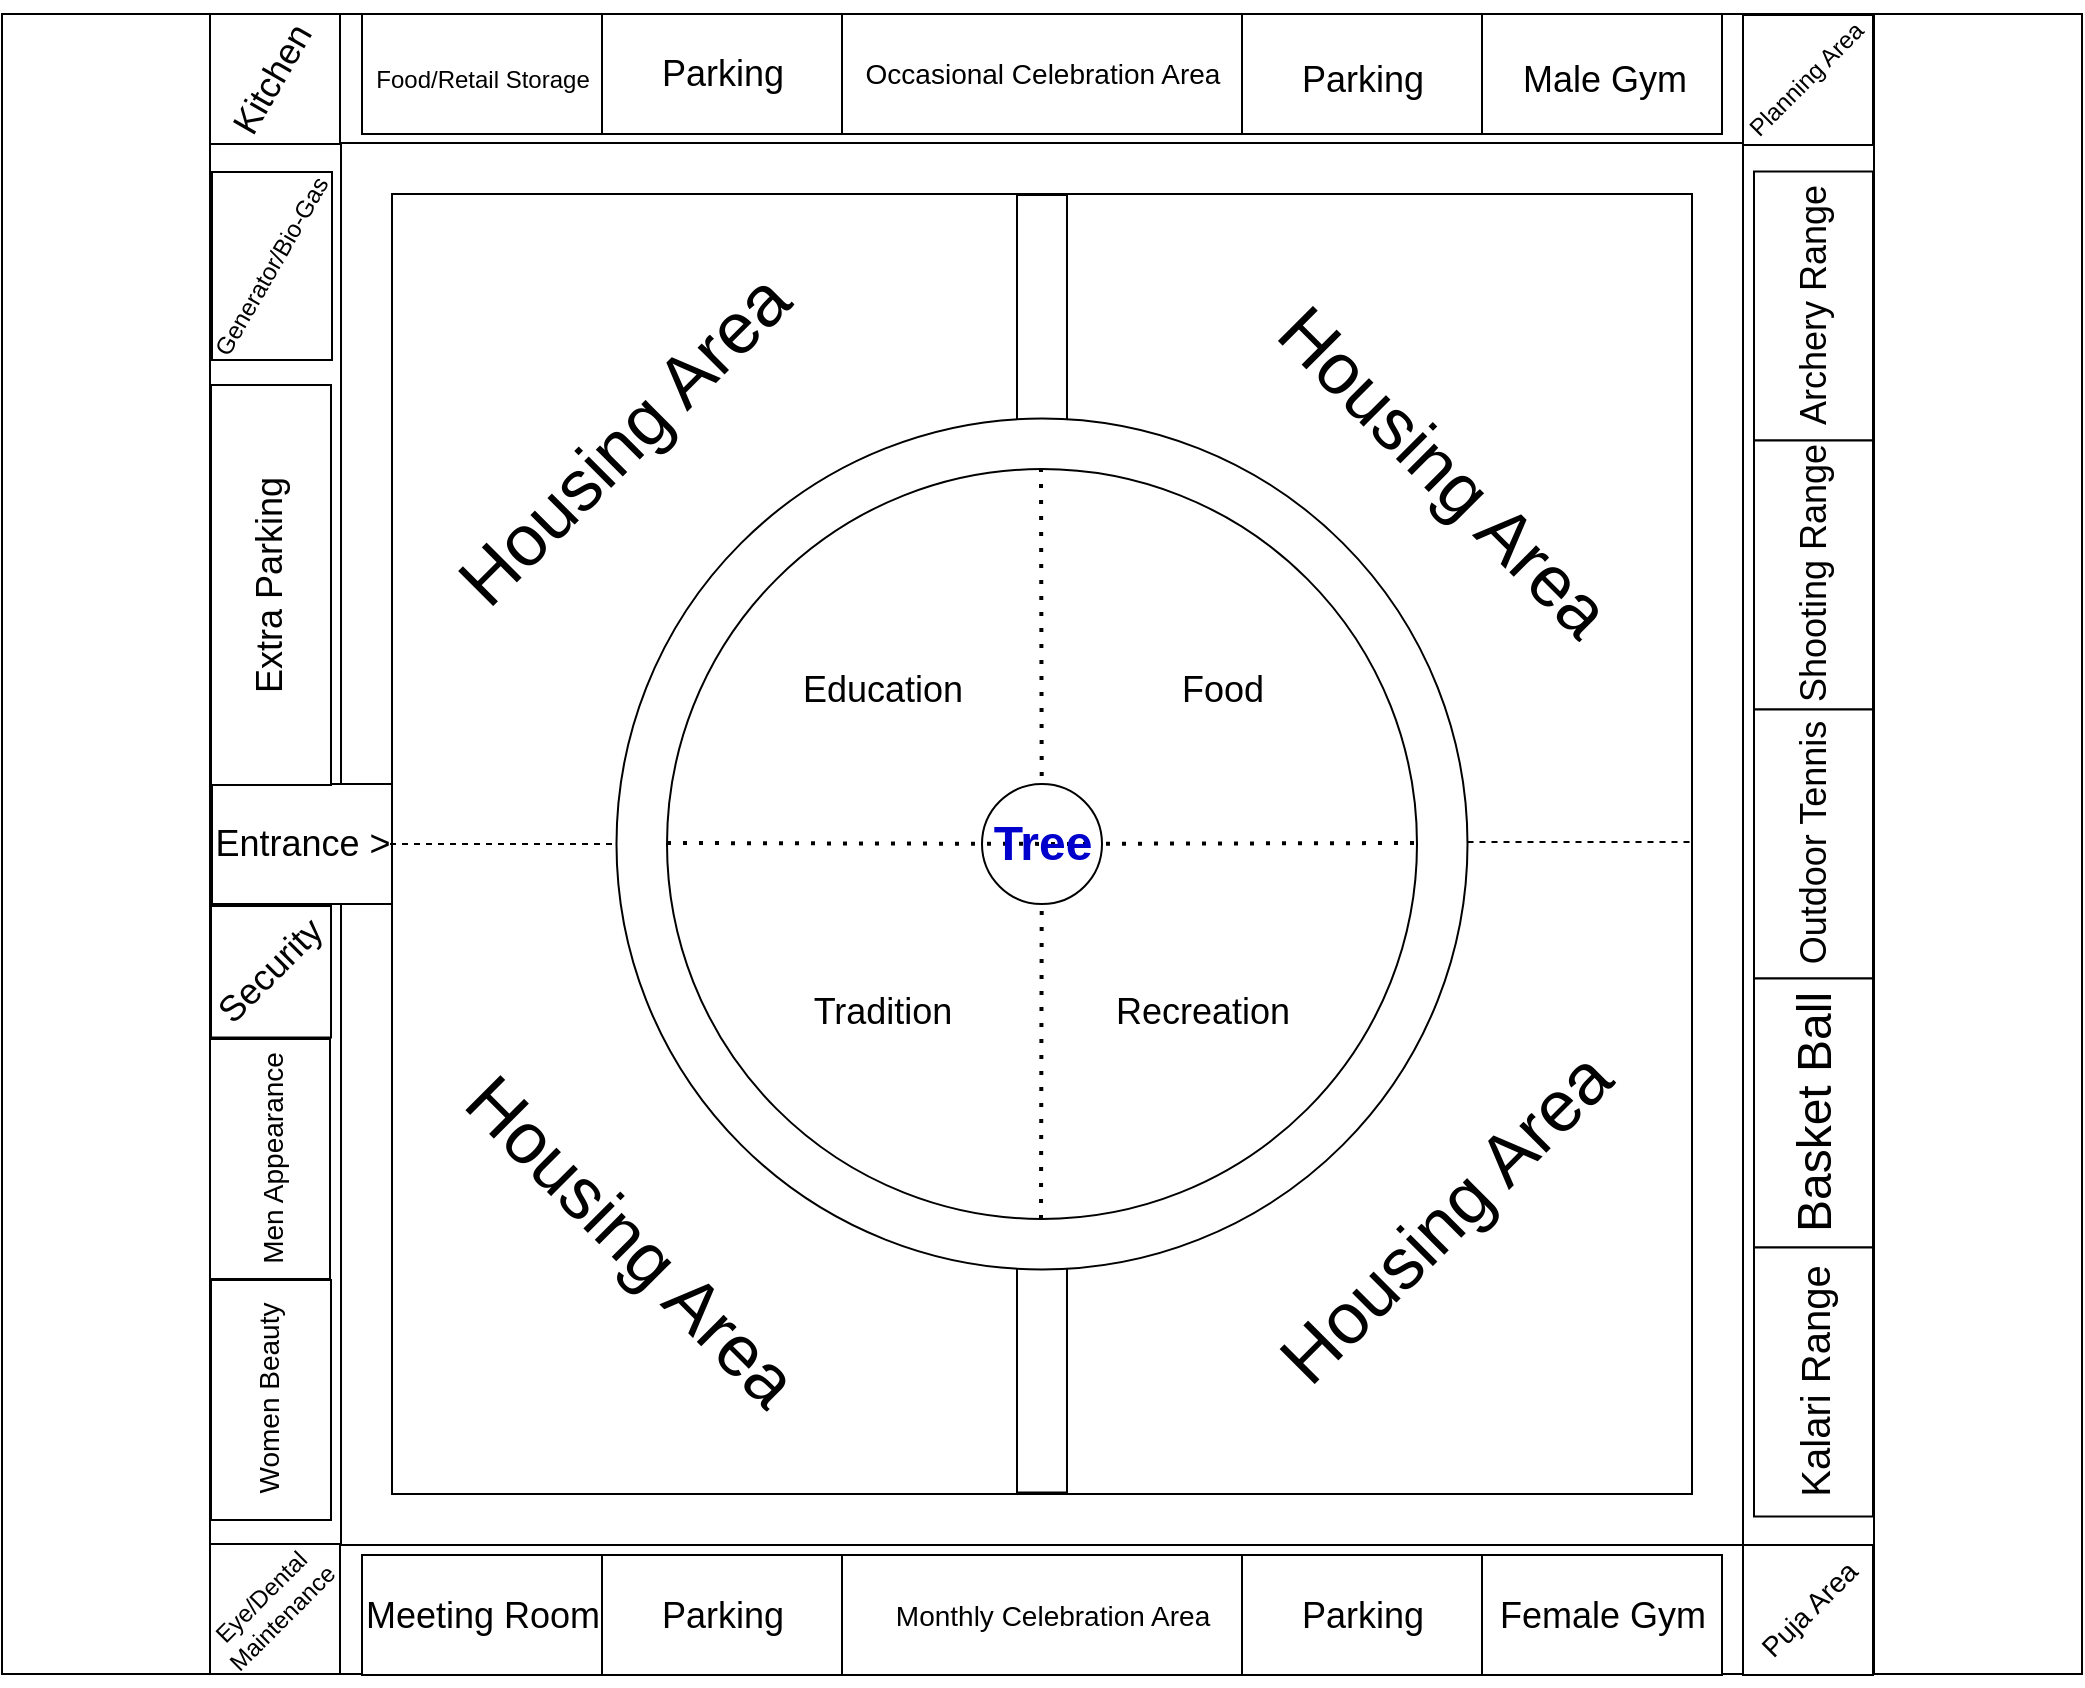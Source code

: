 <mxfile version="21.6.5" type="github" pages="3">
  <diagram id="ANK8yeU2HxZxUtk9vQTT" name="Page-1">
    <mxGraphModel dx="2501" dy="764" grid="1" gridSize="10" guides="1" tooltips="1" connect="1" arrows="1" fold="1" page="1" pageScale="1" pageWidth="827" pageHeight="1169" math="0" shadow="0">
      <root>
        <mxCell id="0" />
        <mxCell id="1" parent="0" />
        <mxCell id="OGihFUOiRt5ncDhIjMLe-1" value="" style="shape=process;whiteSpace=wrap;html=1;backgroundOutline=1;" parent="1" vertex="1">
          <mxGeometry x="-500" y="170" width="1040" height="830" as="geometry" />
        </mxCell>
        <mxCell id="OGihFUOiRt5ncDhIjMLe-3" value="" style="whiteSpace=wrap;html=1;aspect=fixed;" parent="1" vertex="1">
          <mxGeometry x="-396" y="170" width="65" height="65" as="geometry" />
        </mxCell>
        <mxCell id="OGihFUOiRt5ncDhIjMLe-9" value="" style="whiteSpace=wrap;html=1;aspect=fixed;" parent="1" vertex="1">
          <mxGeometry x="-330.5" y="234.5" width="701" height="701" as="geometry" />
        </mxCell>
        <mxCell id="OGihFUOiRt5ncDhIjMLe-2" value="" style="whiteSpace=wrap;html=1;aspect=fixed;" parent="1" vertex="1">
          <mxGeometry x="-305" y="260" width="650" height="650" as="geometry" />
        </mxCell>
        <mxCell id="OGihFUOiRt5ncDhIjMLe-10" value="" style="whiteSpace=wrap;html=1;aspect=fixed;" parent="1" vertex="1">
          <mxGeometry x="370.5" y="170.5" width="65" height="65" as="geometry" />
        </mxCell>
        <mxCell id="OGihFUOiRt5ncDhIjMLe-12" value="" style="whiteSpace=wrap;html=1;aspect=fixed;" parent="1" vertex="1">
          <mxGeometry x="370.5" y="935.5" width="65" height="65" as="geometry" />
        </mxCell>
        <mxCell id="OGihFUOiRt5ncDhIjMLe-13" value="" style="whiteSpace=wrap;html=1;aspect=fixed;" parent="1" vertex="1">
          <mxGeometry x="-396" y="935" width="65" height="65" as="geometry" />
        </mxCell>
        <mxCell id="OGihFUOiRt5ncDhIjMLe-14" value="" style="rounded=0;whiteSpace=wrap;html=1;" parent="1" vertex="1">
          <mxGeometry x="-395" y="555" width="90" height="60" as="geometry" />
        </mxCell>
        <mxCell id="OGihFUOiRt5ncDhIjMLe-19" value="" style="rounded=0;whiteSpace=wrap;html=1;rotation=-90;" parent="1" vertex="1">
          <mxGeometry x="-48.75" y="316.75" width="137.5" height="25" as="geometry" />
        </mxCell>
        <mxCell id="JRItzg8ENbcsubA8IzQK-1" value="" style="rounded=0;whiteSpace=wrap;html=1;rotation=-90;" parent="1" vertex="1">
          <mxGeometry x="-48.75" y="828" width="137.5" height="25" as="geometry" />
        </mxCell>
        <mxCell id="JRItzg8ENbcsubA8IzQK-2" value="" style="rounded=0;whiteSpace=wrap;html=1;" parent="1" vertex="1">
          <mxGeometry x="376" y="248.75" width="59.5" height="134.5" as="geometry" />
        </mxCell>
        <mxCell id="JRItzg8ENbcsubA8IzQK-3" value="" style="rounded=0;whiteSpace=wrap;html=1;" parent="1" vertex="1">
          <mxGeometry x="376" y="383.25" width="59.5" height="134.5" as="geometry" />
        </mxCell>
        <mxCell id="JRItzg8ENbcsubA8IzQK-4" value="" style="rounded=0;whiteSpace=wrap;html=1;" parent="1" vertex="1">
          <mxGeometry x="376" y="517.75" width="59.5" height="134.5" as="geometry" />
        </mxCell>
        <mxCell id="JRItzg8ENbcsubA8IzQK-5" value="" style="rounded=0;whiteSpace=wrap;html=1;" parent="1" vertex="1">
          <mxGeometry x="376" y="652.25" width="59.5" height="134.5" as="geometry" />
        </mxCell>
        <mxCell id="JRItzg8ENbcsubA8IzQK-6" value="" style="rounded=0;whiteSpace=wrap;html=1;" parent="1" vertex="1">
          <mxGeometry x="376" y="786.75" width="59.5" height="134.5" as="geometry" />
        </mxCell>
        <mxCell id="JRItzg8ENbcsubA8IzQK-7" value="&lt;font style=&quot;font-size: 24px&quot;&gt;Basket Ball&lt;/font&gt;" style="text;html=1;resizable=0;autosize=1;align=center;verticalAlign=middle;points=[];fillColor=none;strokeColor=none;rounded=0;rotation=-90;" parent="1" vertex="1">
          <mxGeometry x="336" y="709.5" width="140" height="20" as="geometry" />
        </mxCell>
        <mxCell id="JRItzg8ENbcsubA8IzQK-8" value="&lt;font style=&quot;font-size: 18px&quot;&gt;Outdoor Tennis&lt;/font&gt;" style="text;html=1;resizable=0;autosize=1;align=center;verticalAlign=middle;points=[];fillColor=none;strokeColor=none;rounded=0;rotation=-90;" parent="1" vertex="1">
          <mxGeometry x="335.75" y="575" width="140" height="20" as="geometry" />
        </mxCell>
        <mxCell id="JRItzg8ENbcsubA8IzQK-10" value="&lt;font style=&quot;font-size: 18px&quot;&gt;Archery Range&lt;/font&gt;" style="text;html=1;resizable=0;autosize=1;align=center;verticalAlign=middle;points=[];fillColor=none;strokeColor=none;rounded=0;rotation=-90;" parent="1" vertex="1">
          <mxGeometry x="336" y="306" width="140" height="20" as="geometry" />
        </mxCell>
        <mxCell id="JRItzg8ENbcsubA8IzQK-11" value="&lt;font style=&quot;font-size: 20px&quot;&gt;Kalari Range&lt;/font&gt;" style="text;html=1;resizable=0;autosize=1;align=center;verticalAlign=middle;points=[];fillColor=none;strokeColor=none;rounded=0;rotation=-90;" parent="1" vertex="1">
          <mxGeometry x="341" y="844" width="130" height="20" as="geometry" />
        </mxCell>
        <mxCell id="JRItzg8ENbcsubA8IzQK-12" value="&lt;font style=&quot;font-size: 18px&quot;&gt;Shooting Range&lt;/font&gt;" style="text;html=1;resizable=0;autosize=1;align=center;verticalAlign=middle;points=[];fillColor=none;strokeColor=none;rounded=0;rotation=-90;" parent="1" vertex="1">
          <mxGeometry x="336" y="440" width="140" height="20" as="geometry" />
        </mxCell>
        <mxCell id="JRItzg8ENbcsubA8IzQK-13" value="" style="rounded=0;whiteSpace=wrap;html=1;fontSize=20;" parent="1" vertex="1">
          <mxGeometry x="-80" y="170" width="200" height="60" as="geometry" />
        </mxCell>
        <mxCell id="JRItzg8ENbcsubA8IzQK-14" value="" style="rounded=0;whiteSpace=wrap;html=1;fontSize=20;" parent="1" vertex="1">
          <mxGeometry x="240" y="170" width="120" height="60" as="geometry" />
        </mxCell>
        <mxCell id="JRItzg8ENbcsubA8IzQK-15" value="" style="rounded=0;whiteSpace=wrap;html=1;fontSize=20;" parent="1" vertex="1">
          <mxGeometry x="120" y="170" width="120" height="60" as="geometry" />
        </mxCell>
        <mxCell id="JRItzg8ENbcsubA8IzQK-16" value="" style="rounded=0;whiteSpace=wrap;html=1;fontSize=20;" parent="1" vertex="1">
          <mxGeometry x="-200" y="170" width="120" height="60" as="geometry" />
        </mxCell>
        <mxCell id="JRItzg8ENbcsubA8IzQK-17" value="" style="rounded=0;whiteSpace=wrap;html=1;fontSize=20;" parent="1" vertex="1">
          <mxGeometry x="-320" y="170" width="120" height="60" as="geometry" />
        </mxCell>
        <mxCell id="JRItzg8ENbcsubA8IzQK-18" value="" style="rounded=0;whiteSpace=wrap;html=1;fontSize=20;rotation=-90;" parent="1" vertex="1">
          <mxGeometry x="-465.5" y="425.5" width="200" height="60" as="geometry" />
        </mxCell>
        <mxCell id="JRItzg8ENbcsubA8IzQK-19" value="" style="rounded=0;whiteSpace=wrap;html=1;fontSize=20;" parent="1" vertex="1">
          <mxGeometry x="-80" y="940.5" width="200" height="60" as="geometry" />
        </mxCell>
        <mxCell id="JRItzg8ENbcsubA8IzQK-20" value="" style="rounded=0;whiteSpace=wrap;html=1;fontSize=20;" parent="1" vertex="1">
          <mxGeometry x="240" y="940.5" width="120" height="60" as="geometry" />
        </mxCell>
        <mxCell id="JRItzg8ENbcsubA8IzQK-21" value="" style="rounded=0;whiteSpace=wrap;html=1;fontSize=20;" parent="1" vertex="1">
          <mxGeometry x="120" y="940.5" width="120" height="60" as="geometry" />
        </mxCell>
        <mxCell id="JRItzg8ENbcsubA8IzQK-22" value="" style="rounded=0;whiteSpace=wrap;html=1;fontSize=20;" parent="1" vertex="1">
          <mxGeometry x="-200" y="940.5" width="120" height="60" as="geometry" />
        </mxCell>
        <mxCell id="JRItzg8ENbcsubA8IzQK-23" value="" style="rounded=0;whiteSpace=wrap;html=1;fontSize=20;" parent="1" vertex="1">
          <mxGeometry x="-320" y="940.5" width="120" height="60" as="geometry" />
        </mxCell>
        <mxCell id="JRItzg8ENbcsubA8IzQK-24" value="" style="rounded=0;whiteSpace=wrap;html=1;fontSize=20;rotation=-90;" parent="1" vertex="1">
          <mxGeometry x="-425.5" y="833" width="120" height="60" as="geometry" />
        </mxCell>
        <mxCell id="JRItzg8ENbcsubA8IzQK-26" value="" style="rounded=0;whiteSpace=wrap;html=1;fontSize=20;rotation=-90;" parent="1" vertex="1">
          <mxGeometry x="-426" y="712.5" width="120" height="60" as="geometry" />
        </mxCell>
        <mxCell id="JRItzg8ENbcsubA8IzQK-27" value="" style="rounded=0;whiteSpace=wrap;html=1;fontSize=20;rotation=-90;" parent="1" vertex="1">
          <mxGeometry x="-398.37" y="618.88" width="65.75" height="60" as="geometry" />
        </mxCell>
        <mxCell id="JRItzg8ENbcsubA8IzQK-28" value="" style="rounded=0;whiteSpace=wrap;html=1;fontSize=20;rotation=-90;" parent="1" vertex="1">
          <mxGeometry x="-412" y="266" width="94" height="60" as="geometry" />
        </mxCell>
        <mxCell id="JRItzg8ENbcsubA8IzQK-29" value="&lt;font style=&quot;font-size: 18px&quot;&gt;Extra Parking&lt;/font&gt;" style="text;html=1;resizable=0;autosize=1;align=center;verticalAlign=middle;points=[];fillColor=none;strokeColor=none;rounded=0;rotation=-90;" parent="1" vertex="1">
          <mxGeometry x="-426.5" y="446.5" width="120" height="20" as="geometry" />
        </mxCell>
        <mxCell id="JRItzg8ENbcsubA8IzQK-30" value="&lt;span style=&quot;font-size: 18px&quot;&gt;Security&lt;/span&gt;" style="text;html=1;resizable=0;autosize=1;align=center;verticalAlign=middle;points=[];fillColor=none;strokeColor=none;rounded=0;rotation=-45;" parent="1" vertex="1">
          <mxGeometry x="-406.5" y="638.88" width="80" height="20" as="geometry" />
        </mxCell>
        <mxCell id="JRItzg8ENbcsubA8IzQK-32" value="&lt;font style=&quot;font-size: 12px&quot;&gt;Generator/Bio-Gas&lt;/font&gt;" style="text;html=1;resizable=0;autosize=1;align=center;verticalAlign=middle;points=[];fillColor=none;strokeColor=none;rounded=0;rotation=-60;" parent="1" vertex="1">
          <mxGeometry x="-425.5" y="287" width="120" height="20" as="geometry" />
        </mxCell>
        <mxCell id="JRItzg8ENbcsubA8IzQK-33" value="&lt;font style=&quot;font-size: 18px&quot;&gt;Kitchen&lt;/font&gt;" style="text;html=1;resizable=0;autosize=1;align=center;verticalAlign=middle;points=[];fillColor=none;strokeColor=none;rounded=0;rotation=-60;" parent="1" vertex="1">
          <mxGeometry x="-405" y="193" width="80" height="20" as="geometry" />
        </mxCell>
        <mxCell id="JRItzg8ENbcsubA8IzQK-34" value="&lt;font style=&quot;font-size: 18px&quot;&gt;Entrance &amp;gt;&lt;/font&gt;" style="text;html=1;resizable=0;autosize=1;align=center;verticalAlign=middle;points=[];fillColor=none;strokeColor=none;rounded=0;rotation=0;" parent="1" vertex="1">
          <mxGeometry x="-400" y="575" width="100" height="20" as="geometry" />
        </mxCell>
        <mxCell id="JRItzg8ENbcsubA8IzQK-35" value="&lt;font style=&quot;font-size: 18px&quot;&gt;Parking&lt;/font&gt;" style="text;html=1;resizable=0;autosize=1;align=center;verticalAlign=middle;points=[];fillColor=none;strokeColor=none;rounded=0;rotation=0;" parent="1" vertex="1">
          <mxGeometry x="-180" y="190" width="80" height="20" as="geometry" />
        </mxCell>
        <mxCell id="JRItzg8ENbcsubA8IzQK-36" value="&lt;font style=&quot;font-size: 18px&quot;&gt;Parking&lt;/font&gt;" style="text;html=1;resizable=0;autosize=1;align=center;verticalAlign=middle;points=[];fillColor=none;strokeColor=none;rounded=0;rotation=0;" parent="1" vertex="1">
          <mxGeometry x="140" y="193" width="80" height="20" as="geometry" />
        </mxCell>
        <mxCell id="JRItzg8ENbcsubA8IzQK-37" value="&lt;font style=&quot;font-size: 18px&quot;&gt;Parking&lt;/font&gt;" style="text;html=1;resizable=0;autosize=1;align=center;verticalAlign=middle;points=[];fillColor=none;strokeColor=none;rounded=0;rotation=0;" parent="1" vertex="1">
          <mxGeometry x="-180" y="960.5" width="80" height="20" as="geometry" />
        </mxCell>
        <mxCell id="JRItzg8ENbcsubA8IzQK-40" value="" style="ellipse;whiteSpace=wrap;html=1;aspect=fixed;" parent="1" vertex="1">
          <mxGeometry x="-192.75" y="372.25" width="425.5" height="425.5" as="geometry" />
        </mxCell>
        <mxCell id="JRItzg8ENbcsubA8IzQK-39" value="&lt;font style=&quot;font-size: 18px&quot;&gt;Parking&lt;/font&gt;" style="text;html=1;resizable=0;autosize=1;align=center;verticalAlign=middle;points=[];fillColor=none;strokeColor=none;rounded=0;rotation=0;" parent="1" vertex="1">
          <mxGeometry x="140" y="960.5" width="80" height="20" as="geometry" />
        </mxCell>
        <mxCell id="OGihFUOiRt5ncDhIjMLe-15" value="" style="ellipse;whiteSpace=wrap;html=1;aspect=fixed;" parent="1" vertex="1">
          <mxGeometry x="-167.5" y="397.5" width="375" height="375" as="geometry" />
        </mxCell>
        <mxCell id="OGihFUOiRt5ncDhIjMLe-17" value="" style="endArrow=none;dashed=1;html=1;dashPattern=1 3;strokeWidth=2;rounded=0;entryX=0.5;entryY=0;entryDx=0;entryDy=0;exitX=0.5;exitY=1;exitDx=0;exitDy=0;startArrow=none;" parent="1" source="JRItzg8ENbcsubA8IzQK-43" edge="1">
          <mxGeometry width="50" height="50" relative="1" as="geometry">
            <mxPoint x="19.5" y="772.5" as="sourcePoint" />
            <mxPoint x="19.5" y="397.5" as="targetPoint" />
          </mxGeometry>
        </mxCell>
        <mxCell id="JRItzg8ENbcsubA8IzQK-41" value="" style="endArrow=none;dashed=1;html=1;rounded=0;fontSize=18;entryX=0;entryY=0.5;entryDx=0;entryDy=0;" parent="1" target="JRItzg8ENbcsubA8IzQK-40" edge="1">
          <mxGeometry width="50" height="50" relative="1" as="geometry">
            <mxPoint x="-306" y="585" as="sourcePoint" />
            <mxPoint x="-256" y="535" as="targetPoint" />
          </mxGeometry>
        </mxCell>
        <mxCell id="JRItzg8ENbcsubA8IzQK-42" value="" style="endArrow=none;dashed=1;html=1;rounded=0;fontSize=18;entryX=0;entryY=0.5;entryDx=0;entryDy=0;" parent="1" edge="1">
          <mxGeometry width="50" height="50" relative="1" as="geometry">
            <mxPoint x="232.75" y="584" as="sourcePoint" />
            <mxPoint x="346.0" y="584" as="targetPoint" />
          </mxGeometry>
        </mxCell>
        <mxCell id="JRItzg8ENbcsubA8IzQK-44" value="" style="endArrow=none;dashed=1;html=1;dashPattern=1 3;strokeWidth=2;rounded=0;entryX=0.5;entryY=0;entryDx=0;entryDy=0;exitX=0.5;exitY=1;exitDx=0;exitDy=0;" parent="1" target="JRItzg8ENbcsubA8IzQK-43" edge="1">
          <mxGeometry width="50" height="50" relative="1" as="geometry">
            <mxPoint x="19.5" y="772.5" as="sourcePoint" />
            <mxPoint x="19.5" y="397.5" as="targetPoint" />
          </mxGeometry>
        </mxCell>
        <mxCell id="OGihFUOiRt5ncDhIjMLe-18" value="" style="endArrow=none;dashed=1;html=1;dashPattern=1 3;strokeWidth=2;rounded=0;entryX=1;entryY=0.5;entryDx=0;entryDy=0;exitX=0;exitY=0.5;exitDx=0;exitDy=0;startArrow=none;" parent="1" source="JRItzg8ENbcsubA8IzQK-66" edge="1">
          <mxGeometry width="50" height="50" relative="1" as="geometry">
            <mxPoint x="-167.5" y="584.5" as="sourcePoint" />
            <mxPoint x="207.5" y="584.5" as="targetPoint" />
          </mxGeometry>
        </mxCell>
        <mxCell id="JRItzg8ENbcsubA8IzQK-43" value="" style="ellipse;whiteSpace=wrap;html=1;aspect=fixed;fontSize=18;" parent="1" vertex="1">
          <mxGeometry x="-10" y="555" width="60" height="60" as="geometry" />
        </mxCell>
        <mxCell id="JRItzg8ENbcsubA8IzQK-45" value="&lt;font style=&quot;font-size: 14px&quot;&gt;Occasional Celebration Area&lt;/font&gt;" style="text;html=1;resizable=0;autosize=1;align=center;verticalAlign=middle;points=[];fillColor=none;strokeColor=none;rounded=0;rotation=0;" parent="1" vertex="1">
          <mxGeometry x="-75" y="190" width="190" height="20" as="geometry" />
        </mxCell>
        <mxCell id="JRItzg8ENbcsubA8IzQK-46" value="&lt;font style=&quot;font-size: 14px&quot;&gt;Monthly Celebration Area&lt;/font&gt;" style="text;html=1;resizable=0;autosize=1;align=center;verticalAlign=middle;points=[];fillColor=none;strokeColor=none;rounded=0;rotation=0;" parent="1" vertex="1">
          <mxGeometry x="-60" y="960.5" width="170" height="20" as="geometry" />
        </mxCell>
        <mxCell id="JRItzg8ENbcsubA8IzQK-47" value="&lt;font style=&quot;font-size: 18px&quot;&gt;Male Gym&lt;/font&gt;" style="text;html=1;resizable=0;autosize=1;align=center;verticalAlign=middle;points=[];fillColor=none;strokeColor=none;rounded=0;rotation=0;" parent="1" vertex="1">
          <mxGeometry x="251" y="193" width="100" height="20" as="geometry" />
        </mxCell>
        <mxCell id="JRItzg8ENbcsubA8IzQK-48" value="&lt;font style=&quot;font-size: 18px&quot;&gt;Female Gym&lt;/font&gt;" style="text;html=1;resizable=0;autosize=1;align=center;verticalAlign=middle;points=[];fillColor=none;strokeColor=none;rounded=0;rotation=0;" parent="1" vertex="1">
          <mxGeometry x="240" y="960.5" width="120" height="20" as="geometry" />
        </mxCell>
        <mxCell id="JRItzg8ENbcsubA8IzQK-49" value="&lt;font style=&quot;font-size: 18px&quot;&gt;Meeting Room&lt;/font&gt;" style="text;html=1;resizable=0;autosize=1;align=center;verticalAlign=middle;points=[];fillColor=none;strokeColor=none;rounded=0;rotation=0;" parent="1" vertex="1">
          <mxGeometry x="-325" y="960.5" width="130" height="20" as="geometry" />
        </mxCell>
        <mxCell id="JRItzg8ENbcsubA8IzQK-50" value="&lt;font style=&quot;font-size: 12px&quot;&gt;Food/Retail Storage&lt;/font&gt;" style="text;html=1;resizable=0;autosize=1;align=center;verticalAlign=middle;points=[];fillColor=none;strokeColor=none;rounded=0;rotation=0;" parent="1" vertex="1">
          <mxGeometry x="-320" y="192.5" width="120" height="20" as="geometry" />
        </mxCell>
        <mxCell id="JRItzg8ENbcsubA8IzQK-51" value="&lt;font style=&quot;font-size: 14px&quot;&gt;Puja Area&lt;/font&gt;" style="text;html=1;resizable=0;autosize=1;align=center;verticalAlign=middle;points=[];fillColor=none;strokeColor=none;rounded=0;rotation=-45;" parent="1" vertex="1">
          <mxGeometry x="363" y="957.5" width="80" height="20" as="geometry" />
        </mxCell>
        <mxCell id="JRItzg8ENbcsubA8IzQK-52" value="&lt;font style=&quot;font-size: 12px&quot;&gt;Planning Area&lt;/font&gt;" style="text;html=1;resizable=0;autosize=1;align=center;verticalAlign=middle;points=[];fillColor=none;strokeColor=none;rounded=0;rotation=-45;" parent="1" vertex="1">
          <mxGeometry x="357" y="193" width="90" height="20" as="geometry" />
        </mxCell>
        <mxCell id="JRItzg8ENbcsubA8IzQK-53" value="&lt;font style=&quot;font-size: 14px&quot;&gt;Women Beauty&lt;/font&gt;" style="text;html=1;resizable=0;autosize=1;align=center;verticalAlign=middle;points=[];fillColor=none;strokeColor=none;rounded=0;rotation=-90;" parent="1" vertex="1">
          <mxGeometry x="-421.5" y="853" width="110" height="20" as="geometry" />
        </mxCell>
        <mxCell id="JRItzg8ENbcsubA8IzQK-54" value="&lt;font style=&quot;font-size: 12px&quot;&gt;Eye/Dental&lt;br&gt;Maintenance&lt;br&gt;&lt;/font&gt;" style="text;html=1;resizable=0;autosize=1;align=center;verticalAlign=middle;points=[];fillColor=none;strokeColor=none;rounded=0;rotation=-45;" parent="1" vertex="1">
          <mxGeometry x="-406" y="951.5" width="80" height="30" as="geometry" />
        </mxCell>
        <mxCell id="JRItzg8ENbcsubA8IzQK-55" value="&lt;font style=&quot;font-size: 14px&quot;&gt;Men Appearance&lt;/font&gt;" style="text;html=1;resizable=0;autosize=1;align=center;verticalAlign=middle;points=[];fillColor=none;strokeColor=none;rounded=0;rotation=-90;" parent="1" vertex="1">
          <mxGeometry x="-425" y="732.5" width="120" height="20" as="geometry" />
        </mxCell>
        <mxCell id="JRItzg8ENbcsubA8IzQK-56" value="&lt;font style=&quot;font-size: 18px&quot;&gt;Education&lt;/font&gt;" style="text;html=1;resizable=0;autosize=1;align=center;verticalAlign=middle;points=[];fillColor=none;strokeColor=none;rounded=0;rotation=0;" parent="1" vertex="1">
          <mxGeometry x="-110" y="497.75" width="100" height="20" as="geometry" />
        </mxCell>
        <mxCell id="JRItzg8ENbcsubA8IzQK-57" value="&lt;font style=&quot;font-size: 18px&quot;&gt;Tradition&lt;/font&gt;" style="text;html=1;resizable=0;autosize=1;align=center;verticalAlign=middle;points=[];fillColor=none;strokeColor=none;rounded=0;rotation=0;" parent="1" vertex="1">
          <mxGeometry x="-100" y="658.88" width="80" height="20" as="geometry" />
        </mxCell>
        <mxCell id="JRItzg8ENbcsubA8IzQK-58" value="&lt;font style=&quot;font-size: 18px&quot;&gt;Food&lt;/font&gt;" style="text;html=1;resizable=0;autosize=1;align=center;verticalAlign=middle;points=[];fillColor=none;strokeColor=none;rounded=0;rotation=0;" parent="1" vertex="1">
          <mxGeometry x="80" y="497.75" width="60" height="20" as="geometry" />
        </mxCell>
        <mxCell id="JRItzg8ENbcsubA8IzQK-60" value="&lt;font style=&quot;font-size: 18px&quot;&gt;Recreation&lt;/font&gt;" style="text;html=1;resizable=0;autosize=1;align=center;verticalAlign=middle;points=[];fillColor=none;strokeColor=none;rounded=0;rotation=0;" parent="1" vertex="1">
          <mxGeometry x="50" y="658.88" width="100" height="20" as="geometry" />
        </mxCell>
        <mxCell id="JRItzg8ENbcsubA8IzQK-61" value="&lt;font style=&quot;font-size: 36px&quot;&gt;Housing Area&lt;/font&gt;" style="text;html=1;resizable=0;autosize=1;align=center;verticalAlign=middle;points=[];fillColor=none;strokeColor=none;rounded=0;rotation=-45;" parent="1" vertex="1">
          <mxGeometry x="-305" y="367.5" width="230" height="30" as="geometry" />
        </mxCell>
        <mxCell id="JRItzg8ENbcsubA8IzQK-62" value="&lt;font style=&quot;font-size: 36px&quot;&gt;Housing Area&lt;/font&gt;" style="text;html=1;resizable=0;autosize=1;align=center;verticalAlign=middle;points=[];fillColor=none;strokeColor=none;rounded=0;rotation=-45;" parent="1" vertex="1">
          <mxGeometry x="106" y="756.75" width="230" height="30" as="geometry" />
        </mxCell>
        <mxCell id="JRItzg8ENbcsubA8IzQK-63" value="&lt;font style=&quot;font-size: 36px&quot;&gt;Housing Area&lt;/font&gt;" style="text;html=1;resizable=0;autosize=1;align=center;verticalAlign=middle;points=[];fillColor=none;strokeColor=none;rounded=0;rotation=45;" parent="1" vertex="1">
          <mxGeometry x="105.75" y="383.25" width="230" height="30" as="geometry" />
        </mxCell>
        <mxCell id="JRItzg8ENbcsubA8IzQK-64" value="&lt;font style=&quot;font-size: 36px&quot;&gt;Housing Area&lt;/font&gt;" style="text;html=1;resizable=0;autosize=1;align=center;verticalAlign=middle;points=[];fillColor=none;strokeColor=none;rounded=0;rotation=45;" parent="1" vertex="1">
          <mxGeometry x="-300" y="767.75" width="230" height="30" as="geometry" />
        </mxCell>
        <mxCell id="JRItzg8ENbcsubA8IzQK-66" value="" style="shape=image;html=1;verticalAlign=top;verticalLabelPosition=bottom;labelBackgroundColor=#ffffff;imageAspect=0;aspect=fixed;image=https://cdn4.iconfinder.com/data/icons/free-color-christmas-icons/24/Christmas_Tree-128.png;fontSize=36;" parent="1" vertex="1">
          <mxGeometry x="-4" y="561" width="48" height="48" as="geometry" />
        </mxCell>
        <mxCell id="JRItzg8ENbcsubA8IzQK-67" value="" style="endArrow=none;dashed=1;html=1;dashPattern=1 3;strokeWidth=2;rounded=0;entryX=1;entryY=0.5;entryDx=0;entryDy=0;exitX=0;exitY=0.5;exitDx=0;exitDy=0;" parent="1" target="JRItzg8ENbcsubA8IzQK-66" edge="1">
          <mxGeometry width="50" height="50" relative="1" as="geometry">
            <mxPoint x="-167.5" y="584.5" as="sourcePoint" />
            <mxPoint x="207.5" y="584.5" as="targetPoint" />
          </mxGeometry>
        </mxCell>
        <mxCell id="JRItzg8ENbcsubA8IzQK-65" value="&lt;font style=&quot;font-size: 24px&quot; color=&quot;#0000cc&quot;&gt;&lt;b&gt;Tree&lt;/b&gt;&lt;/font&gt;" style="text;html=1;resizable=0;autosize=1;align=center;verticalAlign=middle;points=[];fillColor=none;strokeColor=none;rounded=0;rotation=0;" parent="1" vertex="1">
          <mxGeometry x="-10" y="575" width="60" height="20" as="geometry" />
        </mxCell>
      </root>
    </mxGraphModel>
  </diagram>
  <diagram id="9dCRgHmKMPljoSMXsluw" name="Page-2">
    <mxGraphModel dx="1447" dy="1452" grid="1" gridSize="10" guides="1" tooltips="1" connect="1" arrows="1" fold="1" page="1" pageScale="1" pageWidth="827" pageHeight="1169" math="0" shadow="0">
      <root>
        <mxCell id="0" />
        <mxCell id="1" parent="0" />
        <mxCell id="INUZHqnHHDxKoPjqM3RH-1" value="" style="shape=process;whiteSpace=wrap;html=1;backgroundOutline=1;" vertex="1" parent="1">
          <mxGeometry x="-500" y="-832" width="1040" height="830" as="geometry" />
        </mxCell>
        <mxCell id="INUZHqnHHDxKoPjqM3RH-2" value="" style="whiteSpace=wrap;html=1;aspect=fixed;" vertex="1" parent="1">
          <mxGeometry x="-396" y="-832" width="65" height="65" as="geometry" />
        </mxCell>
        <mxCell id="INUZHqnHHDxKoPjqM3RH-3" value="" style="whiteSpace=wrap;html=1;aspect=fixed;" vertex="1" parent="1">
          <mxGeometry x="-330.5" y="-767.5" width="701" height="701" as="geometry" />
        </mxCell>
        <mxCell id="INUZHqnHHDxKoPjqM3RH-4" value="" style="whiteSpace=wrap;html=1;aspect=fixed;" vertex="1" parent="1">
          <mxGeometry x="-305" y="-742" width="650" height="650" as="geometry" />
        </mxCell>
        <mxCell id="INUZHqnHHDxKoPjqM3RH-5" value="" style="whiteSpace=wrap;html=1;aspect=fixed;" vertex="1" parent="1">
          <mxGeometry x="370.5" y="-831.5" width="65" height="65" as="geometry" />
        </mxCell>
        <mxCell id="INUZHqnHHDxKoPjqM3RH-6" value="" style="whiteSpace=wrap;html=1;aspect=fixed;" vertex="1" parent="1">
          <mxGeometry x="370.5" y="-66.5" width="65" height="65" as="geometry" />
        </mxCell>
        <mxCell id="INUZHqnHHDxKoPjqM3RH-7" value="" style="whiteSpace=wrap;html=1;aspect=fixed;" vertex="1" parent="1">
          <mxGeometry x="-396" y="-67" width="65" height="65" as="geometry" />
        </mxCell>
        <mxCell id="INUZHqnHHDxKoPjqM3RH-8" value="" style="rounded=0;whiteSpace=wrap;html=1;" vertex="1" parent="1">
          <mxGeometry x="-395" y="-447" width="90" height="60" as="geometry" />
        </mxCell>
        <mxCell id="INUZHqnHHDxKoPjqM3RH-9" value="" style="rounded=0;whiteSpace=wrap;html=1;rotation=-90;" vertex="1" parent="1">
          <mxGeometry x="-48.75" y="-685.25" width="137.5" height="25" as="geometry" />
        </mxCell>
        <mxCell id="INUZHqnHHDxKoPjqM3RH-10" value="" style="rounded=0;whiteSpace=wrap;html=1;rotation=-90;" vertex="1" parent="1">
          <mxGeometry x="-48.75" y="-174" width="137.5" height="25" as="geometry" />
        </mxCell>
        <mxCell id="INUZHqnHHDxKoPjqM3RH-11" value="" style="rounded=0;whiteSpace=wrap;html=1;" vertex="1" parent="1">
          <mxGeometry x="376" y="-753.25" width="59.5" height="134.5" as="geometry" />
        </mxCell>
        <mxCell id="INUZHqnHHDxKoPjqM3RH-12" value="" style="rounded=0;whiteSpace=wrap;html=1;" vertex="1" parent="1">
          <mxGeometry x="376" y="-618.75" width="59.5" height="134.5" as="geometry" />
        </mxCell>
        <mxCell id="INUZHqnHHDxKoPjqM3RH-13" value="" style="rounded=0;whiteSpace=wrap;html=1;" vertex="1" parent="1">
          <mxGeometry x="376" y="-484.25" width="59.5" height="134.5" as="geometry" />
        </mxCell>
        <mxCell id="INUZHqnHHDxKoPjqM3RH-14" value="" style="rounded=0;whiteSpace=wrap;html=1;" vertex="1" parent="1">
          <mxGeometry x="376" y="-349.75" width="59.5" height="134.5" as="geometry" />
        </mxCell>
        <mxCell id="INUZHqnHHDxKoPjqM3RH-15" value="" style="rounded=0;whiteSpace=wrap;html=1;" vertex="1" parent="1">
          <mxGeometry x="376" y="-215.25" width="59.5" height="134.5" as="geometry" />
        </mxCell>
        <mxCell id="INUZHqnHHDxKoPjqM3RH-16" value="&lt;font style=&quot;font-size: 24px&quot;&gt;Basket Ball&lt;/font&gt;" style="text;html=1;resizable=0;autosize=1;align=center;verticalAlign=middle;points=[];fillColor=none;strokeColor=none;rounded=0;rotation=-90;" vertex="1" parent="1">
          <mxGeometry x="336" y="-292.5" width="140" height="20" as="geometry" />
        </mxCell>
        <mxCell id="INUZHqnHHDxKoPjqM3RH-17" value="&lt;font style=&quot;font-size: 18px&quot;&gt;Outdoor Tennis&lt;/font&gt;" style="text;html=1;resizable=0;autosize=1;align=center;verticalAlign=middle;points=[];fillColor=none;strokeColor=none;rounded=0;rotation=-90;" vertex="1" parent="1">
          <mxGeometry x="335.75" y="-427" width="140" height="20" as="geometry" />
        </mxCell>
        <mxCell id="INUZHqnHHDxKoPjqM3RH-18" value="&lt;font style=&quot;font-size: 18px&quot;&gt;Archery Range&lt;/font&gt;" style="text;html=1;resizable=0;autosize=1;align=center;verticalAlign=middle;points=[];fillColor=none;strokeColor=none;rounded=0;rotation=-90;" vertex="1" parent="1">
          <mxGeometry x="336" y="-696" width="140" height="20" as="geometry" />
        </mxCell>
        <mxCell id="INUZHqnHHDxKoPjqM3RH-19" value="&lt;font style=&quot;font-size: 20px&quot;&gt;Kalari Range&lt;/font&gt;" style="text;html=1;resizable=0;autosize=1;align=center;verticalAlign=middle;points=[];fillColor=none;strokeColor=none;rounded=0;rotation=-90;" vertex="1" parent="1">
          <mxGeometry x="341" y="-158" width="130" height="20" as="geometry" />
        </mxCell>
        <mxCell id="INUZHqnHHDxKoPjqM3RH-20" value="&lt;font style=&quot;font-size: 18px&quot;&gt;Shooting Range&lt;/font&gt;" style="text;html=1;resizable=0;autosize=1;align=center;verticalAlign=middle;points=[];fillColor=none;strokeColor=none;rounded=0;rotation=-90;" vertex="1" parent="1">
          <mxGeometry x="336" y="-562" width="140" height="20" as="geometry" />
        </mxCell>
        <mxCell id="INUZHqnHHDxKoPjqM3RH-21" value="" style="rounded=0;whiteSpace=wrap;html=1;fontSize=20;" vertex="1" parent="1">
          <mxGeometry x="-80" y="-832" width="200" height="60" as="geometry" />
        </mxCell>
        <mxCell id="INUZHqnHHDxKoPjqM3RH-22" value="" style="rounded=0;whiteSpace=wrap;html=1;fontSize=20;" vertex="1" parent="1">
          <mxGeometry x="240" y="-832" width="120" height="60" as="geometry" />
        </mxCell>
        <mxCell id="INUZHqnHHDxKoPjqM3RH-23" value="" style="rounded=0;whiteSpace=wrap;html=1;fontSize=20;" vertex="1" parent="1">
          <mxGeometry x="120" y="-832" width="120" height="60" as="geometry" />
        </mxCell>
        <mxCell id="INUZHqnHHDxKoPjqM3RH-24" value="" style="rounded=0;whiteSpace=wrap;html=1;fontSize=20;" vertex="1" parent="1">
          <mxGeometry x="-200" y="-832" width="120" height="60" as="geometry" />
        </mxCell>
        <mxCell id="INUZHqnHHDxKoPjqM3RH-25" value="" style="rounded=0;whiteSpace=wrap;html=1;fontSize=20;" vertex="1" parent="1">
          <mxGeometry x="-320" y="-832" width="120" height="60" as="geometry" />
        </mxCell>
        <mxCell id="INUZHqnHHDxKoPjqM3RH-26" value="" style="rounded=0;whiteSpace=wrap;html=1;fontSize=20;rotation=-90;" vertex="1" parent="1">
          <mxGeometry x="-465.5" y="-576.5" width="200" height="60" as="geometry" />
        </mxCell>
        <mxCell id="INUZHqnHHDxKoPjqM3RH-27" value="" style="rounded=0;whiteSpace=wrap;html=1;fontSize=20;" vertex="1" parent="1">
          <mxGeometry x="-80" y="-61.5" width="200" height="60" as="geometry" />
        </mxCell>
        <mxCell id="INUZHqnHHDxKoPjqM3RH-28" value="" style="rounded=0;whiteSpace=wrap;html=1;fontSize=20;" vertex="1" parent="1">
          <mxGeometry x="240" y="-61.5" width="120" height="60" as="geometry" />
        </mxCell>
        <mxCell id="INUZHqnHHDxKoPjqM3RH-29" value="" style="rounded=0;whiteSpace=wrap;html=1;fontSize=20;" vertex="1" parent="1">
          <mxGeometry x="120" y="-61.5" width="120" height="60" as="geometry" />
        </mxCell>
        <mxCell id="INUZHqnHHDxKoPjqM3RH-30" value="" style="rounded=0;whiteSpace=wrap;html=1;fontSize=20;" vertex="1" parent="1">
          <mxGeometry x="-200" y="-61.5" width="120" height="60" as="geometry" />
        </mxCell>
        <mxCell id="INUZHqnHHDxKoPjqM3RH-31" value="" style="rounded=0;whiteSpace=wrap;html=1;fontSize=20;" vertex="1" parent="1">
          <mxGeometry x="-320" y="-61.5" width="120" height="60" as="geometry" />
        </mxCell>
        <mxCell id="INUZHqnHHDxKoPjqM3RH-32" value="" style="rounded=0;whiteSpace=wrap;html=1;fontSize=20;rotation=-90;" vertex="1" parent="1">
          <mxGeometry x="-425.5" y="-169" width="120" height="60" as="geometry" />
        </mxCell>
        <mxCell id="INUZHqnHHDxKoPjqM3RH-33" value="" style="rounded=0;whiteSpace=wrap;html=1;fontSize=20;rotation=-90;" vertex="1" parent="1">
          <mxGeometry x="-426" y="-289.5" width="120" height="60" as="geometry" />
        </mxCell>
        <mxCell id="INUZHqnHHDxKoPjqM3RH-34" value="" style="rounded=0;whiteSpace=wrap;html=1;fontSize=20;rotation=-90;" vertex="1" parent="1">
          <mxGeometry x="-398.37" y="-383.12" width="65.75" height="60" as="geometry" />
        </mxCell>
        <mxCell id="INUZHqnHHDxKoPjqM3RH-35" value="" style="rounded=0;whiteSpace=wrap;html=1;fontSize=20;rotation=-90;" vertex="1" parent="1">
          <mxGeometry x="-412" y="-736" width="94" height="60" as="geometry" />
        </mxCell>
        <mxCell id="INUZHqnHHDxKoPjqM3RH-36" value="&lt;font style=&quot;font-size: 18px&quot;&gt;Extra Parking&lt;/font&gt;" style="text;html=1;resizable=0;autosize=1;align=center;verticalAlign=middle;points=[];fillColor=none;strokeColor=none;rounded=0;rotation=-90;" vertex="1" parent="1">
          <mxGeometry x="-426.5" y="-555.5" width="120" height="20" as="geometry" />
        </mxCell>
        <mxCell id="INUZHqnHHDxKoPjqM3RH-37" value="&lt;span style=&quot;font-size: 18px&quot;&gt;Security&lt;/span&gt;" style="text;html=1;resizable=0;autosize=1;align=center;verticalAlign=middle;points=[];fillColor=none;strokeColor=none;rounded=0;rotation=-45;" vertex="1" parent="1">
          <mxGeometry x="-406.5" y="-363.12" width="80" height="20" as="geometry" />
        </mxCell>
        <mxCell id="INUZHqnHHDxKoPjqM3RH-38" value="&lt;font style=&quot;font-size: 12px&quot;&gt;Generator/Bio-Gas&lt;/font&gt;" style="text;html=1;resizable=0;autosize=1;align=center;verticalAlign=middle;points=[];fillColor=none;strokeColor=none;rounded=0;rotation=-60;" vertex="1" parent="1">
          <mxGeometry x="-425.5" y="-715" width="120" height="20" as="geometry" />
        </mxCell>
        <mxCell id="INUZHqnHHDxKoPjqM3RH-39" value="&lt;font style=&quot;font-size: 18px&quot;&gt;Kitchen&lt;/font&gt;" style="text;html=1;resizable=0;autosize=1;align=center;verticalAlign=middle;points=[];fillColor=none;strokeColor=none;rounded=0;rotation=-60;" vertex="1" parent="1">
          <mxGeometry x="-405" y="-809" width="80" height="20" as="geometry" />
        </mxCell>
        <mxCell id="INUZHqnHHDxKoPjqM3RH-40" value="&lt;font style=&quot;font-size: 18px&quot;&gt;Entrance &amp;gt;&lt;/font&gt;" style="text;html=1;resizable=0;autosize=1;align=center;verticalAlign=middle;points=[];fillColor=none;strokeColor=none;rounded=0;rotation=0;" vertex="1" parent="1">
          <mxGeometry x="-400" y="-427" width="100" height="20" as="geometry" />
        </mxCell>
        <mxCell id="INUZHqnHHDxKoPjqM3RH-41" value="&lt;font style=&quot;font-size: 18px&quot;&gt;Parking&lt;/font&gt;" style="text;html=1;resizable=0;autosize=1;align=center;verticalAlign=middle;points=[];fillColor=none;strokeColor=none;rounded=0;rotation=0;" vertex="1" parent="1">
          <mxGeometry x="-180" y="-812" width="80" height="20" as="geometry" />
        </mxCell>
        <mxCell id="INUZHqnHHDxKoPjqM3RH-42" value="&lt;font style=&quot;font-size: 18px&quot;&gt;Parking&lt;/font&gt;" style="text;html=1;resizable=0;autosize=1;align=center;verticalAlign=middle;points=[];fillColor=none;strokeColor=none;rounded=0;rotation=0;" vertex="1" parent="1">
          <mxGeometry x="140" y="-809" width="80" height="20" as="geometry" />
        </mxCell>
        <mxCell id="INUZHqnHHDxKoPjqM3RH-43" value="&lt;font style=&quot;font-size: 18px&quot;&gt;Parking&lt;/font&gt;" style="text;html=1;resizable=0;autosize=1;align=center;verticalAlign=middle;points=[];fillColor=none;strokeColor=none;rounded=0;rotation=0;" vertex="1" parent="1">
          <mxGeometry x="-180" y="-41.5" width="80" height="20" as="geometry" />
        </mxCell>
        <mxCell id="INUZHqnHHDxKoPjqM3RH-44" value="" style="ellipse;whiteSpace=wrap;html=1;aspect=fixed;" vertex="1" parent="1">
          <mxGeometry x="-192.75" y="-629.75" width="425.5" height="425.5" as="geometry" />
        </mxCell>
        <mxCell id="INUZHqnHHDxKoPjqM3RH-45" value="&lt;font style=&quot;font-size: 18px&quot;&gt;Parking&lt;/font&gt;" style="text;html=1;resizable=0;autosize=1;align=center;verticalAlign=middle;points=[];fillColor=none;strokeColor=none;rounded=0;rotation=0;" vertex="1" parent="1">
          <mxGeometry x="140" y="-41.5" width="80" height="20" as="geometry" />
        </mxCell>
        <mxCell id="INUZHqnHHDxKoPjqM3RH-46" value="" style="ellipse;whiteSpace=wrap;html=1;aspect=fixed;" vertex="1" parent="1">
          <mxGeometry x="-167.5" y="-604.5" width="375" height="375" as="geometry" />
        </mxCell>
        <mxCell id="INUZHqnHHDxKoPjqM3RH-47" value="" style="endArrow=none;dashed=1;html=1;dashPattern=1 3;strokeWidth=2;rounded=0;entryX=0.5;entryY=0;entryDx=0;entryDy=0;exitX=0.5;exitY=1;exitDx=0;exitDy=0;startArrow=none;" edge="1" parent="1" source="INUZHqnHHDxKoPjqM3RH-52">
          <mxGeometry width="50" height="50" relative="1" as="geometry">
            <mxPoint x="19.5" y="-229.5" as="sourcePoint" />
            <mxPoint x="19.5" y="-604.5" as="targetPoint" />
          </mxGeometry>
        </mxCell>
        <mxCell id="INUZHqnHHDxKoPjqM3RH-48" value="" style="endArrow=none;dashed=1;html=1;rounded=0;fontSize=18;entryX=0;entryY=0.5;entryDx=0;entryDy=0;" edge="1" parent="1" target="INUZHqnHHDxKoPjqM3RH-44">
          <mxGeometry width="50" height="50" relative="1" as="geometry">
            <mxPoint x="-306" y="-417" as="sourcePoint" />
            <mxPoint x="-256" y="-467" as="targetPoint" />
          </mxGeometry>
        </mxCell>
        <mxCell id="INUZHqnHHDxKoPjqM3RH-49" value="" style="endArrow=none;dashed=1;html=1;rounded=0;fontSize=18;entryX=0;entryY=0.5;entryDx=0;entryDy=0;" edge="1" parent="1">
          <mxGeometry width="50" height="50" relative="1" as="geometry">
            <mxPoint x="232.75" y="-418" as="sourcePoint" />
            <mxPoint x="346.0" y="-418" as="targetPoint" />
          </mxGeometry>
        </mxCell>
        <mxCell id="INUZHqnHHDxKoPjqM3RH-50" value="" style="endArrow=none;dashed=1;html=1;dashPattern=1 3;strokeWidth=2;rounded=0;entryX=0.5;entryY=0;entryDx=0;entryDy=0;exitX=0.5;exitY=1;exitDx=0;exitDy=0;" edge="1" parent="1" target="INUZHqnHHDxKoPjqM3RH-52">
          <mxGeometry width="50" height="50" relative="1" as="geometry">
            <mxPoint x="19.5" y="-229.5" as="sourcePoint" />
            <mxPoint x="19.5" y="-604.5" as="targetPoint" />
          </mxGeometry>
        </mxCell>
        <mxCell id="INUZHqnHHDxKoPjqM3RH-51" value="" style="endArrow=none;dashed=1;html=1;dashPattern=1 3;strokeWidth=2;rounded=0;entryX=1;entryY=0.5;entryDx=0;entryDy=0;exitX=0;exitY=0.5;exitDx=0;exitDy=0;startArrow=none;" edge="1" parent="1" source="INUZHqnHHDxKoPjqM3RH-72">
          <mxGeometry width="50" height="50" relative="1" as="geometry">
            <mxPoint x="-167.5" y="-417.5" as="sourcePoint" />
            <mxPoint x="207.5" y="-417.5" as="targetPoint" />
          </mxGeometry>
        </mxCell>
        <mxCell id="INUZHqnHHDxKoPjqM3RH-52" value="" style="ellipse;whiteSpace=wrap;html=1;aspect=fixed;fontSize=18;" vertex="1" parent="1">
          <mxGeometry x="-10" y="-447" width="60" height="60" as="geometry" />
        </mxCell>
        <mxCell id="INUZHqnHHDxKoPjqM3RH-53" value="&lt;font style=&quot;font-size: 14px&quot;&gt;Occasional Celebration Area&lt;/font&gt;" style="text;html=1;resizable=0;autosize=1;align=center;verticalAlign=middle;points=[];fillColor=none;strokeColor=none;rounded=0;rotation=0;" vertex="1" parent="1">
          <mxGeometry x="-75" y="-812" width="190" height="20" as="geometry" />
        </mxCell>
        <mxCell id="INUZHqnHHDxKoPjqM3RH-54" value="&lt;font style=&quot;font-size: 14px&quot;&gt;Monthly Celebration Area&lt;/font&gt;" style="text;html=1;resizable=0;autosize=1;align=center;verticalAlign=middle;points=[];fillColor=none;strokeColor=none;rounded=0;rotation=0;" vertex="1" parent="1">
          <mxGeometry x="-60" y="-41.5" width="170" height="20" as="geometry" />
        </mxCell>
        <mxCell id="INUZHqnHHDxKoPjqM3RH-55" value="&lt;font style=&quot;font-size: 18px&quot;&gt;Male Gym&lt;/font&gt;" style="text;html=1;resizable=0;autosize=1;align=center;verticalAlign=middle;points=[];fillColor=none;strokeColor=none;rounded=0;rotation=0;" vertex="1" parent="1">
          <mxGeometry x="251" y="-809" width="100" height="20" as="geometry" />
        </mxCell>
        <mxCell id="INUZHqnHHDxKoPjqM3RH-56" value="&lt;font style=&quot;font-size: 18px&quot;&gt;Female Gym&lt;/font&gt;" style="text;html=1;resizable=0;autosize=1;align=center;verticalAlign=middle;points=[];fillColor=none;strokeColor=none;rounded=0;rotation=0;" vertex="1" parent="1">
          <mxGeometry x="240" y="-41.5" width="120" height="20" as="geometry" />
        </mxCell>
        <mxCell id="INUZHqnHHDxKoPjqM3RH-57" value="&lt;font style=&quot;font-size: 18px&quot;&gt;Meeting Room&lt;/font&gt;" style="text;html=1;resizable=0;autosize=1;align=center;verticalAlign=middle;points=[];fillColor=none;strokeColor=none;rounded=0;rotation=0;" vertex="1" parent="1">
          <mxGeometry x="-325" y="-41.5" width="130" height="20" as="geometry" />
        </mxCell>
        <mxCell id="INUZHqnHHDxKoPjqM3RH-58" value="&lt;font style=&quot;font-size: 12px&quot;&gt;Food/Retail Storage&lt;/font&gt;" style="text;html=1;resizable=0;autosize=1;align=center;verticalAlign=middle;points=[];fillColor=none;strokeColor=none;rounded=0;rotation=0;" vertex="1" parent="1">
          <mxGeometry x="-320" y="-809.5" width="120" height="20" as="geometry" />
        </mxCell>
        <mxCell id="INUZHqnHHDxKoPjqM3RH-59" value="&lt;font style=&quot;font-size: 14px&quot;&gt;Puja Area&lt;/font&gt;" style="text;html=1;resizable=0;autosize=1;align=center;verticalAlign=middle;points=[];fillColor=none;strokeColor=none;rounded=0;rotation=-45;" vertex="1" parent="1">
          <mxGeometry x="363" y="-44.5" width="80" height="20" as="geometry" />
        </mxCell>
        <mxCell id="INUZHqnHHDxKoPjqM3RH-60" value="&lt;font style=&quot;font-size: 12px&quot;&gt;Planning Area&lt;/font&gt;" style="text;html=1;resizable=0;autosize=1;align=center;verticalAlign=middle;points=[];fillColor=none;strokeColor=none;rounded=0;rotation=-45;" vertex="1" parent="1">
          <mxGeometry x="357" y="-809" width="90" height="20" as="geometry" />
        </mxCell>
        <mxCell id="INUZHqnHHDxKoPjqM3RH-61" value="&lt;font style=&quot;font-size: 14px&quot;&gt;Women Beauty&lt;/font&gt;" style="text;html=1;resizable=0;autosize=1;align=center;verticalAlign=middle;points=[];fillColor=none;strokeColor=none;rounded=0;rotation=-90;" vertex="1" parent="1">
          <mxGeometry x="-421.5" y="-149" width="110" height="20" as="geometry" />
        </mxCell>
        <mxCell id="INUZHqnHHDxKoPjqM3RH-62" value="&lt;font style=&quot;font-size: 12px&quot;&gt;Eye/Dental&lt;br&gt;Maintenance&lt;br&gt;&lt;/font&gt;" style="text;html=1;resizable=0;autosize=1;align=center;verticalAlign=middle;points=[];fillColor=none;strokeColor=none;rounded=0;rotation=-45;" vertex="1" parent="1">
          <mxGeometry x="-406" y="-50.5" width="80" height="30" as="geometry" />
        </mxCell>
        <mxCell id="INUZHqnHHDxKoPjqM3RH-63" value="&lt;font style=&quot;font-size: 14px&quot;&gt;Men Appearance&lt;/font&gt;" style="text;html=1;resizable=0;autosize=1;align=center;verticalAlign=middle;points=[];fillColor=none;strokeColor=none;rounded=0;rotation=-90;" vertex="1" parent="1">
          <mxGeometry x="-425" y="-269.5" width="120" height="20" as="geometry" />
        </mxCell>
        <mxCell id="INUZHqnHHDxKoPjqM3RH-64" value="&lt;font style=&quot;font-size: 18px&quot;&gt;Education&lt;/font&gt;" style="text;html=1;resizable=0;autosize=1;align=center;verticalAlign=middle;points=[];fillColor=none;strokeColor=none;rounded=0;rotation=0;" vertex="1" parent="1">
          <mxGeometry x="-110" y="-504.25" width="100" height="20" as="geometry" />
        </mxCell>
        <mxCell id="INUZHqnHHDxKoPjqM3RH-65" value="&lt;font style=&quot;font-size: 18px&quot;&gt;Tradition&lt;/font&gt;" style="text;html=1;resizable=0;autosize=1;align=center;verticalAlign=middle;points=[];fillColor=none;strokeColor=none;rounded=0;rotation=0;" vertex="1" parent="1">
          <mxGeometry x="-100" y="-343.12" width="80" height="20" as="geometry" />
        </mxCell>
        <mxCell id="INUZHqnHHDxKoPjqM3RH-66" value="&lt;font style=&quot;font-size: 18px&quot;&gt;Food&lt;/font&gt;" style="text;html=1;resizable=0;autosize=1;align=center;verticalAlign=middle;points=[];fillColor=none;strokeColor=none;rounded=0;rotation=0;" vertex="1" parent="1">
          <mxGeometry x="80" y="-504.25" width="60" height="20" as="geometry" />
        </mxCell>
        <mxCell id="INUZHqnHHDxKoPjqM3RH-67" value="&lt;font style=&quot;font-size: 18px&quot;&gt;Recreation&lt;/font&gt;" style="text;html=1;resizable=0;autosize=1;align=center;verticalAlign=middle;points=[];fillColor=none;strokeColor=none;rounded=0;rotation=0;" vertex="1" parent="1">
          <mxGeometry x="50" y="-343.12" width="100" height="20" as="geometry" />
        </mxCell>
        <mxCell id="INUZHqnHHDxKoPjqM3RH-68" value="&lt;font style=&quot;font-size: 36px&quot;&gt;Housing Area&lt;/font&gt;" style="text;html=1;resizable=0;autosize=1;align=center;verticalAlign=middle;points=[];fillColor=none;strokeColor=none;rounded=0;rotation=-45;" vertex="1" parent="1">
          <mxGeometry x="-305" y="-634.5" width="230" height="30" as="geometry" />
        </mxCell>
        <mxCell id="INUZHqnHHDxKoPjqM3RH-69" value="&lt;font style=&quot;font-size: 36px&quot;&gt;Housing Area&lt;/font&gt;" style="text;html=1;resizable=0;autosize=1;align=center;verticalAlign=middle;points=[];fillColor=none;strokeColor=none;rounded=0;rotation=-45;" vertex="1" parent="1">
          <mxGeometry x="106" y="-245.25" width="230" height="30" as="geometry" />
        </mxCell>
        <mxCell id="INUZHqnHHDxKoPjqM3RH-70" value="&lt;font style=&quot;font-size: 36px&quot;&gt;Housing Area&lt;/font&gt;" style="text;html=1;resizable=0;autosize=1;align=center;verticalAlign=middle;points=[];fillColor=none;strokeColor=none;rounded=0;rotation=45;" vertex="1" parent="1">
          <mxGeometry x="105.75" y="-618.75" width="230" height="30" as="geometry" />
        </mxCell>
        <mxCell id="INUZHqnHHDxKoPjqM3RH-71" value="&lt;font style=&quot;font-size: 36px&quot;&gt;Housing Area&lt;/font&gt;" style="text;html=1;resizable=0;autosize=1;align=center;verticalAlign=middle;points=[];fillColor=none;strokeColor=none;rounded=0;rotation=45;" vertex="1" parent="1">
          <mxGeometry x="-300" y="-234.25" width="230" height="30" as="geometry" />
        </mxCell>
        <mxCell id="INUZHqnHHDxKoPjqM3RH-72" value="" style="shape=image;html=1;verticalAlign=top;verticalLabelPosition=bottom;labelBackgroundColor=#ffffff;imageAspect=0;aspect=fixed;image=https://cdn4.iconfinder.com/data/icons/free-color-christmas-icons/24/Christmas_Tree-128.png;fontSize=36;" vertex="1" parent="1">
          <mxGeometry x="-4" y="-441" width="48" height="48" as="geometry" />
        </mxCell>
        <mxCell id="INUZHqnHHDxKoPjqM3RH-73" value="" style="endArrow=none;dashed=1;html=1;dashPattern=1 3;strokeWidth=2;rounded=0;entryX=1;entryY=0.5;entryDx=0;entryDy=0;exitX=0;exitY=0.5;exitDx=0;exitDy=0;" edge="1" parent="1" target="INUZHqnHHDxKoPjqM3RH-72">
          <mxGeometry width="50" height="50" relative="1" as="geometry">
            <mxPoint x="-167.5" y="-417.5" as="sourcePoint" />
            <mxPoint x="207.5" y="-417.5" as="targetPoint" />
          </mxGeometry>
        </mxCell>
        <mxCell id="INUZHqnHHDxKoPjqM3RH-74" value="&lt;font style=&quot;font-size: 24px&quot; color=&quot;#0000cc&quot;&gt;&lt;b&gt;Tree&lt;/b&gt;&lt;/font&gt;" style="text;html=1;resizable=0;autosize=1;align=center;verticalAlign=middle;points=[];fillColor=none;strokeColor=none;rounded=0;rotation=0;" vertex="1" parent="1">
          <mxGeometry x="-10" y="-427" width="60" height="20" as="geometry" />
        </mxCell>
        <mxCell id="INUZHqnHHDxKoPjqM3RH-75" value="&lt;font style=&quot;font-size: 18px;&quot;&gt;Every generation will have to make Kailash for the upcoming generations in their time only so that the upcoming generation can live a strong, pure, and independent life from the beginning only.&lt;/font&gt;" style="ellipse;shape=cloud;whiteSpace=wrap;html=1;" vertex="1" parent="1">
          <mxGeometry x="710" y="-850" width="420" height="280" as="geometry" />
        </mxCell>
        <mxCell id="INUZHqnHHDxKoPjqM3RH-76" value="" style="shape=flexArrow;endArrow=classic;html=1;rounded=0;" edge="1" parent="1">
          <mxGeometry width="50" height="50" relative="1" as="geometry">
            <mxPoint x="562" y="-700" as="sourcePoint" />
            <mxPoint x="692" y="-700" as="targetPoint" />
          </mxGeometry>
        </mxCell>
        <mxCell id="INUZHqnHHDxKoPjqM3RH-85" value="" style="triangle;direction=north;strokeWidth=4;html=1;fillColor=#10739E;strokeColor=#ffffff;shadow=0;fontSize=10;fontColor=#FFFFFF;align=center;fontStyle=0;whiteSpace=wrap;spacing=10;" vertex="1" parent="1">
          <mxGeometry x="550" y="-499" width="670" height="599" as="geometry" />
        </mxCell>
        <mxCell id="INUZHqnHHDxKoPjqM3RH-86" value="" style="triangle;direction=north;strokeWidth=4;html=1;fillColor=#F2931E;strokeColor=#ffffff;shadow=0;fontSize=10;fontColor=#FFFFFF;align=center;fontStyle=0;whiteSpace=wrap;spacing=10;" vertex="1" parent="1">
          <mxGeometry x="760" y="-519" width="250" height="250" as="geometry" />
        </mxCell>
        <mxCell id="INUZHqnHHDxKoPjqM3RH-87" value="" style="triangle;direction=north;strokeWidth=4;html=1;fillColor=#AE4132;strokeColor=#ffffff;shadow=0;fontSize=10;fontColor=#FFFFFF;align=center;fontStyle=0;whiteSpace=wrap;spacing=10;" vertex="1" parent="1">
          <mxGeometry x="810" y="-519" width="150" height="150" as="geometry" />
        </mxCell>
        <mxCell id="INUZHqnHHDxKoPjqM3RH-88" value="" style="triangle;direction=north;strokeWidth=4;html=1;fillColor=#23445D;strokeColor=#ffffff;shadow=0;fontSize=10;fontColor=#FFFFFF;align=center;fontStyle=0;whiteSpace=wrap;spacing=10;" vertex="1" parent="1">
          <mxGeometry x="860" y="-519" width="50" height="50" as="geometry" />
        </mxCell>
        <mxCell id="INUZHqnHHDxKoPjqM3RH-89" value="&lt;font color=&quot;#cce5ff&quot; style=&quot;font-size: 24px;&quot;&gt;1&lt;/font&gt;" style="text;strokeColor=none;align=center;fillColor=none;html=1;verticalAlign=middle;whiteSpace=wrap;rounded=0;" vertex="1" parent="1">
          <mxGeometry x="855" y="-499" width="60" height="30" as="geometry" />
        </mxCell>
        <mxCell id="INUZHqnHHDxKoPjqM3RH-90" value="&lt;font color=&quot;#cce5ff&quot; style=&quot;font-size: 24px;&quot;&gt;1&lt;/font&gt;" style="text;strokeColor=none;align=center;fillColor=none;html=1;verticalAlign=middle;whiteSpace=wrap;rounded=0;" vertex="1" parent="1">
          <mxGeometry x="810" y="-407" width="60" height="30" as="geometry" />
        </mxCell>
        <mxCell id="INUZHqnHHDxKoPjqM3RH-91" value="&lt;font color=&quot;#cce5ff&quot; style=&quot;font-size: 24px;&quot;&gt;1&lt;/font&gt;" style="text;strokeColor=none;align=center;fillColor=none;html=1;verticalAlign=middle;whiteSpace=wrap;rounded=0;" vertex="1" parent="1">
          <mxGeometry x="855" y="-407" width="60" height="30" as="geometry" />
        </mxCell>
        <mxCell id="INUZHqnHHDxKoPjqM3RH-92" value="&lt;font color=&quot;#cce5ff&quot; style=&quot;font-size: 24px;&quot;&gt;1&lt;/font&gt;" style="text;strokeColor=none;align=center;fillColor=none;html=1;verticalAlign=middle;whiteSpace=wrap;rounded=0;" vertex="1" parent="1">
          <mxGeometry x="900" y="-407" width="60" height="30" as="geometry" />
        </mxCell>
        <mxCell id="INUZHqnHHDxKoPjqM3RH-100" value="&lt;font color=&quot;#cce5ff&quot; style=&quot;font-size: 24px;&quot;&gt;1&lt;/font&gt;" style="text;strokeColor=none;align=center;fillColor=none;html=1;verticalAlign=middle;whiteSpace=wrap;rounded=0;" vertex="1" parent="1">
          <mxGeometry x="784" y="-369" width="60" height="30" as="geometry" />
        </mxCell>
        <mxCell id="INUZHqnHHDxKoPjqM3RH-101" value="&lt;font color=&quot;#cce5ff&quot; style=&quot;font-size: 24px;&quot;&gt;1&lt;/font&gt;" style="text;strokeColor=none;align=center;fillColor=none;html=1;verticalAlign=middle;whiteSpace=wrap;rounded=0;" vertex="1" parent="1">
          <mxGeometry x="829" y="-369" width="60" height="30" as="geometry" />
        </mxCell>
        <mxCell id="INUZHqnHHDxKoPjqM3RH-102" value="&lt;font color=&quot;#cce5ff&quot; style=&quot;font-size: 24px;&quot;&gt;1&lt;/font&gt;" style="text;strokeColor=none;align=center;fillColor=none;html=1;verticalAlign=middle;whiteSpace=wrap;rounded=0;" vertex="1" parent="1">
          <mxGeometry x="874" y="-369" width="60" height="30" as="geometry" />
        </mxCell>
        <mxCell id="INUZHqnHHDxKoPjqM3RH-103" value="&lt;font color=&quot;#cce5ff&quot; style=&quot;font-size: 24px;&quot;&gt;1&lt;/font&gt;" style="text;strokeColor=none;align=center;fillColor=none;html=1;verticalAlign=middle;whiteSpace=wrap;rounded=0;" vertex="1" parent="1">
          <mxGeometry x="795" y="-349" width="60" height="30" as="geometry" />
        </mxCell>
        <mxCell id="INUZHqnHHDxKoPjqM3RH-104" value="&lt;font color=&quot;#cce5ff&quot; style=&quot;font-size: 24px;&quot;&gt;1&lt;/font&gt;" style="text;strokeColor=none;align=center;fillColor=none;html=1;verticalAlign=middle;whiteSpace=wrap;rounded=0;" vertex="1" parent="1">
          <mxGeometry x="840" y="-349" width="60" height="30" as="geometry" />
        </mxCell>
        <mxCell id="INUZHqnHHDxKoPjqM3RH-105" value="&lt;font color=&quot;#cce5ff&quot; style=&quot;font-size: 24px;&quot;&gt;1&lt;/font&gt;" style="text;strokeColor=none;align=center;fillColor=none;html=1;verticalAlign=middle;whiteSpace=wrap;rounded=0;" vertex="1" parent="1">
          <mxGeometry x="885" y="-349" width="60" height="30" as="geometry" />
        </mxCell>
        <mxCell id="INUZHqnHHDxKoPjqM3RH-106" value="&lt;font color=&quot;#cce5ff&quot; style=&quot;font-size: 24px;&quot;&gt;1&lt;/font&gt;" style="text;strokeColor=none;align=center;fillColor=none;html=1;verticalAlign=middle;whiteSpace=wrap;rounded=0;" vertex="1" parent="1">
          <mxGeometry x="807" y="-328" width="60" height="30" as="geometry" />
        </mxCell>
        <mxCell id="INUZHqnHHDxKoPjqM3RH-107" value="&lt;font color=&quot;#cce5ff&quot; style=&quot;font-size: 24px;&quot;&gt;1&lt;/font&gt;" style="text;strokeColor=none;align=center;fillColor=none;html=1;verticalAlign=middle;whiteSpace=wrap;rounded=0;" vertex="1" parent="1">
          <mxGeometry x="852" y="-328" width="60" height="30" as="geometry" />
        </mxCell>
        <mxCell id="INUZHqnHHDxKoPjqM3RH-108" value="&lt;font color=&quot;#cce5ff&quot; style=&quot;font-size: 24px;&quot;&gt;1&lt;/font&gt;" style="text;strokeColor=none;align=center;fillColor=none;html=1;verticalAlign=middle;whiteSpace=wrap;rounded=0;" vertex="1" parent="1">
          <mxGeometry x="897" y="-328" width="60" height="30" as="geometry" />
        </mxCell>
        <mxCell id="INUZHqnHHDxKoPjqM3RH-109" value="&lt;font color=&quot;#cce5ff&quot; style=&quot;font-size: 24px;&quot;&gt;1&lt;/font&gt;" style="text;strokeColor=none;align=center;fillColor=none;html=1;verticalAlign=middle;whiteSpace=wrap;rounded=0;" vertex="1" parent="1">
          <mxGeometry x="819" y="-306" width="60" height="30" as="geometry" />
        </mxCell>
        <mxCell id="INUZHqnHHDxKoPjqM3RH-110" value="&lt;font color=&quot;#cce5ff&quot; style=&quot;font-size: 24px;&quot;&gt;1&lt;/font&gt;" style="text;strokeColor=none;align=center;fillColor=none;html=1;verticalAlign=middle;whiteSpace=wrap;rounded=0;" vertex="1" parent="1">
          <mxGeometry x="864" y="-306" width="60" height="30" as="geometry" />
        </mxCell>
        <mxCell id="INUZHqnHHDxKoPjqM3RH-111" value="&lt;font color=&quot;#cce5ff&quot; style=&quot;font-size: 24px;&quot;&gt;1&lt;/font&gt;" style="text;strokeColor=none;align=center;fillColor=none;html=1;verticalAlign=middle;whiteSpace=wrap;rounded=0;" vertex="1" parent="1">
          <mxGeometry x="909" y="-306" width="60" height="30" as="geometry" />
        </mxCell>
        <mxCell id="INUZHqnHHDxKoPjqM3RH-113" value="" style="endArrow=classic;html=1;rounded=0;entryX=0.924;entryY=0.968;entryDx=0;entryDy=0;entryPerimeter=0;" edge="1" parent="1" target="INUZHqnHHDxKoPjqM3RH-86">
          <mxGeometry width="50" height="50" relative="1" as="geometry">
            <mxPoint x="934" y="-499" as="sourcePoint" />
            <mxPoint x="1002" y="-533.5" as="targetPoint" />
          </mxGeometry>
        </mxCell>
        <mxCell id="INUZHqnHHDxKoPjqM3RH-117" value="&lt;div style=&quot;&quot;&gt;&lt;span style=&quot;background-color: initial;&quot;&gt;Beej&lt;/span&gt;&lt;/div&gt;" style="triangle;whiteSpace=wrap;html=1;align=center;" vertex="1" parent="1">
          <mxGeometry x="1000" y="-542" width="60" height="80" as="geometry" />
        </mxCell>
        <mxCell id="INUZHqnHHDxKoPjqM3RH-118" value="" style="endArrow=classic;html=1;rounded=0;entryX=0.924;entryY=0.968;entryDx=0;entryDy=0;entryPerimeter=0;" edge="1" parent="1">
          <mxGeometry width="50" height="50" relative="1" as="geometry">
            <mxPoint x="1000" y="-414" as="sourcePoint" />
            <mxPoint x="1068" y="-415" as="targetPoint" />
          </mxGeometry>
        </mxCell>
        <mxCell id="INUZHqnHHDxKoPjqM3RH-119" value="&lt;div style=&quot;&quot;&gt;&lt;span style=&quot;background-color: initial;&quot;&gt;4&lt;/span&gt;&lt;/div&gt;" style="triangle;whiteSpace=wrap;html=1;align=center;" vertex="1" parent="1">
          <mxGeometry x="1066" y="-457" width="60" height="80" as="geometry" />
        </mxCell>
        <mxCell id="INUZHqnHHDxKoPjqM3RH-120" value="" style="endArrow=classic;html=1;rounded=0;entryX=0.924;entryY=0.968;entryDx=0;entryDy=0;entryPerimeter=0;" edge="1" parent="1">
          <mxGeometry width="50" height="50" relative="1" as="geometry">
            <mxPoint x="1066" y="-326" as="sourcePoint" />
            <mxPoint x="1134" y="-327" as="targetPoint" />
          </mxGeometry>
        </mxCell>
        <mxCell id="INUZHqnHHDxKoPjqM3RH-121" value="&lt;div style=&quot;&quot;&gt;&lt;span style=&quot;background-color: initial;&quot;&gt;16&lt;/span&gt;&lt;/div&gt;" style="triangle;whiteSpace=wrap;html=1;align=center;" vertex="1" parent="1">
          <mxGeometry x="1132" y="-369" width="60" height="80" as="geometry" />
        </mxCell>
        <mxCell id="INUZHqnHHDxKoPjqM3RH-122" value="" style="endArrow=classic;html=1;rounded=0;entryX=0.924;entryY=0.968;entryDx=0;entryDy=0;entryPerimeter=0;" edge="1" parent="1">
          <mxGeometry width="50" height="50" relative="1" as="geometry">
            <mxPoint x="1132" y="-124" as="sourcePoint" />
            <mxPoint x="1200" y="-125" as="targetPoint" />
          </mxGeometry>
        </mxCell>
        <mxCell id="INUZHqnHHDxKoPjqM3RH-123" value="&lt;div style=&quot;&quot;&gt;&lt;span style=&quot;background-color: initial;&quot;&gt;64&lt;/span&gt;&lt;/div&gt;" style="triangle;whiteSpace=wrap;html=1;align=center;" vertex="1" parent="1">
          <mxGeometry x="1198" y="-167" width="60" height="80" as="geometry" />
        </mxCell>
        <mxCell id="INUZHqnHHDxKoPjqM3RH-142" value="&lt;font color=&quot;#cce5ff&quot; style=&quot;font-size: 24px;&quot;&gt;1&lt;/font&gt;" style="text;strokeColor=none;align=center;fillColor=none;html=1;verticalAlign=middle;whiteSpace=wrap;rounded=0;" vertex="1" parent="1">
          <mxGeometry x="738" y="-256" width="60" height="30" as="geometry" />
        </mxCell>
        <mxCell id="INUZHqnHHDxKoPjqM3RH-143" value="&lt;font color=&quot;#cce5ff&quot; style=&quot;font-size: 24px;&quot;&gt;1&lt;/font&gt;" style="text;strokeColor=none;align=center;fillColor=none;html=1;verticalAlign=middle;whiteSpace=wrap;rounded=0;" vertex="1" parent="1">
          <mxGeometry x="783" y="-256" width="60" height="30" as="geometry" />
        </mxCell>
        <mxCell id="INUZHqnHHDxKoPjqM3RH-144" value="&lt;font color=&quot;#cce5ff&quot; style=&quot;font-size: 24px;&quot;&gt;1&lt;/font&gt;" style="text;strokeColor=none;align=center;fillColor=none;html=1;verticalAlign=middle;whiteSpace=wrap;rounded=0;" vertex="1" parent="1">
          <mxGeometry x="828" y="-256" width="60" height="30" as="geometry" />
        </mxCell>
        <mxCell id="INUZHqnHHDxKoPjqM3RH-145" value="&lt;font color=&quot;#cce5ff&quot; style=&quot;font-size: 24px;&quot;&gt;1&lt;/font&gt;" style="text;strokeColor=none;align=center;fillColor=none;html=1;verticalAlign=middle;whiteSpace=wrap;rounded=0;" vertex="1" parent="1">
          <mxGeometry x="749" y="-236" width="60" height="30" as="geometry" />
        </mxCell>
        <mxCell id="INUZHqnHHDxKoPjqM3RH-146" value="&lt;font color=&quot;#cce5ff&quot; style=&quot;font-size: 24px;&quot;&gt;1&lt;/font&gt;" style="text;strokeColor=none;align=center;fillColor=none;html=1;verticalAlign=middle;whiteSpace=wrap;rounded=0;" vertex="1" parent="1">
          <mxGeometry x="794" y="-236" width="60" height="30" as="geometry" />
        </mxCell>
        <mxCell id="INUZHqnHHDxKoPjqM3RH-147" value="&lt;font color=&quot;#cce5ff&quot; style=&quot;font-size: 24px;&quot;&gt;1&lt;/font&gt;" style="text;strokeColor=none;align=center;fillColor=none;html=1;verticalAlign=middle;whiteSpace=wrap;rounded=0;" vertex="1" parent="1">
          <mxGeometry x="839" y="-236" width="60" height="30" as="geometry" />
        </mxCell>
        <mxCell id="INUZHqnHHDxKoPjqM3RH-148" value="&lt;font color=&quot;#cce5ff&quot; style=&quot;font-size: 24px;&quot;&gt;1&lt;/font&gt;" style="text;strokeColor=none;align=center;fillColor=none;html=1;verticalAlign=middle;whiteSpace=wrap;rounded=0;" vertex="1" parent="1">
          <mxGeometry x="761" y="-215" width="60" height="30" as="geometry" />
        </mxCell>
        <mxCell id="INUZHqnHHDxKoPjqM3RH-149" value="&lt;font color=&quot;#cce5ff&quot; style=&quot;font-size: 24px;&quot;&gt;1&lt;/font&gt;" style="text;strokeColor=none;align=center;fillColor=none;html=1;verticalAlign=middle;whiteSpace=wrap;rounded=0;" vertex="1" parent="1">
          <mxGeometry x="806" y="-215" width="60" height="30" as="geometry" />
        </mxCell>
        <mxCell id="INUZHqnHHDxKoPjqM3RH-150" value="&lt;font color=&quot;#cce5ff&quot; style=&quot;font-size: 24px;&quot;&gt;1&lt;/font&gt;" style="text;strokeColor=none;align=center;fillColor=none;html=1;verticalAlign=middle;whiteSpace=wrap;rounded=0;" vertex="1" parent="1">
          <mxGeometry x="851" y="-215" width="60" height="30" as="geometry" />
        </mxCell>
        <mxCell id="INUZHqnHHDxKoPjqM3RH-151" value="&lt;font color=&quot;#cce5ff&quot; style=&quot;font-size: 24px;&quot;&gt;1&lt;/font&gt;" style="text;strokeColor=none;align=center;fillColor=none;html=1;verticalAlign=middle;whiteSpace=wrap;rounded=0;" vertex="1" parent="1">
          <mxGeometry x="773" y="-193" width="60" height="30" as="geometry" />
        </mxCell>
        <mxCell id="INUZHqnHHDxKoPjqM3RH-152" value="&lt;font color=&quot;#cce5ff&quot; style=&quot;font-size: 24px;&quot;&gt;1&lt;/font&gt;" style="text;strokeColor=none;align=center;fillColor=none;html=1;verticalAlign=middle;whiteSpace=wrap;rounded=0;" vertex="1" parent="1">
          <mxGeometry x="818" y="-193" width="60" height="30" as="geometry" />
        </mxCell>
        <mxCell id="INUZHqnHHDxKoPjqM3RH-153" value="&lt;font color=&quot;#cce5ff&quot; style=&quot;font-size: 24px;&quot;&gt;1&lt;/font&gt;" style="text;strokeColor=none;align=center;fillColor=none;html=1;verticalAlign=middle;whiteSpace=wrap;rounded=0;" vertex="1" parent="1">
          <mxGeometry x="863" y="-193" width="60" height="30" as="geometry" />
        </mxCell>
        <mxCell id="INUZHqnHHDxKoPjqM3RH-154" value="&lt;font color=&quot;#cce5ff&quot; style=&quot;font-size: 24px;&quot;&gt;1&lt;/font&gt;" style="text;strokeColor=none;align=center;fillColor=none;html=1;verticalAlign=middle;whiteSpace=wrap;rounded=0;" vertex="1" parent="1">
          <mxGeometry x="784" y="-172" width="60" height="30" as="geometry" />
        </mxCell>
        <mxCell id="INUZHqnHHDxKoPjqM3RH-155" value="&lt;font color=&quot;#cce5ff&quot; style=&quot;font-size: 24px;&quot;&gt;1&lt;/font&gt;" style="text;strokeColor=none;align=center;fillColor=none;html=1;verticalAlign=middle;whiteSpace=wrap;rounded=0;" vertex="1" parent="1">
          <mxGeometry x="829" y="-172" width="60" height="30" as="geometry" />
        </mxCell>
        <mxCell id="INUZHqnHHDxKoPjqM3RH-156" value="&lt;font color=&quot;#cce5ff&quot; style=&quot;font-size: 24px;&quot;&gt;1&lt;/font&gt;" style="text;strokeColor=none;align=center;fillColor=none;html=1;verticalAlign=middle;whiteSpace=wrap;rounded=0;" vertex="1" parent="1">
          <mxGeometry x="874" y="-172" width="60" height="30" as="geometry" />
        </mxCell>
        <mxCell id="INUZHqnHHDxKoPjqM3RH-157" value="&lt;font color=&quot;#cce5ff&quot; style=&quot;font-size: 24px;&quot;&gt;1&lt;/font&gt;" style="text;strokeColor=none;align=center;fillColor=none;html=1;verticalAlign=middle;whiteSpace=wrap;rounded=0;" vertex="1" parent="1">
          <mxGeometry x="795" y="-152" width="60" height="30" as="geometry" />
        </mxCell>
        <mxCell id="INUZHqnHHDxKoPjqM3RH-158" value="&lt;font color=&quot;#cce5ff&quot; style=&quot;font-size: 24px;&quot;&gt;1&lt;/font&gt;" style="text;strokeColor=none;align=center;fillColor=none;html=1;verticalAlign=middle;whiteSpace=wrap;rounded=0;" vertex="1" parent="1">
          <mxGeometry x="840" y="-152" width="60" height="30" as="geometry" />
        </mxCell>
        <mxCell id="INUZHqnHHDxKoPjqM3RH-159" value="&lt;font color=&quot;#cce5ff&quot; style=&quot;font-size: 24px;&quot;&gt;1&lt;/font&gt;" style="text;strokeColor=none;align=center;fillColor=none;html=1;verticalAlign=middle;whiteSpace=wrap;rounded=0;" vertex="1" parent="1">
          <mxGeometry x="885" y="-152" width="60" height="30" as="geometry" />
        </mxCell>
        <mxCell id="INUZHqnHHDxKoPjqM3RH-160" value="&lt;font color=&quot;#cce5ff&quot; style=&quot;font-size: 24px;&quot;&gt;1&lt;/font&gt;" style="text;strokeColor=none;align=center;fillColor=none;html=1;verticalAlign=middle;whiteSpace=wrap;rounded=0;" vertex="1" parent="1">
          <mxGeometry x="807" y="-131" width="60" height="30" as="geometry" />
        </mxCell>
        <mxCell id="INUZHqnHHDxKoPjqM3RH-161" value="&lt;font color=&quot;#cce5ff&quot; style=&quot;font-size: 24px;&quot;&gt;1&lt;/font&gt;" style="text;strokeColor=none;align=center;fillColor=none;html=1;verticalAlign=middle;whiteSpace=wrap;rounded=0;" vertex="1" parent="1">
          <mxGeometry x="852" y="-131" width="60" height="30" as="geometry" />
        </mxCell>
        <mxCell id="INUZHqnHHDxKoPjqM3RH-162" value="&lt;font color=&quot;#cce5ff&quot; style=&quot;font-size: 24px;&quot;&gt;1&lt;/font&gt;" style="text;strokeColor=none;align=center;fillColor=none;html=1;verticalAlign=middle;whiteSpace=wrap;rounded=0;" vertex="1" parent="1">
          <mxGeometry x="897" y="-131" width="60" height="30" as="geometry" />
        </mxCell>
        <mxCell id="INUZHqnHHDxKoPjqM3RH-163" value="&lt;font color=&quot;#cce5ff&quot; style=&quot;font-size: 24px;&quot;&gt;1&lt;/font&gt;" style="text;strokeColor=none;align=center;fillColor=none;html=1;verticalAlign=middle;whiteSpace=wrap;rounded=0;" vertex="1" parent="1">
          <mxGeometry x="819" y="-109" width="60" height="30" as="geometry" />
        </mxCell>
        <mxCell id="INUZHqnHHDxKoPjqM3RH-164" value="&lt;font color=&quot;#cce5ff&quot; style=&quot;font-size: 24px;&quot;&gt;1&lt;/font&gt;" style="text;strokeColor=none;align=center;fillColor=none;html=1;verticalAlign=middle;whiteSpace=wrap;rounded=0;" vertex="1" parent="1">
          <mxGeometry x="864" y="-109" width="60" height="30" as="geometry" />
        </mxCell>
        <mxCell id="INUZHqnHHDxKoPjqM3RH-165" value="&lt;font color=&quot;#cce5ff&quot; style=&quot;font-size: 24px;&quot;&gt;1&lt;/font&gt;" style="text;strokeColor=none;align=center;fillColor=none;html=1;verticalAlign=middle;whiteSpace=wrap;rounded=0;" vertex="1" parent="1">
          <mxGeometry x="909" y="-109" width="60" height="30" as="geometry" />
        </mxCell>
        <mxCell id="INUZHqnHHDxKoPjqM3RH-166" value="&lt;font color=&quot;#cce5ff&quot; style=&quot;font-size: 24px;&quot;&gt;1&lt;/font&gt;" style="text;strokeColor=none;align=center;fillColor=none;html=1;verticalAlign=middle;whiteSpace=wrap;rounded=0;" vertex="1" parent="1">
          <mxGeometry x="827" y="-87" width="60" height="30" as="geometry" />
        </mxCell>
        <mxCell id="INUZHqnHHDxKoPjqM3RH-167" value="&lt;font color=&quot;#cce5ff&quot; style=&quot;font-size: 24px;&quot;&gt;1&lt;/font&gt;" style="text;strokeColor=none;align=center;fillColor=none;html=1;verticalAlign=middle;whiteSpace=wrap;rounded=0;" vertex="1" parent="1">
          <mxGeometry x="872" y="-87" width="60" height="30" as="geometry" />
        </mxCell>
        <mxCell id="INUZHqnHHDxKoPjqM3RH-168" value="&lt;font color=&quot;#cce5ff&quot; style=&quot;font-size: 24px;&quot;&gt;1&lt;/font&gt;" style="text;strokeColor=none;align=center;fillColor=none;html=1;verticalAlign=middle;whiteSpace=wrap;rounded=0;" vertex="1" parent="1">
          <mxGeometry x="917" y="-87" width="60" height="30" as="geometry" />
        </mxCell>
        <mxCell id="INUZHqnHHDxKoPjqM3RH-169" value="&lt;font color=&quot;#cce5ff&quot; style=&quot;font-size: 24px;&quot;&gt;1&lt;/font&gt;" style="text;strokeColor=none;align=center;fillColor=none;html=1;verticalAlign=middle;whiteSpace=wrap;rounded=0;" vertex="1" parent="1">
          <mxGeometry x="838" y="-67" width="60" height="30" as="geometry" />
        </mxCell>
        <mxCell id="INUZHqnHHDxKoPjqM3RH-170" value="&lt;font color=&quot;#cce5ff&quot; style=&quot;font-size: 24px;&quot;&gt;1&lt;/font&gt;" style="text;strokeColor=none;align=center;fillColor=none;html=1;verticalAlign=middle;whiteSpace=wrap;rounded=0;" vertex="1" parent="1">
          <mxGeometry x="883" y="-67" width="60" height="30" as="geometry" />
        </mxCell>
        <mxCell id="INUZHqnHHDxKoPjqM3RH-171" value="&lt;font color=&quot;#cce5ff&quot; style=&quot;font-size: 24px;&quot;&gt;1&lt;/font&gt;" style="text;strokeColor=none;align=center;fillColor=none;html=1;verticalAlign=middle;whiteSpace=wrap;rounded=0;" vertex="1" parent="1">
          <mxGeometry x="928" y="-67" width="60" height="30" as="geometry" />
        </mxCell>
        <mxCell id="INUZHqnHHDxKoPjqM3RH-172" value="&lt;font color=&quot;#cce5ff&quot; style=&quot;font-size: 24px;&quot;&gt;1&lt;/font&gt;" style="text;strokeColor=none;align=center;fillColor=none;html=1;verticalAlign=middle;whiteSpace=wrap;rounded=0;" vertex="1" parent="1">
          <mxGeometry x="850" y="-46" width="60" height="30" as="geometry" />
        </mxCell>
        <mxCell id="INUZHqnHHDxKoPjqM3RH-173" value="&lt;font color=&quot;#cce5ff&quot; style=&quot;font-size: 24px;&quot;&gt;1&lt;/font&gt;" style="text;strokeColor=none;align=center;fillColor=none;html=1;verticalAlign=middle;whiteSpace=wrap;rounded=0;" vertex="1" parent="1">
          <mxGeometry x="895" y="-46" width="60" height="30" as="geometry" />
        </mxCell>
        <mxCell id="INUZHqnHHDxKoPjqM3RH-174" value="&lt;font color=&quot;#cce5ff&quot; style=&quot;font-size: 24px;&quot;&gt;1&lt;/font&gt;" style="text;strokeColor=none;align=center;fillColor=none;html=1;verticalAlign=middle;whiteSpace=wrap;rounded=0;" vertex="1" parent="1">
          <mxGeometry x="940" y="-46" width="60" height="30" as="geometry" />
        </mxCell>
        <mxCell id="INUZHqnHHDxKoPjqM3RH-175" value="&lt;font color=&quot;#cce5ff&quot; style=&quot;font-size: 24px;&quot;&gt;1&lt;/font&gt;" style="text;strokeColor=none;align=center;fillColor=none;html=1;verticalAlign=middle;whiteSpace=wrap;rounded=0;" vertex="1" parent="1">
          <mxGeometry x="862" y="-24" width="60" height="30" as="geometry" />
        </mxCell>
        <mxCell id="INUZHqnHHDxKoPjqM3RH-176" value="&lt;font color=&quot;#cce5ff&quot; style=&quot;font-size: 24px;&quot;&gt;1&lt;/font&gt;" style="text;strokeColor=none;align=center;fillColor=none;html=1;verticalAlign=middle;whiteSpace=wrap;rounded=0;" vertex="1" parent="1">
          <mxGeometry x="907" y="-24" width="60" height="30" as="geometry" />
        </mxCell>
        <mxCell id="INUZHqnHHDxKoPjqM3RH-177" value="&lt;font color=&quot;#cce5ff&quot; style=&quot;font-size: 24px;&quot;&gt;1&lt;/font&gt;" style="text;strokeColor=none;align=center;fillColor=none;html=1;verticalAlign=middle;whiteSpace=wrap;rounded=0;" vertex="1" parent="1">
          <mxGeometry x="952" y="-24" width="60" height="30" as="geometry" />
        </mxCell>
        <mxCell id="INUZHqnHHDxKoPjqM3RH-178" value="&lt;font color=&quot;#cce5ff&quot; style=&quot;font-size: 24px;&quot;&gt;1&lt;/font&gt;" style="text;strokeColor=none;align=center;fillColor=none;html=1;verticalAlign=middle;whiteSpace=wrap;rounded=0;" vertex="1" parent="1">
          <mxGeometry x="871" y="2" width="60" height="30" as="geometry" />
        </mxCell>
        <mxCell id="INUZHqnHHDxKoPjqM3RH-179" value="&lt;font color=&quot;#cce5ff&quot; style=&quot;font-size: 24px;&quot;&gt;1&lt;/font&gt;" style="text;strokeColor=none;align=center;fillColor=none;html=1;verticalAlign=middle;whiteSpace=wrap;rounded=0;" vertex="1" parent="1">
          <mxGeometry x="916" y="2" width="60" height="30" as="geometry" />
        </mxCell>
        <mxCell id="INUZHqnHHDxKoPjqM3RH-180" value="&lt;font color=&quot;#cce5ff&quot; style=&quot;font-size: 24px;&quot;&gt;1&lt;/font&gt;" style="text;strokeColor=none;align=center;fillColor=none;html=1;verticalAlign=middle;whiteSpace=wrap;rounded=0;" vertex="1" parent="1">
          <mxGeometry x="961" y="2" width="60" height="30" as="geometry" />
        </mxCell>
        <mxCell id="INUZHqnHHDxKoPjqM3RH-181" value="&lt;font color=&quot;#cce5ff&quot; style=&quot;font-size: 24px;&quot;&gt;1&lt;/font&gt;" style="text;strokeColor=none;align=center;fillColor=none;html=1;verticalAlign=middle;whiteSpace=wrap;rounded=0;" vertex="1" parent="1">
          <mxGeometry x="882" y="22" width="60" height="30" as="geometry" />
        </mxCell>
        <mxCell id="INUZHqnHHDxKoPjqM3RH-182" value="&lt;font color=&quot;#cce5ff&quot; style=&quot;font-size: 24px;&quot;&gt;1&lt;/font&gt;" style="text;strokeColor=none;align=center;fillColor=none;html=1;verticalAlign=middle;whiteSpace=wrap;rounded=0;" vertex="1" parent="1">
          <mxGeometry x="927" y="22" width="60" height="30" as="geometry" />
        </mxCell>
        <mxCell id="INUZHqnHHDxKoPjqM3RH-183" value="&lt;font color=&quot;#cce5ff&quot; style=&quot;font-size: 24px;&quot;&gt;1&lt;/font&gt;" style="text;strokeColor=none;align=center;fillColor=none;html=1;verticalAlign=middle;whiteSpace=wrap;rounded=0;" vertex="1" parent="1">
          <mxGeometry x="972" y="22" width="60" height="30" as="geometry" />
        </mxCell>
        <mxCell id="INUZHqnHHDxKoPjqM3RH-184" value="&lt;font color=&quot;#cce5ff&quot; style=&quot;font-size: 24px;&quot;&gt;1&lt;/font&gt;" style="text;strokeColor=none;align=center;fillColor=none;html=1;verticalAlign=middle;whiteSpace=wrap;rounded=0;" vertex="1" parent="1">
          <mxGeometry x="894" y="43" width="60" height="30" as="geometry" />
        </mxCell>
        <mxCell id="INUZHqnHHDxKoPjqM3RH-185" value="&lt;font color=&quot;#cce5ff&quot; style=&quot;font-size: 24px;&quot;&gt;1&lt;/font&gt;" style="text;strokeColor=none;align=center;fillColor=none;html=1;verticalAlign=middle;whiteSpace=wrap;rounded=0;" vertex="1" parent="1">
          <mxGeometry x="939" y="43" width="60" height="30" as="geometry" />
        </mxCell>
        <mxCell id="INUZHqnHHDxKoPjqM3RH-186" value="&lt;font color=&quot;#cce5ff&quot; style=&quot;font-size: 24px;&quot;&gt;1&lt;/font&gt;" style="text;strokeColor=none;align=center;fillColor=none;html=1;verticalAlign=middle;whiteSpace=wrap;rounded=0;" vertex="1" parent="1">
          <mxGeometry x="984" y="43" width="60" height="30" as="geometry" />
        </mxCell>
        <mxCell id="INUZHqnHHDxKoPjqM3RH-187" value="&lt;font color=&quot;#cce5ff&quot; style=&quot;font-size: 24px;&quot;&gt;1&lt;/font&gt;" style="text;strokeColor=none;align=center;fillColor=none;html=1;verticalAlign=middle;whiteSpace=wrap;rounded=0;" vertex="1" parent="1">
          <mxGeometry x="906" y="65" width="60" height="30" as="geometry" />
        </mxCell>
        <mxCell id="INUZHqnHHDxKoPjqM3RH-188" value="&lt;font color=&quot;#cce5ff&quot; style=&quot;font-size: 24px;&quot;&gt;1&lt;/font&gt;" style="text;strokeColor=none;align=center;fillColor=none;html=1;verticalAlign=middle;whiteSpace=wrap;rounded=0;" vertex="1" parent="1">
          <mxGeometry x="951" y="65" width="60" height="30" as="geometry" />
        </mxCell>
        <mxCell id="INUZHqnHHDxKoPjqM3RH-189" value="&lt;font color=&quot;#cce5ff&quot; style=&quot;font-size: 24px;&quot;&gt;1&lt;/font&gt;" style="text;strokeColor=none;align=center;fillColor=none;html=1;verticalAlign=middle;whiteSpace=wrap;rounded=0;" vertex="1" parent="1">
          <mxGeometry x="996" y="65" width="60" height="30" as="geometry" />
        </mxCell>
        <mxCell id="INUZHqnHHDxKoPjqM3RH-190" value="25 years" style="ellipse;whiteSpace=wrap;html=1;" vertex="1" parent="1">
          <mxGeometry x="1126" y="-542" width="80" height="80" as="geometry" />
        </mxCell>
        <mxCell id="INUZHqnHHDxKoPjqM3RH-191" value="50 years" style="ellipse;whiteSpace=wrap;html=1;" vertex="1" parent="1">
          <mxGeometry x="1192" y="-457" width="80" height="80" as="geometry" />
        </mxCell>
        <mxCell id="INUZHqnHHDxKoPjqM3RH-192" value="75 years" style="ellipse;whiteSpace=wrap;html=1;" vertex="1" parent="1">
          <mxGeometry x="1258" y="-369" width="80" height="80" as="geometry" />
        </mxCell>
        <mxCell id="INUZHqnHHDxKoPjqM3RH-193" value="100 years" style="ellipse;whiteSpace=wrap;html=1;" vertex="1" parent="1">
          <mxGeometry x="1330" y="-169" width="80" height="80" as="geometry" />
        </mxCell>
        <mxCell id="INUZHqnHHDxKoPjqM3RH-194" value="" style="shape=image;html=1;verticalAlign=top;verticalLabelPosition=bottom;labelBackgroundColor=#ffffff;imageAspect=0;aspect=fixed;image=https://cdn1.iconfinder.com/data/icons/sea-24/32/Artboard_11sea-128.png;rotation=-30;" vertex="1" parent="1">
          <mxGeometry x="860" y="-571.5" width="50" height="50" as="geometry" />
        </mxCell>
        <mxCell id="INUZHqnHHDxKoPjqM3RH-195" value="&lt;font color=&quot;#cce5ff&quot; style=&quot;font-size: 24px;&quot;&gt;1&lt;/font&gt;" style="text;strokeColor=none;align=center;fillColor=none;html=1;verticalAlign=middle;whiteSpace=wrap;rounded=0;" vertex="1" parent="1">
          <mxGeometry x="-10" y="-417" width="60" height="30" as="geometry" />
        </mxCell>
      </root>
    </mxGraphModel>
  </diagram>
  <diagram id="8UqdpX_Cv46OwFc_t7-f" name="Page-3">
    <mxGraphModel dx="1886" dy="941" grid="1" gridSize="10" guides="1" tooltips="1" connect="1" arrows="1" fold="1" page="1" pageScale="1" pageWidth="827" pageHeight="1169" math="0" shadow="0">
      <root>
        <mxCell id="0" />
        <mxCell id="1" parent="0" />
        <mxCell id="GWPwKtOTdINo5ajtDaoG-1" value="Kitchen" style="ellipse;whiteSpace=wrap;html=1;shadow=0;fontFamily=Helvetica;fontSize=20;fontColor=#FFFFFF;align=center;strokeWidth=3;fillColor=#1699D3;strokeColor=none;" parent="1" vertex="1">
          <mxGeometry x="506.5" y="210" width="120" height="120" as="geometry" />
        </mxCell>
        <mxCell id="GWPwKtOTdINo5ajtDaoG-2" value="Toilet" style="ellipse;whiteSpace=wrap;html=1;shadow=0;fontFamily=Helvetica;fontSize=20;fontColor=#FFFFFF;align=center;strokeWidth=3;fillColor=#F08705;strokeColor=none;gradientColor=none;" parent="1" vertex="1">
          <mxGeometry x="1086.5" y="180" width="120" height="120" as="geometry" />
        </mxCell>
        <mxCell id="GWPwKtOTdINo5ajtDaoG-3" value="Back Room" style="ellipse;whiteSpace=wrap;html=1;shadow=0;fontFamily=Helvetica;fontSize=20;fontColor=#FFFFFF;align=center;strokeWidth=3;fillColor=#E85642;strokeColor=none;" parent="1" vertex="1">
          <mxGeometry x="1704.5" y="270" width="120" height="120" as="geometry" />
        </mxCell>
        <mxCell id="GWPwKtOTdINo5ajtDaoG-4" value="Middle Room" style="ellipse;whiteSpace=wrap;html=1;shadow=0;fontFamily=Helvetica;fontSize=20;fontColor=#FFFFFF;align=center;strokeWidth=3;fillColor=#1699D3;strokeColor=none;" parent="1" vertex="1">
          <mxGeometry x="1919" y="740" width="131" height="125" as="geometry" />
        </mxCell>
        <mxCell id="GWPwKtOTdINo5ajtDaoG-5" value="Front Room" style="ellipse;whiteSpace=wrap;html=1;shadow=0;fontFamily=Helvetica;fontSize=20;fontColor=#FFFFFF;align=center;strokeWidth=3;fillColor=#736ca8;strokeColor=none;" parent="1" vertex="1">
          <mxGeometry x="1694" y="1110" width="120" height="120" as="geometry" />
        </mxCell>
        <mxCell id="GWPwKtOTdINo5ajtDaoG-6" value="Dinning Room" style="ellipse;whiteSpace=wrap;html=1;shadow=0;fontFamily=Helvetica;fontSize=20;fontColor=#FFFFFF;align=center;strokeWidth=3;fillColor=#F08705;strokeColor=none;" parent="1" vertex="1">
          <mxGeometry x="1146.5" y="1247.5" width="120" height="120" as="geometry" />
        </mxCell>
        <mxCell id="GWPwKtOTdINo5ajtDaoG-7" value="&lt;font style=&quot;font-size: 24px;&quot; face=&quot;Times New Roman&quot;&gt;&lt;b&gt;&lt;i&gt;Electrical Upgrade&lt;/i&gt;&lt;/b&gt;&lt;/font&gt;" style="ellipse;whiteSpace=wrap;html=1;shadow=0;fontFamily=Helvetica;fontSize=20;fontColor=#FFFFFF;align=center;strokeWidth=3;fillColor=#E85642;strokeColor=none;" parent="1" vertex="1">
          <mxGeometry x="541.5" y="1110" width="120" height="120" as="geometry" />
        </mxCell>
        <mxCell id="GWPwKtOTdINo5ajtDaoG-8" value="Water-Outlet Blocking" style="rounded=1;fillColor=#f5af58;strokeColor=none;strokeWidth=3;shadow=0;html=1;fontColor=#FFFFFF;" parent="1" vertex="1">
          <mxGeometry x="950" y="350" width="126.5" height="40" as="geometry" />
        </mxCell>
        <mxCell id="GWPwKtOTdINo5ajtDaoG-9" value="Wooden Window Repair &amp;amp; Maintenance&amp;nbsp;" style="rounded=1;fillColor=#64BBE2;strokeColor=none;strokeWidth=3;shadow=0;html=1;fontColor=#FFFFFF;" parent="1" vertex="1">
          <mxGeometry x="240" y="350" width="231.5" height="40" as="geometry" />
        </mxCell>
        <mxCell id="GWPwKtOTdINo5ajtDaoG-10" style="endArrow=none;strokeWidth=6;strokeColor=#1699D3;html=1;rounded=0;" parent="1" source="GWPwKtOTdINo5ajtDaoG-166" target="GWPwKtOTdINo5ajtDaoG-1" edge="1">
          <mxGeometry relative="1" as="geometry" />
        </mxCell>
        <mxCell id="GWPwKtOTdINo5ajtDaoG-11" style="endArrow=none;strokeWidth=6;strokeColor=#f08705;html=1;rounded=0;" parent="1" source="GWPwKtOTdINo5ajtDaoG-166" target="GWPwKtOTdINo5ajtDaoG-2" edge="1">
          <mxGeometry relative="1" as="geometry" />
        </mxCell>
        <mxCell id="GWPwKtOTdINo5ajtDaoG-12" style="endArrow=none;strokeWidth=6;strokeColor=#E85642;html=1;rounded=0;" parent="1" source="GWPwKtOTdINo5ajtDaoG-166" target="GWPwKtOTdINo5ajtDaoG-3" edge="1">
          <mxGeometry relative="1" as="geometry" />
        </mxCell>
        <mxCell id="GWPwKtOTdINo5ajtDaoG-13" style="endArrow=none;strokeWidth=6;strokeColor=#1699D3;html=1;rounded=0;" parent="1" source="GWPwKtOTdINo5ajtDaoG-166" target="GWPwKtOTdINo5ajtDaoG-4" edge="1">
          <mxGeometry relative="1" as="geometry" />
        </mxCell>
        <mxCell id="GWPwKtOTdINo5ajtDaoG-14" style="endArrow=none;strokeWidth=6;strokeColor=#736CA8;html=1;rounded=0;" parent="1" source="GWPwKtOTdINo5ajtDaoG-166" target="GWPwKtOTdINo5ajtDaoG-167" edge="1">
          <mxGeometry relative="1" as="geometry" />
        </mxCell>
        <mxCell id="GWPwKtOTdINo5ajtDaoG-15" style="endArrow=none;strokeWidth=6;strokeColor=#736ca8;html=1;rounded=0;" parent="1" source="GWPwKtOTdINo5ajtDaoG-166" target="GWPwKtOTdINo5ajtDaoG-5" edge="1">
          <mxGeometry relative="1" as="geometry" />
        </mxCell>
        <mxCell id="GWPwKtOTdINo5ajtDaoG-16" value="" style="edgeStyle=none;endArrow=none;strokeWidth=6;strokeColor=#F08705;html=1;rounded=0;" parent="1" source="GWPwKtOTdINo5ajtDaoG-166" target="GWPwKtOTdINo5ajtDaoG-6" edge="1">
          <mxGeometry x="164" y="165" width="100" height="100" as="geometry">
            <mxPoint x="164" y="265" as="sourcePoint" />
            <mxPoint x="264" y="165" as="targetPoint" />
          </mxGeometry>
        </mxCell>
        <mxCell id="GWPwKtOTdINo5ajtDaoG-17" value="" style="edgeStyle=none;endArrow=none;strokeWidth=6;strokeColor=#E85642;html=1;rounded=0;" parent="1" source="GWPwKtOTdINo5ajtDaoG-166" target="GWPwKtOTdINo5ajtDaoG-7" edge="1">
          <mxGeometry x="164" y="165" width="100" height="100" as="geometry">
            <mxPoint x="164" y="265" as="sourcePoint" />
            <mxPoint x="264" y="165" as="targetPoint" />
          </mxGeometry>
        </mxCell>
        <mxCell id="GWPwKtOTdINo5ajtDaoG-18" value="Waste Item(s) Disposal" style="rounded=1;fillColor=#64BBE2;strokeColor=none;strokeWidth=3;shadow=0;html=1;fontColor=#FFFFFF;" parent="1" vertex="1">
          <mxGeometry x="410" y="415" width="135" height="40" as="geometry" />
        </mxCell>
        <mxCell id="GWPwKtOTdINo5ajtDaoG-19" value="Wooden Panels/Doors Installation" style="rounded=1;fillColor=#64BBE2;strokeColor=none;strokeWidth=3;shadow=0;html=1;fontColor=#FFFFFF;" parent="1" vertex="1">
          <mxGeometry x="221" y="270" width="191.5" height="40" as="geometry" />
        </mxCell>
        <mxCell id="GWPwKtOTdINo5ajtDaoG-20" value="Water-Outlet Blocking" style="rounded=1;fillColor=#64BBE2;strokeColor=none;strokeWidth=3;shadow=0;html=1;fontColor=#FFFFFF;" parent="1" vertex="1">
          <mxGeometry x="270.75" y="200" width="130" height="40" as="geometry" />
        </mxCell>
        <mxCell id="GWPwKtOTdINo5ajtDaoG-21" value="Water-Tap Replacement" style="rounded=1;fillColor=#64BBE2;strokeColor=none;strokeWidth=3;shadow=0;html=1;fontColor=#FFFFFF;" parent="1" vertex="1">
          <mxGeometry x="310" y="140" width="141.5" height="40" as="geometry" />
        </mxCell>
        <mxCell id="GWPwKtOTdINo5ajtDaoG-22" value="Kitchen&amp;nbsp;Cleaning" style="rounded=1;fillColor=#64BBE2;strokeColor=none;strokeWidth=3;shadow=0;html=1;fontColor=#FFFFFF;" parent="1" vertex="1">
          <mxGeometry x="376.5" y="70" width="130" height="40" as="geometry" />
        </mxCell>
        <mxCell id="GWPwKtOTdINo5ajtDaoG-23" value="Sink Repair" style="rounded=1;fillColor=#64BBE2;strokeColor=none;strokeWidth=3;shadow=0;html=1;fontColor=#FFFFFF;" parent="1" vertex="1">
          <mxGeometry x="480" y="20" width="130" height="40" as="geometry" />
        </mxCell>
        <mxCell id="GWPwKtOTdINo5ajtDaoG-24" value="Chimney Pipe Replacement" style="rounded=1;fillColor=#64BBE2;strokeColor=none;strokeWidth=3;shadow=0;html=1;fontColor=#FFFFFF;" parent="1" vertex="1">
          <mxGeometry x="714.75" y="295" width="165.25" height="40" as="geometry" />
        </mxCell>
        <mxCell id="GWPwKtOTdINo5ajtDaoG-25" value="Electrical Switch Replacement" style="rounded=1;fillColor=#64BBE2;strokeColor=none;strokeWidth=3;shadow=0;html=1;fontColor=#FFFFFF;" parent="1" vertex="1">
          <mxGeometry x="620" y="70" width="173.5" height="40" as="geometry" />
        </mxCell>
        <mxCell id="GWPwKtOTdINo5ajtDaoG-26" value="Electrical Socket Replacement" style="rounded=1;fillColor=#64BBE2;strokeColor=none;strokeWidth=3;shadow=0;html=1;fontColor=#FFFFFF;" parent="1" vertex="1">
          <mxGeometry x="688" y="140" width="178.5" height="40" as="geometry" />
        </mxCell>
        <mxCell id="GWPwKtOTdINo5ajtDaoG-27" value="Chimney Cleaning &amp;amp; Servicing" style="rounded=1;fillColor=#64BBE2;strokeColor=none;strokeWidth=3;shadow=0;html=1;fontColor=#FFFFFF;" parent="1" vertex="1">
          <mxGeometry x="690.5" y="220" width="173.5" height="40" as="geometry" />
        </mxCell>
        <mxCell id="GWPwKtOTdINo5ajtDaoG-28" value="" style="edgeStyle=none;endArrow=none;strokeWidth=3;strokeColor=#64BBE2;html=1;rounded=0;" parent="1" source="GWPwKtOTdINo5ajtDaoG-1" target="GWPwKtOTdINo5ajtDaoG-27" edge="1">
          <mxGeometry x="-238.5" y="-5" width="100" height="100" as="geometry">
            <mxPoint x="-238.5" y="95" as="sourcePoint" />
            <mxPoint x="-138.5" y="-5" as="targetPoint" />
          </mxGeometry>
        </mxCell>
        <mxCell id="GWPwKtOTdINo5ajtDaoG-29" value="" style="edgeStyle=none;endArrow=none;strokeWidth=3;strokeColor=#64BBE2;html=1;rounded=0;" parent="1" source="GWPwKtOTdINo5ajtDaoG-1" target="GWPwKtOTdINo5ajtDaoG-18" edge="1">
          <mxGeometry x="-238.5" y="-5" width="100" height="100" as="geometry">
            <mxPoint x="-238.5" y="95" as="sourcePoint" />
            <mxPoint x="-138.5" y="-5" as="targetPoint" />
          </mxGeometry>
        </mxCell>
        <mxCell id="GWPwKtOTdINo5ajtDaoG-30" value="" style="edgeStyle=none;endArrow=none;strokeWidth=3;strokeColor=#64BBE2;html=1;rounded=0;" parent="1" source="GWPwKtOTdINo5ajtDaoG-1" target="GWPwKtOTdINo5ajtDaoG-9" edge="1">
          <mxGeometry x="-238.5" y="-5" width="100" height="100" as="geometry">
            <mxPoint x="-238.5" y="95" as="sourcePoint" />
            <mxPoint x="-138.5" y="-5" as="targetPoint" />
          </mxGeometry>
        </mxCell>
        <mxCell id="GWPwKtOTdINo5ajtDaoG-31" value="" style="edgeStyle=none;endArrow=none;strokeWidth=3;strokeColor=#64BBE2;html=1;rounded=0;" parent="1" source="GWPwKtOTdINo5ajtDaoG-1" target="GWPwKtOTdINo5ajtDaoG-19" edge="1">
          <mxGeometry x="-238.5" y="-5" width="100" height="100" as="geometry">
            <mxPoint x="-238.5" y="95" as="sourcePoint" />
            <mxPoint x="-138.5" y="-5" as="targetPoint" />
          </mxGeometry>
        </mxCell>
        <mxCell id="GWPwKtOTdINo5ajtDaoG-32" value="" style="edgeStyle=none;endArrow=none;strokeWidth=3;strokeColor=#64BBE2;html=1;rounded=0;" parent="1" source="GWPwKtOTdINo5ajtDaoG-1" target="GWPwKtOTdINo5ajtDaoG-20" edge="1">
          <mxGeometry x="-238.5" y="-5" width="100" height="100" as="geometry">
            <mxPoint x="-238.5" y="95" as="sourcePoint" />
            <mxPoint x="-138.5" y="-5" as="targetPoint" />
          </mxGeometry>
        </mxCell>
        <mxCell id="GWPwKtOTdINo5ajtDaoG-33" value="" style="edgeStyle=none;endArrow=none;strokeWidth=3;strokeColor=#64BBE2;html=1;rounded=0;" parent="1" source="GWPwKtOTdINo5ajtDaoG-1" target="GWPwKtOTdINo5ajtDaoG-21" edge="1">
          <mxGeometry x="-238.5" y="-5" width="100" height="100" as="geometry">
            <mxPoint x="-238.5" y="95" as="sourcePoint" />
            <mxPoint x="-138.5" y="-5" as="targetPoint" />
          </mxGeometry>
        </mxCell>
        <mxCell id="GWPwKtOTdINo5ajtDaoG-34" value="" style="edgeStyle=none;endArrow=none;strokeWidth=3;strokeColor=#64BBE2;html=1;rounded=0;" parent="1" source="GWPwKtOTdINo5ajtDaoG-1" target="GWPwKtOTdINo5ajtDaoG-22" edge="1">
          <mxGeometry x="-238.5" y="-5" width="100" height="100" as="geometry">
            <mxPoint x="-238.5" y="95" as="sourcePoint" />
            <mxPoint x="-138.5" y="-5" as="targetPoint" />
          </mxGeometry>
        </mxCell>
        <mxCell id="GWPwKtOTdINo5ajtDaoG-35" value="" style="edgeStyle=none;endArrow=none;strokeWidth=3;strokeColor=#64BBE2;html=1;rounded=0;" parent="1" source="GWPwKtOTdINo5ajtDaoG-1" target="GWPwKtOTdINo5ajtDaoG-23" edge="1">
          <mxGeometry x="-238.5" y="-5" width="100" height="100" as="geometry">
            <mxPoint x="-238.5" y="95" as="sourcePoint" />
            <mxPoint x="-138.5" y="-5" as="targetPoint" />
          </mxGeometry>
        </mxCell>
        <mxCell id="GWPwKtOTdINo5ajtDaoG-36" value="" style="edgeStyle=none;endArrow=none;strokeWidth=3;strokeColor=#64BBE2;html=1;rounded=0;" parent="1" source="GWPwKtOTdINo5ajtDaoG-1" target="GWPwKtOTdINo5ajtDaoG-24" edge="1">
          <mxGeometry x="-238.5" y="-5" width="100" height="100" as="geometry">
            <mxPoint x="-238.5" y="95" as="sourcePoint" />
            <mxPoint x="-138.5" y="-5" as="targetPoint" />
          </mxGeometry>
        </mxCell>
        <mxCell id="GWPwKtOTdINo5ajtDaoG-37" value="" style="edgeStyle=none;endArrow=none;strokeWidth=3;strokeColor=#64BBE2;html=1;rounded=0;" parent="1" source="GWPwKtOTdINo5ajtDaoG-1" target="GWPwKtOTdINo5ajtDaoG-25" edge="1">
          <mxGeometry x="-238.5" y="-5" width="100" height="100" as="geometry">
            <mxPoint x="-238.5" y="95" as="sourcePoint" />
            <mxPoint x="-138.5" y="-5" as="targetPoint" />
          </mxGeometry>
        </mxCell>
        <mxCell id="GWPwKtOTdINo5ajtDaoG-38" value="" style="edgeStyle=none;endArrow=none;strokeWidth=3;strokeColor=#64BBE2;html=1;rounded=0;" parent="1" source="GWPwKtOTdINo5ajtDaoG-1" target="GWPwKtOTdINo5ajtDaoG-26" edge="1">
          <mxGeometry x="-238.5" y="-5" width="100" height="100" as="geometry">
            <mxPoint x="-238.5" y="95" as="sourcePoint" />
            <mxPoint x="-138.5" y="-5" as="targetPoint" />
          </mxGeometry>
        </mxCell>
        <mxCell id="GWPwKtOTdINo5ajtDaoG-39" value="Geyser Installation" style="rounded=1;fillColor=#f5af58;strokeColor=none;strokeWidth=3;shadow=0;html=1;fontColor=#FFFFFF;" parent="1" vertex="1">
          <mxGeometry x="896.5" y="280" width="120" height="40" as="geometry" />
        </mxCell>
        <mxCell id="GWPwKtOTdINo5ajtDaoG-40" value="Western-Style Toilet" style="rounded=1;fillColor=#f5af58;strokeColor=none;strokeWidth=3;shadow=0;html=1;fontColor=#FFFFFF;" parent="1" vertex="1">
          <mxGeometry x="886.5" y="210" width="120" height="40" as="geometry" />
        </mxCell>
        <mxCell id="GWPwKtOTdINo5ajtDaoG-41" value="Toilet-Flush Upgrade" style="rounded=1;fillColor=#f5af58;strokeColor=none;strokeWidth=3;shadow=0;html=1;fontColor=#FFFFFF;" parent="1" vertex="1">
          <mxGeometry x="906.5" y="140" width="120" height="40" as="geometry" />
        </mxCell>
        <mxCell id="GWPwKtOTdINo5ajtDaoG-42" value="Toilet Cleaning" style="rounded=1;fillColor=#f5af58;strokeColor=none;strokeWidth=3;shadow=0;html=1;fontColor=#FFFFFF;" parent="1" vertex="1">
          <mxGeometry x="946.5" y="80" width="120" height="40" as="geometry" />
        </mxCell>
        <mxCell id="GWPwKtOTdINo5ajtDaoG-43" value="Geyser Electrical Wiring" style="rounded=1;fillColor=#f5af58;strokeColor=none;strokeWidth=3;shadow=0;html=1;fontColor=#FFFFFF;" parent="1" vertex="1">
          <mxGeometry x="1000" y="20" width="136.5" height="40" as="geometry" />
        </mxCell>
        <mxCell id="GWPwKtOTdINo5ajtDaoG-44" value="Shower-Head Cleaning" style="rounded=1;fillColor=#f5af58;strokeColor=none;strokeWidth=3;shadow=0;html=1;fontColor=#FFFFFF;" parent="1" vertex="1">
          <mxGeometry x="1146.5" y="20" width="133.5" height="40" as="geometry" />
        </mxCell>
        <mxCell id="GWPwKtOTdINo5ajtDaoG-45" value="Bucket/Mug Upgrade" style="rounded=1;fillColor=#f5af58;strokeColor=none;strokeWidth=3;shadow=0;html=1;fontColor=#FFFFFF;" parent="1" vertex="1">
          <mxGeometry x="1216.5" y="80" width="120" height="40" as="geometry" />
        </mxCell>
        <mxCell id="GWPwKtOTdINo5ajtDaoG-46" value="Waste Item(s) Disposal" style="rounded=1;fillColor=#f5af58;strokeColor=none;strokeWidth=3;shadow=0;html=1;fontColor=#FFFFFF;" parent="1" vertex="1">
          <mxGeometry x="1266.5" y="140" width="133.5" height="40" as="geometry" />
        </mxCell>
        <mxCell id="GWPwKtOTdINo5ajtDaoG-47" value="Soap(s) Upgrade" style="rounded=1;fillColor=#f5af58;strokeColor=none;strokeWidth=3;shadow=0;html=1;fontColor=#FFFFFF;" parent="1" vertex="1">
          <mxGeometry x="1281.5" y="210" width="120" height="40" as="geometry" />
        </mxCell>
        <mxCell id="GWPwKtOTdINo5ajtDaoG-48" value="Shampoo Upgrade" style="rounded=1;fillColor=#f5af58;strokeColor=none;strokeWidth=3;shadow=0;html=1;fontColor=#FFFFFF;" parent="1" vertex="1">
          <mxGeometry x="1276.5" y="270" width="120" height="40" as="geometry" />
        </mxCell>
        <mxCell id="GWPwKtOTdINo5ajtDaoG-49" value="Water-Jet Spray" style="rounded=1;fillColor=#f5af58;strokeColor=none;strokeWidth=3;shadow=0;html=1;fontColor=#FFFFFF;" parent="1" vertex="1">
          <mxGeometry x="1221.5" y="340" width="120" height="40" as="geometry" />
        </mxCell>
        <mxCell id="GWPwKtOTdINo5ajtDaoG-50" value="" style="edgeStyle=none;endArrow=none;strokeWidth=3;strokeColor=#F5AF58;html=1;rounded=0;" parent="1" source="GWPwKtOTdINo5ajtDaoG-2" target="GWPwKtOTdINo5ajtDaoG-8" edge="1">
          <mxGeometry x="-13.5" y="-40" width="100" height="100" as="geometry">
            <mxPoint x="-13.5" y="60" as="sourcePoint" />
            <mxPoint x="86.5" y="-40" as="targetPoint" />
          </mxGeometry>
        </mxCell>
        <mxCell id="GWPwKtOTdINo5ajtDaoG-51" value="" style="edgeStyle=none;endArrow=none;strokeWidth=3;strokeColor=#F5AF58;html=1;rounded=0;" parent="1" source="GWPwKtOTdINo5ajtDaoG-2" target="GWPwKtOTdINo5ajtDaoG-39" edge="1">
          <mxGeometry x="-13.5" y="-40" width="100" height="100" as="geometry">
            <mxPoint x="-13.5" y="60" as="sourcePoint" />
            <mxPoint x="86.5" y="-40" as="targetPoint" />
          </mxGeometry>
        </mxCell>
        <mxCell id="GWPwKtOTdINo5ajtDaoG-52" value="" style="edgeStyle=none;endArrow=none;strokeWidth=3;strokeColor=#F5AF58;html=1;rounded=0;" parent="1" source="GWPwKtOTdINo5ajtDaoG-2" target="GWPwKtOTdINo5ajtDaoG-40" edge="1">
          <mxGeometry x="-13.5" y="-40" width="100" height="100" as="geometry">
            <mxPoint x="-13.5" y="60" as="sourcePoint" />
            <mxPoint x="86.5" y="-40" as="targetPoint" />
          </mxGeometry>
        </mxCell>
        <mxCell id="GWPwKtOTdINo5ajtDaoG-53" value="" style="edgeStyle=none;endArrow=none;strokeWidth=3;strokeColor=#F5AF58;html=1;rounded=0;" parent="1" source="GWPwKtOTdINo5ajtDaoG-2" target="GWPwKtOTdINo5ajtDaoG-41" edge="1">
          <mxGeometry x="-13.5" y="-40" width="100" height="100" as="geometry">
            <mxPoint x="-13.5" y="60" as="sourcePoint" />
            <mxPoint x="86.5" y="-40" as="targetPoint" />
          </mxGeometry>
        </mxCell>
        <mxCell id="GWPwKtOTdINo5ajtDaoG-54" value="" style="edgeStyle=none;endArrow=none;strokeWidth=3;strokeColor=#F5AF58;html=1;rounded=0;" parent="1" source="GWPwKtOTdINo5ajtDaoG-2" target="GWPwKtOTdINo5ajtDaoG-42" edge="1">
          <mxGeometry x="-13.5" y="-40" width="100" height="100" as="geometry">
            <mxPoint x="-13.5" y="60" as="sourcePoint" />
            <mxPoint x="86.5" y="-40" as="targetPoint" />
          </mxGeometry>
        </mxCell>
        <mxCell id="GWPwKtOTdINo5ajtDaoG-55" value="" style="edgeStyle=none;endArrow=none;strokeWidth=3;strokeColor=#F5AF58;html=1;rounded=0;" parent="1" source="GWPwKtOTdINo5ajtDaoG-2" target="GWPwKtOTdINo5ajtDaoG-43" edge="1">
          <mxGeometry x="-13.5" y="-40" width="100" height="100" as="geometry">
            <mxPoint x="-13.5" y="60" as="sourcePoint" />
            <mxPoint x="86.5" y="-40" as="targetPoint" />
          </mxGeometry>
        </mxCell>
        <mxCell id="GWPwKtOTdINo5ajtDaoG-56" value="" style="edgeStyle=none;endArrow=none;strokeWidth=3;strokeColor=#F5AF58;html=1;rounded=0;" parent="1" source="GWPwKtOTdINo5ajtDaoG-2" target="GWPwKtOTdINo5ajtDaoG-44" edge="1">
          <mxGeometry x="-13.5" y="-40" width="100" height="100" as="geometry">
            <mxPoint x="-13.5" y="60" as="sourcePoint" />
            <mxPoint x="86.5" y="-40" as="targetPoint" />
          </mxGeometry>
        </mxCell>
        <mxCell id="GWPwKtOTdINo5ajtDaoG-57" value="" style="edgeStyle=none;endArrow=none;strokeWidth=3;strokeColor=#F5AF58;html=1;rounded=0;" parent="1" source="GWPwKtOTdINo5ajtDaoG-2" target="GWPwKtOTdINo5ajtDaoG-45" edge="1">
          <mxGeometry x="-13.5" y="-40" width="100" height="100" as="geometry">
            <mxPoint x="-13.5" y="60" as="sourcePoint" />
            <mxPoint x="86.5" y="-40" as="targetPoint" />
          </mxGeometry>
        </mxCell>
        <mxCell id="GWPwKtOTdINo5ajtDaoG-58" value="" style="edgeStyle=none;endArrow=none;strokeWidth=3;strokeColor=#F5AF58;html=1;rounded=0;" parent="1" source="GWPwKtOTdINo5ajtDaoG-2" target="GWPwKtOTdINo5ajtDaoG-46" edge="1">
          <mxGeometry x="-13.5" y="-40" width="100" height="100" as="geometry">
            <mxPoint x="-13.5" y="60" as="sourcePoint" />
            <mxPoint x="86.5" y="-40" as="targetPoint" />
          </mxGeometry>
        </mxCell>
        <mxCell id="GWPwKtOTdINo5ajtDaoG-59" value="" style="edgeStyle=none;endArrow=none;strokeWidth=3;strokeColor=#F5AF58;html=1;rounded=0;" parent="1" source="GWPwKtOTdINo5ajtDaoG-2" target="GWPwKtOTdINo5ajtDaoG-47" edge="1">
          <mxGeometry x="-13.5" y="-40" width="100" height="100" as="geometry">
            <mxPoint x="-13.5" y="60" as="sourcePoint" />
            <mxPoint x="86.5" y="-40" as="targetPoint" />
          </mxGeometry>
        </mxCell>
        <mxCell id="GWPwKtOTdINo5ajtDaoG-60" value="" style="edgeStyle=none;endArrow=none;strokeWidth=3;strokeColor=#F5AF58;html=1;rounded=0;" parent="1" source="GWPwKtOTdINo5ajtDaoG-2" target="GWPwKtOTdINo5ajtDaoG-48" edge="1">
          <mxGeometry x="-13.5" y="-40" width="100" height="100" as="geometry">
            <mxPoint x="-13.5" y="60" as="sourcePoint" />
            <mxPoint x="86.5" y="-40" as="targetPoint" />
          </mxGeometry>
        </mxCell>
        <mxCell id="GWPwKtOTdINo5ajtDaoG-61" value="" style="edgeStyle=none;endArrow=none;strokeWidth=3;strokeColor=#F5AF58;html=1;rounded=0;" parent="1" source="GWPwKtOTdINo5ajtDaoG-2" target="GWPwKtOTdINo5ajtDaoG-49" edge="1">
          <mxGeometry x="-13.5" y="-40" width="100" height="100" as="geometry">
            <mxPoint x="-13.5" y="60" as="sourcePoint" />
            <mxPoint x="86.5" y="-40" as="targetPoint" />
          </mxGeometry>
        </mxCell>
        <mxCell id="GWPwKtOTdINo5ajtDaoG-62" value="Bed Mattress Replacement" style="rounded=1;fillColor=#f08e81;strokeColor=none;strokeWidth=3;shadow=0;html=1;fontColor=#FFFFFF;" parent="1" vertex="1">
          <mxGeometry x="1570" y="470" width="160" height="40" as="geometry" />
        </mxCell>
        <mxCell id="GWPwKtOTdINo5ajtDaoG-63" value="Electrical Switch Replacement" style="rounded=1;fillColor=#f08e81;strokeColor=none;strokeWidth=3;shadow=0;html=1;fontColor=#FFFFFF;" parent="1" vertex="1">
          <mxGeometry x="1929" y="340" width="181" height="40" as="geometry" />
        </mxCell>
        <mxCell id="GWPwKtOTdINo5ajtDaoG-64" value="Green- Cupboard Cleaning" style="rounded=1;fillColor=#f08e81;strokeColor=none;strokeWidth=3;shadow=0;html=1;fontColor=#FFFFFF;" parent="1" vertex="1">
          <mxGeometry x="1440" y="375" width="154" height="40" as="geometry" />
        </mxCell>
        <mxCell id="GWPwKtOTdINo5ajtDaoG-65" value="Under-Bed Cleaning" style="rounded=1;fillColor=#f08e81;strokeColor=none;strokeWidth=3;shadow=0;html=1;fontColor=#FFFFFF;" parent="1" vertex="1">
          <mxGeometry x="1504" y="310" width="120" height="40" as="geometry" />
        </mxCell>
        <mxCell id="GWPwKtOTdINo5ajtDaoG-66" value="Tubelight Replacement" style="rounded=1;fillColor=#f08e81;strokeColor=none;strokeWidth=3;shadow=0;html=1;fontColor=#FFFFFF;" parent="1" vertex="1">
          <mxGeometry x="1524" y="230" width="136" height="40" as="geometry" />
        </mxCell>
        <mxCell id="GWPwKtOTdINo5ajtDaoG-67" value="Wall-Cabinet Installation" style="rounded=1;fillColor=#f08e81;strokeColor=none;strokeWidth=3;shadow=0;html=1;fontColor=#FFFFFF;" parent="1" vertex="1">
          <mxGeometry x="1594" y="170" width="146" height="40" as="geometry" />
        </mxCell>
        <mxCell id="GWPwKtOTdINo5ajtDaoG-68" value="Wooden Window + Door Repair &amp;amp; Maintenance&amp;nbsp;" style="rounded=1;fillColor=#f08e81;strokeColor=none;strokeWidth=3;shadow=0;html=1;fontColor=#FFFFFF;" parent="1" vertex="1">
          <mxGeometry x="1755" y="130" width="271" height="40" as="geometry" />
        </mxCell>
        <mxCell id="GWPwKtOTdINo5ajtDaoG-69" value="Dinning Floor Replacement" style="rounded=1;fillColor=#f08e81;strokeColor=none;strokeWidth=3;shadow=0;html=1;fontColor=#FFFFFF;" parent="1" vertex="1">
          <mxGeometry x="1860" y="190" width="166" height="40" as="geometry" />
        </mxCell>
        <mxCell id="GWPwKtOTdINo5ajtDaoG-70" value="Electrical Socket Replacement" style="rounded=1;fillColor=#f08e81;strokeColor=none;strokeWidth=3;shadow=0;html=1;fontColor=#FFFFFF;" parent="1" vertex="1">
          <mxGeometry x="1899" y="260" width="181" height="40" as="geometry" />
        </mxCell>
        <mxCell id="GWPwKtOTdINo5ajtDaoG-71" value="Clothes Washing" style="rounded=1;fillColor=#f08e81;strokeColor=none;strokeWidth=3;shadow=0;html=1;fontColor=#FFFFFF;" parent="1" vertex="1">
          <mxGeometry x="1694" y="530" width="120" height="40" as="geometry" />
        </mxCell>
        <mxCell id="GWPwKtOTdINo5ajtDaoG-72" value="Floor Cleaning" style="rounded=1;fillColor=#f08e81;strokeColor=none;strokeWidth=3;shadow=0;html=1;fontColor=#FFFFFF;" parent="1" vertex="1">
          <mxGeometry x="1784" y="455" width="120" height="40" as="geometry" />
        </mxCell>
        <mxCell id="GWPwKtOTdINo5ajtDaoG-73" value="Mosquito Repellent" style="rounded=1;fillColor=#f08e81;strokeColor=none;strokeWidth=3;shadow=0;html=1;fontColor=#FFFFFF;" parent="1" vertex="1">
          <mxGeometry x="1859" y="400" width="120" height="40" as="geometry" />
        </mxCell>
        <mxCell id="GWPwKtOTdINo5ajtDaoG-74" value="" style="edgeStyle=none;endArrow=none;strokeWidth=3;strokeColor=#F08E81;html=1;rounded=0;" parent="1" source="GWPwKtOTdINo5ajtDaoG-3" target="GWPwKtOTdINo5ajtDaoG-62" edge="1">
          <mxGeometry x="14" y="45" width="100" height="100" as="geometry">
            <mxPoint x="14" y="145" as="sourcePoint" />
            <mxPoint x="114" y="45" as="targetPoint" />
          </mxGeometry>
        </mxCell>
        <mxCell id="GWPwKtOTdINo5ajtDaoG-75" value="" style="edgeStyle=none;endArrow=none;strokeWidth=3;strokeColor=#F08E81;html=1;rounded=0;" parent="1" source="GWPwKtOTdINo5ajtDaoG-3" target="GWPwKtOTdINo5ajtDaoG-64" edge="1">
          <mxGeometry x="14" y="45" width="100" height="100" as="geometry">
            <mxPoint x="14" y="145" as="sourcePoint" />
            <mxPoint x="114" y="45" as="targetPoint" />
          </mxGeometry>
        </mxCell>
        <mxCell id="GWPwKtOTdINo5ajtDaoG-76" value="" style="edgeStyle=none;endArrow=none;strokeWidth=3;strokeColor=#F08E81;html=1;rounded=0;" parent="1" source="GWPwKtOTdINo5ajtDaoG-3" target="GWPwKtOTdINo5ajtDaoG-65" edge="1">
          <mxGeometry x="14" y="45" width="100" height="100" as="geometry">
            <mxPoint x="14" y="145" as="sourcePoint" />
            <mxPoint x="114" y="45" as="targetPoint" />
          </mxGeometry>
        </mxCell>
        <mxCell id="GWPwKtOTdINo5ajtDaoG-77" value="" style="edgeStyle=none;endArrow=none;strokeWidth=3;strokeColor=#F08E81;html=1;rounded=0;" parent="1" source="GWPwKtOTdINo5ajtDaoG-3" target="GWPwKtOTdINo5ajtDaoG-66" edge="1">
          <mxGeometry x="14" y="45" width="100" height="100" as="geometry">
            <mxPoint x="14" y="145" as="sourcePoint" />
            <mxPoint x="114" y="45" as="targetPoint" />
          </mxGeometry>
        </mxCell>
        <mxCell id="GWPwKtOTdINo5ajtDaoG-78" value="" style="edgeStyle=none;endArrow=none;strokeWidth=3;strokeColor=#F08E81;html=1;rounded=0;" parent="1" source="GWPwKtOTdINo5ajtDaoG-3" target="GWPwKtOTdINo5ajtDaoG-67" edge="1">
          <mxGeometry x="14" y="45" width="100" height="100" as="geometry">
            <mxPoint x="14" y="145" as="sourcePoint" />
            <mxPoint x="114" y="45" as="targetPoint" />
          </mxGeometry>
        </mxCell>
        <mxCell id="GWPwKtOTdINo5ajtDaoG-79" value="" style="edgeStyle=none;endArrow=none;strokeWidth=3;strokeColor=#F08E81;html=1;rounded=0;" parent="1" source="GWPwKtOTdINo5ajtDaoG-3" target="GWPwKtOTdINo5ajtDaoG-68" edge="1">
          <mxGeometry x="14" y="45" width="100" height="100" as="geometry">
            <mxPoint x="14" y="145" as="sourcePoint" />
            <mxPoint x="114" y="45" as="targetPoint" />
          </mxGeometry>
        </mxCell>
        <mxCell id="GWPwKtOTdINo5ajtDaoG-80" value="" style="edgeStyle=none;endArrow=none;strokeWidth=3;strokeColor=#F08E81;html=1;rounded=0;" parent="1" source="GWPwKtOTdINo5ajtDaoG-3" target="GWPwKtOTdINo5ajtDaoG-69" edge="1">
          <mxGeometry x="14" y="45" width="100" height="100" as="geometry">
            <mxPoint x="14" y="145" as="sourcePoint" />
            <mxPoint x="114" y="45" as="targetPoint" />
          </mxGeometry>
        </mxCell>
        <mxCell id="GWPwKtOTdINo5ajtDaoG-81" value="" style="edgeStyle=none;endArrow=none;strokeWidth=3;strokeColor=#F08E81;html=1;rounded=0;" parent="1" source="GWPwKtOTdINo5ajtDaoG-3" target="GWPwKtOTdINo5ajtDaoG-70" edge="1">
          <mxGeometry x="14" y="45" width="100" height="100" as="geometry">
            <mxPoint x="14" y="145" as="sourcePoint" />
            <mxPoint x="114" y="45" as="targetPoint" />
          </mxGeometry>
        </mxCell>
        <mxCell id="GWPwKtOTdINo5ajtDaoG-82" value="" style="edgeStyle=none;endArrow=none;strokeWidth=3;strokeColor=#F08E81;html=1;rounded=0;" parent="1" source="GWPwKtOTdINo5ajtDaoG-3" target="GWPwKtOTdINo5ajtDaoG-63" edge="1">
          <mxGeometry x="14" y="45" width="100" height="100" as="geometry">
            <mxPoint x="14" y="145" as="sourcePoint" />
            <mxPoint x="114" y="45" as="targetPoint" />
          </mxGeometry>
        </mxCell>
        <mxCell id="GWPwKtOTdINo5ajtDaoG-83" value="" style="edgeStyle=none;endArrow=none;strokeWidth=3;strokeColor=#F08E81;html=1;rounded=0;" parent="1" source="GWPwKtOTdINo5ajtDaoG-3" target="GWPwKtOTdINo5ajtDaoG-73" edge="1">
          <mxGeometry x="14" y="45" width="100" height="100" as="geometry">
            <mxPoint x="14" y="145" as="sourcePoint" />
            <mxPoint x="114" y="45" as="targetPoint" />
          </mxGeometry>
        </mxCell>
        <mxCell id="GWPwKtOTdINo5ajtDaoG-84" value="" style="edgeStyle=none;endArrow=none;strokeWidth=3;strokeColor=#F08E81;html=1;rounded=0;" parent="1" source="GWPwKtOTdINo5ajtDaoG-3" target="GWPwKtOTdINo5ajtDaoG-72" edge="1">
          <mxGeometry x="14" y="45" width="100" height="100" as="geometry">
            <mxPoint x="14" y="145" as="sourcePoint" />
            <mxPoint x="114" y="45" as="targetPoint" />
          </mxGeometry>
        </mxCell>
        <mxCell id="GWPwKtOTdINo5ajtDaoG-85" value="" style="edgeStyle=none;endArrow=none;strokeWidth=3;strokeColor=#F08E81;html=1;rounded=0;" parent="1" source="GWPwKtOTdINo5ajtDaoG-3" target="GWPwKtOTdINo5ajtDaoG-71" edge="1">
          <mxGeometry x="14" y="45" width="100" height="100" as="geometry">
            <mxPoint x="14" y="145" as="sourcePoint" />
            <mxPoint x="114" y="45" as="targetPoint" />
          </mxGeometry>
        </mxCell>
        <mxCell id="GWPwKtOTdINo5ajtDaoG-86" value="Small Gym Arrangement" style="rounded=1;fillColor=#64BBE2;strokeColor=none;strokeWidth=3;shadow=0;html=1;fontColor=#FFFFFF;" parent="1" vertex="1">
          <mxGeometry x="1690" y="710" width="149" height="40" as="geometry" />
        </mxCell>
        <mxCell id="GWPwKtOTdINo5ajtDaoG-87" value="Fan Repair/Replacement" style="rounded=1;fillColor=#64BBE2;strokeColor=none;strokeWidth=3;shadow=0;html=1;fontColor=#FFFFFF;" parent="1" vertex="1">
          <mxGeometry x="1750" y="645" width="149" height="40" as="geometry" />
        </mxCell>
        <mxCell id="GWPwKtOTdINo5ajtDaoG-88" value="Room Air-Freshener" style="rounded=1;fillColor=#64BBE2;strokeColor=none;strokeWidth=3;shadow=0;html=1;fontColor=#FFFFFF;" parent="1" vertex="1">
          <mxGeometry x="1919" y="605" width="120" height="40" as="geometry" />
        </mxCell>
        <mxCell id="GWPwKtOTdINo5ajtDaoG-89" value="Wooden Window + Door Repair &amp;amp; Maintenance&amp;nbsp;" style="rounded=1;fillColor=#64BBE2;strokeColor=none;strokeWidth=3;shadow=0;html=1;fontColor=#FFFFFF;" parent="1" vertex="1">
          <mxGeometry x="2060" y="605" width="271" height="40" as="geometry" />
        </mxCell>
        <mxCell id="GWPwKtOTdINo5ajtDaoG-90" value="Floor Cleaning" style="rounded=1;fillColor=#64BBE2;strokeColor=none;strokeWidth=3;shadow=0;html=1;fontColor=#FFFFFF;" parent="1" vertex="1">
          <mxGeometry x="2169" y="670" width="120" height="40" as="geometry" />
        </mxCell>
        <mxCell id="GWPwKtOTdINo5ajtDaoG-91" value="Wall-Cabinet Installation" style="rounded=1;fillColor=#64BBE2;strokeColor=none;strokeWidth=3;shadow=0;html=1;fontColor=#FFFFFF;" parent="1" vertex="1">
          <mxGeometry x="2169" y="740" width="146" height="40" as="geometry" />
        </mxCell>
        <mxCell id="GWPwKtOTdINo5ajtDaoG-92" value="Electrical Socket Replacement" style="rounded=1;fillColor=#64BBE2;strokeColor=none;strokeWidth=3;shadow=0;html=1;fontColor=#FFFFFF;" parent="1" vertex="1">
          <mxGeometry x="2104" y="895" width="186" height="40" as="geometry" />
        </mxCell>
        <mxCell id="GWPwKtOTdINo5ajtDaoG-93" value="Storage Rack Installation" style="rounded=1;fillColor=#64BBE2;strokeColor=none;strokeWidth=3;shadow=0;html=1;fontColor=#FFFFFF;" parent="1" vertex="1">
          <mxGeometry x="2164" y="810" width="156" height="40" as="geometry" />
        </mxCell>
        <mxCell id="GWPwKtOTdINo5ajtDaoG-94" value="Electrical Switch Replacement" style="rounded=1;fillColor=#64BBE2;strokeColor=none;strokeWidth=3;shadow=0;html=1;fontColor=#FFFFFF;" parent="1" vertex="1">
          <mxGeometry x="1959" y="960" width="176" height="40" as="geometry" />
        </mxCell>
        <mxCell id="GWPwKtOTdINo5ajtDaoG-95" value="Music System Installation" style="rounded=1;fillColor=#64BBE2;strokeColor=none;strokeWidth=3;shadow=0;html=1;fontColor=#FFFFFF;" parent="1" vertex="1">
          <mxGeometry x="1810" y="905" width="149" height="40" as="geometry" />
        </mxCell>
        <mxCell id="GWPwKtOTdINo5ajtDaoG-96" value="Mosquito Repellent" style="rounded=1;fillColor=#64BBE2;strokeColor=none;strokeWidth=3;shadow=0;html=1;fontColor=#FFFFFF;" parent="1" vertex="1">
          <mxGeometry x="1734" y="835" width="120" height="40" as="geometry" />
        </mxCell>
        <mxCell id="GWPwKtOTdINo5ajtDaoG-97" value="" style="edgeStyle=none;endArrow=none;strokeWidth=3;strokeColor=#64BBE2;html=1;rounded=0;" parent="1" source="GWPwKtOTdINo5ajtDaoG-4" target="GWPwKtOTdINo5ajtDaoG-86" edge="1">
          <mxGeometry x="-41" y="135" width="100" height="100" as="geometry">
            <mxPoint x="-41" y="235" as="sourcePoint" />
            <mxPoint x="59" y="135" as="targetPoint" />
          </mxGeometry>
        </mxCell>
        <mxCell id="GWPwKtOTdINo5ajtDaoG-98" value="" style="edgeStyle=none;endArrow=none;strokeWidth=3;strokeColor=#64BBE2;html=1;rounded=0;" parent="1" source="GWPwKtOTdINo5ajtDaoG-4" target="GWPwKtOTdINo5ajtDaoG-87" edge="1">
          <mxGeometry x="-41" y="135" width="100" height="100" as="geometry">
            <mxPoint x="-41" y="235" as="sourcePoint" />
            <mxPoint x="59" y="135" as="targetPoint" />
          </mxGeometry>
        </mxCell>
        <mxCell id="GWPwKtOTdINo5ajtDaoG-99" value="" style="edgeStyle=none;endArrow=none;strokeWidth=3;strokeColor=#64BBE2;html=1;rounded=0;" parent="1" source="GWPwKtOTdINo5ajtDaoG-4" target="GWPwKtOTdINo5ajtDaoG-88" edge="1">
          <mxGeometry x="-41" y="135" width="100" height="100" as="geometry">
            <mxPoint x="-41" y="235" as="sourcePoint" />
            <mxPoint x="59" y="135" as="targetPoint" />
          </mxGeometry>
        </mxCell>
        <mxCell id="GWPwKtOTdINo5ajtDaoG-100" value="" style="edgeStyle=none;endArrow=none;strokeWidth=3;strokeColor=#64BBE2;html=1;rounded=0;" parent="1" source="GWPwKtOTdINo5ajtDaoG-4" target="GWPwKtOTdINo5ajtDaoG-89" edge="1">
          <mxGeometry x="-41" y="135" width="100" height="100" as="geometry">
            <mxPoint x="-41" y="235" as="sourcePoint" />
            <mxPoint x="59" y="135" as="targetPoint" />
          </mxGeometry>
        </mxCell>
        <mxCell id="GWPwKtOTdINo5ajtDaoG-101" value="" style="edgeStyle=none;endArrow=none;strokeWidth=3;strokeColor=#64BBE2;html=1;rounded=0;" parent="1" source="GWPwKtOTdINo5ajtDaoG-4" target="GWPwKtOTdINo5ajtDaoG-90" edge="1">
          <mxGeometry x="-41" y="135" width="100" height="100" as="geometry">
            <mxPoint x="-41" y="235" as="sourcePoint" />
            <mxPoint x="59" y="135" as="targetPoint" />
          </mxGeometry>
        </mxCell>
        <mxCell id="GWPwKtOTdINo5ajtDaoG-102" value="" style="edgeStyle=none;endArrow=none;strokeWidth=3;strokeColor=#64BBE2;html=1;rounded=0;" parent="1" source="GWPwKtOTdINo5ajtDaoG-4" target="GWPwKtOTdINo5ajtDaoG-91" edge="1">
          <mxGeometry x="-41" y="135" width="100" height="100" as="geometry">
            <mxPoint x="-41" y="235" as="sourcePoint" />
            <mxPoint x="59" y="135" as="targetPoint" />
          </mxGeometry>
        </mxCell>
        <mxCell id="GWPwKtOTdINo5ajtDaoG-103" value="" style="edgeStyle=none;endArrow=none;strokeWidth=3;strokeColor=#64BBE2;html=1;rounded=0;" parent="1" source="GWPwKtOTdINo5ajtDaoG-4" target="GWPwKtOTdINo5ajtDaoG-93" edge="1">
          <mxGeometry x="-41" y="135" width="100" height="100" as="geometry">
            <mxPoint x="-41" y="235" as="sourcePoint" />
            <mxPoint x="59" y="135" as="targetPoint" />
          </mxGeometry>
        </mxCell>
        <mxCell id="GWPwKtOTdINo5ajtDaoG-104" value="" style="edgeStyle=none;endArrow=none;strokeWidth=3;strokeColor=#64BBE2;html=1;rounded=0;" parent="1" source="GWPwKtOTdINo5ajtDaoG-4" target="GWPwKtOTdINo5ajtDaoG-92" edge="1">
          <mxGeometry x="-41" y="135" width="100" height="100" as="geometry">
            <mxPoint x="-41" y="235" as="sourcePoint" />
            <mxPoint x="59" y="135" as="targetPoint" />
          </mxGeometry>
        </mxCell>
        <mxCell id="GWPwKtOTdINo5ajtDaoG-105" value="" style="edgeStyle=none;endArrow=none;strokeWidth=3;strokeColor=#64BBE2;html=1;rounded=0;" parent="1" source="GWPwKtOTdINo5ajtDaoG-4" target="GWPwKtOTdINo5ajtDaoG-94" edge="1">
          <mxGeometry x="-41" y="135" width="100" height="100" as="geometry">
            <mxPoint x="-41" y="235" as="sourcePoint" />
            <mxPoint x="59" y="135" as="targetPoint" />
          </mxGeometry>
        </mxCell>
        <mxCell id="GWPwKtOTdINo5ajtDaoG-106" value="" style="edgeStyle=none;endArrow=none;strokeWidth=3;strokeColor=#64BBE2;html=1;rounded=0;" parent="1" source="GWPwKtOTdINo5ajtDaoG-4" target="GWPwKtOTdINo5ajtDaoG-95" edge="1">
          <mxGeometry x="-41" y="135" width="100" height="100" as="geometry">
            <mxPoint x="-41" y="235" as="sourcePoint" />
            <mxPoint x="59" y="135" as="targetPoint" />
          </mxGeometry>
        </mxCell>
        <mxCell id="GWPwKtOTdINo5ajtDaoG-107" value="" style="edgeStyle=none;endArrow=none;strokeWidth=3;strokeColor=#64BBE2;html=1;rounded=0;" parent="1" source="GWPwKtOTdINo5ajtDaoG-4" target="GWPwKtOTdINo5ajtDaoG-96" edge="1">
          <mxGeometry x="-41" y="135" width="100" height="100" as="geometry">
            <mxPoint x="-41" y="235" as="sourcePoint" />
            <mxPoint x="59" y="135" as="targetPoint" />
          </mxGeometry>
        </mxCell>
        <mxCell id="GWPwKtOTdINo5ajtDaoG-108" value="Tubelight Replacement" style="rounded=1;fillColor=#a29dc5;strokeColor=none;strokeWidth=3;shadow=0;html=1;fontColor=#FFFFFF;" parent="1" vertex="1">
          <mxGeometry x="1610" y="1025.5" width="139" height="40" as="geometry" />
        </mxCell>
        <mxCell id="GWPwKtOTdINo5ajtDaoG-109" value="Clothes Washing" style="rounded=1;fillColor=#a29dc5;strokeColor=none;strokeWidth=3;shadow=0;html=1;fontColor=#FFFFFF;" parent="1" vertex="1">
          <mxGeometry x="1614" y="1240" width="120" height="40" as="geometry" />
        </mxCell>
        <mxCell id="GWPwKtOTdINo5ajtDaoG-110" value="Under-Bed Cleaning" style="rounded=1;fillColor=#a29dc5;strokeColor=none;strokeWidth=3;shadow=0;html=1;fontColor=#FFFFFF;" parent="1" vertex="1">
          <mxGeometry x="1784" y="1052.5" width="120" height="40" as="geometry" />
        </mxCell>
        <mxCell id="GWPwKtOTdINo5ajtDaoG-111" value="Wooden Window + Door Repair &amp;amp; Maintenance&amp;nbsp;" style="rounded=1;fillColor=#a29dc5;strokeColor=none;strokeWidth=3;shadow=0;html=1;fontColor=#FFFFFF;" parent="1" vertex="1">
          <mxGeometry x="1884" y="1132.5" width="266" height="40" as="geometry" />
        </mxCell>
        <mxCell id="GWPwKtOTdINo5ajtDaoG-112" value="Wall Decor" style="rounded=1;fillColor=#a29dc5;strokeColor=none;strokeWidth=3;shadow=0;html=1;fontColor=#FFFFFF;" parent="1" vertex="1">
          <mxGeometry x="1804" y="1270" width="120" height="40" as="geometry" />
        </mxCell>
        <mxCell id="GWPwKtOTdINo5ajtDaoG-113" value="Mosquito Repellent" style="rounded=1;fillColor=#a29dc5;strokeColor=none;strokeWidth=3;shadow=0;html=1;fontColor=#FFFFFF;" parent="1" vertex="1">
          <mxGeometry x="1534" y="1150" width="120" height="40" as="geometry" />
        </mxCell>
        <mxCell id="GWPwKtOTdINo5ajtDaoG-114" value="" style="edgeStyle=none;endArrow=none;strokeWidth=3;strokeColor=#A29DC5;html=1;rounded=0;" parent="1" source="GWPwKtOTdINo5ajtDaoG-5" target="GWPwKtOTdINo5ajtDaoG-111" edge="1">
          <mxGeometry x="234" y="-165" width="100" height="100" as="geometry">
            <mxPoint x="234" y="-65" as="sourcePoint" />
            <mxPoint x="334" y="-165" as="targetPoint" />
          </mxGeometry>
        </mxCell>
        <mxCell id="GWPwKtOTdINo5ajtDaoG-115" value="" style="edgeStyle=none;endArrow=none;strokeWidth=3;strokeColor=#A29DC5;html=1;rounded=0;" parent="1" source="GWPwKtOTdINo5ajtDaoG-5" target="GWPwKtOTdINo5ajtDaoG-112" edge="1">
          <mxGeometry x="234" y="-165" width="100" height="100" as="geometry">
            <mxPoint x="234" y="-65" as="sourcePoint" />
            <mxPoint x="334" y="-165" as="targetPoint" />
          </mxGeometry>
        </mxCell>
        <mxCell id="GWPwKtOTdINo5ajtDaoG-116" value="" style="edgeStyle=none;endArrow=none;strokeWidth=3;strokeColor=#A29DC5;html=1;rounded=0;" parent="1" source="GWPwKtOTdINo5ajtDaoG-5" target="GWPwKtOTdINo5ajtDaoG-109" edge="1">
          <mxGeometry x="234" y="-165" width="100" height="100" as="geometry">
            <mxPoint x="234" y="-65" as="sourcePoint" />
            <mxPoint x="334" y="-165" as="targetPoint" />
          </mxGeometry>
        </mxCell>
        <mxCell id="GWPwKtOTdINo5ajtDaoG-117" value="" style="edgeStyle=none;endArrow=none;strokeWidth=3;strokeColor=#A29DC5;html=1;rounded=0;" parent="1" source="GWPwKtOTdINo5ajtDaoG-5" target="GWPwKtOTdINo5ajtDaoG-113" edge="1">
          <mxGeometry x="234" y="-165" width="100" height="100" as="geometry">
            <mxPoint x="234" y="-65" as="sourcePoint" />
            <mxPoint x="334" y="-165" as="targetPoint" />
          </mxGeometry>
        </mxCell>
        <mxCell id="GWPwKtOTdINo5ajtDaoG-118" value="" style="edgeStyle=none;endArrow=none;strokeWidth=3;strokeColor=#A29DC5;html=1;rounded=0;" parent="1" source="GWPwKtOTdINo5ajtDaoG-5" target="GWPwKtOTdINo5ajtDaoG-108" edge="1">
          <mxGeometry x="234" y="-165" width="100" height="100" as="geometry">
            <mxPoint x="234" y="-65" as="sourcePoint" />
            <mxPoint x="334" y="-165" as="targetPoint" />
          </mxGeometry>
        </mxCell>
        <mxCell id="GWPwKtOTdINo5ajtDaoG-119" value="Tubelight Replacement" style="rounded=1;fillColor=#f5af58;strokeColor=none;strokeWidth=3;shadow=0;html=1;fontColor=#FFFFFF;" parent="1" vertex="1">
          <mxGeometry x="1341.5" y="1207.5" width="138.5" height="40" as="geometry" />
        </mxCell>
        <mxCell id="GWPwKtOTdINo5ajtDaoG-120" value="Electrical Socket Replacement" style="rounded=1;fillColor=#f5af58;strokeColor=none;strokeWidth=3;shadow=0;html=1;fontColor=#FFFFFF;" parent="1" vertex="1">
          <mxGeometry x="1362.5" y="1270" width="177.5" height="40" as="geometry" />
        </mxCell>
        <mxCell id="GWPwKtOTdINo5ajtDaoG-121" value="Electrical Switch Replacement" style="rounded=1;fillColor=#f5af58;strokeColor=none;strokeWidth=3;shadow=0;html=1;fontColor=#FFFFFF;" parent="1" vertex="1">
          <mxGeometry x="1341.5" y="1337.5" width="178.5" height="40" as="geometry" />
        </mxCell>
        <mxCell id="GWPwKtOTdINo5ajtDaoG-122" value="Dinning Table Cloth" style="rounded=1;fillColor=#f5af58;strokeColor=none;strokeWidth=3;shadow=0;html=1;fontColor=#FFFFFF;" parent="1" vertex="1">
          <mxGeometry x="1266.5" y="1400" width="120" height="40" as="geometry" />
        </mxCell>
        <mxCell id="GWPwKtOTdINo5ajtDaoG-123" value="Wooden Window Repair &amp;amp; Maintenance&amp;nbsp;" style="rounded=1;fillColor=#f5af58;strokeColor=none;strokeWidth=3;shadow=0;html=1;fontColor=#FFFFFF;" parent="1" vertex="1">
          <mxGeometry x="1119" y="1470" width="243.5" height="40" as="geometry" />
        </mxCell>
        <mxCell id="GWPwKtOTdINo5ajtDaoG-124" value="Base-Sink Cleaning" style="rounded=1;fillColor=#f5af58;strokeColor=none;strokeWidth=3;shadow=0;html=1;fontColor=#FFFFFF;" parent="1" vertex="1">
          <mxGeometry x="1066.5" y="1410" width="120" height="40" as="geometry" />
        </mxCell>
        <mxCell id="GWPwKtOTdINo5ajtDaoG-125" value="Base-Sink Outlet Blockade" style="rounded=1;fillColor=#f5af58;strokeColor=none;strokeWidth=3;shadow=0;html=1;fontColor=#FFFFFF;" parent="1" vertex="1">
          <mxGeometry x="950" y="1350" width="156.5" height="40" as="geometry" />
        </mxCell>
        <mxCell id="GWPwKtOTdINo5ajtDaoG-126" value="Base-Sink Tap Replacement" style="rounded=1;fillColor=#f5af58;strokeColor=none;strokeWidth=3;shadow=0;html=1;fontColor=#FFFFFF;" parent="1" vertex="1">
          <mxGeometry x="900" y="1277.5" width="166.5" height="40" as="geometry" />
        </mxCell>
        <mxCell id="GWPwKtOTdINo5ajtDaoG-127" value="Water-Outlet Blocking" style="rounded=1;fillColor=#f5af58;strokeColor=none;strokeWidth=3;shadow=0;html=1;fontColor=#FFFFFF;" parent="1" vertex="1">
          <mxGeometry x="940" y="1212.5" width="131.5" height="40" as="geometry" />
        </mxCell>
        <mxCell id="GWPwKtOTdINo5ajtDaoG-128" value="Dinning Floor Replacement" style="rounded=1;fillColor=#f5af58;strokeColor=none;strokeWidth=3;shadow=0;html=1;fontColor=#FFFFFF;" parent="1" vertex="1">
          <mxGeometry x="970" y="1147.5" width="161.5" height="40" as="geometry" />
        </mxCell>
        <mxCell id="GWPwKtOTdINo5ajtDaoG-129" value="Dinning Table Purchase" style="rounded=1;fillColor=#f5af58;strokeColor=none;strokeWidth=3;shadow=0;html=1;fontColor=#FFFFFF;" parent="1" vertex="1">
          <mxGeometry x="1276.5" y="1145" width="138.5" height="40" as="geometry" />
        </mxCell>
        <mxCell id="GWPwKtOTdINo5ajtDaoG-130" value="" style="edgeStyle=none;endArrow=none;strokeWidth=3;strokeColor=#F5AF58;html=1;rounded=0;" parent="1" source="GWPwKtOTdINo5ajtDaoG-6" target="GWPwKtOTdINo5ajtDaoG-129" edge="1">
          <mxGeometry x="226.5" y="-22.5" width="100" height="100" as="geometry">
            <mxPoint x="226.5" y="77.5" as="sourcePoint" />
            <mxPoint x="326.5" y="-22.5" as="targetPoint" />
          </mxGeometry>
        </mxCell>
        <mxCell id="GWPwKtOTdINo5ajtDaoG-131" value="" style="edgeStyle=none;endArrow=none;strokeWidth=3;strokeColor=#F5AF58;html=1;rounded=0;" parent="1" source="GWPwKtOTdINo5ajtDaoG-6" target="GWPwKtOTdINo5ajtDaoG-119" edge="1">
          <mxGeometry x="226.5" y="-22.5" width="100" height="100" as="geometry">
            <mxPoint x="226.5" y="77.5" as="sourcePoint" />
            <mxPoint x="326.5" y="-22.5" as="targetPoint" />
          </mxGeometry>
        </mxCell>
        <mxCell id="GWPwKtOTdINo5ajtDaoG-132" value="" style="edgeStyle=none;endArrow=none;strokeWidth=3;strokeColor=#F5AF58;html=1;rounded=0;" parent="1" source="GWPwKtOTdINo5ajtDaoG-6" target="GWPwKtOTdINo5ajtDaoG-120" edge="1">
          <mxGeometry x="226.5" y="-22.5" width="100" height="100" as="geometry">
            <mxPoint x="226.5" y="77.5" as="sourcePoint" />
            <mxPoint x="326.5" y="-22.5" as="targetPoint" />
          </mxGeometry>
        </mxCell>
        <mxCell id="GWPwKtOTdINo5ajtDaoG-133" value="" style="edgeStyle=none;endArrow=none;strokeWidth=3;strokeColor=#F5AF58;html=1;rounded=0;" parent="1" source="GWPwKtOTdINo5ajtDaoG-6" target="GWPwKtOTdINo5ajtDaoG-121" edge="1">
          <mxGeometry x="226.5" y="-22.5" width="100" height="100" as="geometry">
            <mxPoint x="226.5" y="77.5" as="sourcePoint" />
            <mxPoint x="326.5" y="-22.5" as="targetPoint" />
          </mxGeometry>
        </mxCell>
        <mxCell id="GWPwKtOTdINo5ajtDaoG-134" value="" style="edgeStyle=none;endArrow=none;strokeWidth=3;strokeColor=#F5AF58;html=1;rounded=0;" parent="1" source="GWPwKtOTdINo5ajtDaoG-6" target="GWPwKtOTdINo5ajtDaoG-122" edge="1">
          <mxGeometry x="226.5" y="-22.5" width="100" height="100" as="geometry">
            <mxPoint x="226.5" y="77.5" as="sourcePoint" />
            <mxPoint x="326.5" y="-22.5" as="targetPoint" />
          </mxGeometry>
        </mxCell>
        <mxCell id="GWPwKtOTdINo5ajtDaoG-135" value="" style="edgeStyle=none;endArrow=none;strokeWidth=3;strokeColor=#F5AF58;html=1;rounded=0;" parent="1" source="GWPwKtOTdINo5ajtDaoG-6" target="GWPwKtOTdINo5ajtDaoG-123" edge="1">
          <mxGeometry x="226.5" y="-22.5" width="100" height="100" as="geometry">
            <mxPoint x="226.5" y="77.5" as="sourcePoint" />
            <mxPoint x="326.5" y="-22.5" as="targetPoint" />
          </mxGeometry>
        </mxCell>
        <mxCell id="GWPwKtOTdINo5ajtDaoG-136" value="" style="edgeStyle=none;endArrow=none;strokeWidth=3;strokeColor=#F5AF58;html=1;rounded=0;" parent="1" source="GWPwKtOTdINo5ajtDaoG-6" target="GWPwKtOTdINo5ajtDaoG-124" edge="1">
          <mxGeometry x="226.5" y="-22.5" width="100" height="100" as="geometry">
            <mxPoint x="226.5" y="77.5" as="sourcePoint" />
            <mxPoint x="326.5" y="-22.5" as="targetPoint" />
          </mxGeometry>
        </mxCell>
        <mxCell id="GWPwKtOTdINo5ajtDaoG-137" value="" style="edgeStyle=none;endArrow=none;strokeWidth=3;strokeColor=#F5AF58;html=1;rounded=0;" parent="1" source="GWPwKtOTdINo5ajtDaoG-6" target="GWPwKtOTdINo5ajtDaoG-125" edge="1">
          <mxGeometry x="226.5" y="-22.5" width="100" height="100" as="geometry">
            <mxPoint x="226.5" y="77.5" as="sourcePoint" />
            <mxPoint x="326.5" y="-22.5" as="targetPoint" />
          </mxGeometry>
        </mxCell>
        <mxCell id="GWPwKtOTdINo5ajtDaoG-138" value="" style="edgeStyle=none;endArrow=none;strokeWidth=3;strokeColor=#F5AF58;html=1;rounded=0;" parent="1" source="GWPwKtOTdINo5ajtDaoG-6" target="GWPwKtOTdINo5ajtDaoG-126" edge="1">
          <mxGeometry x="226.5" y="-22.5" width="100" height="100" as="geometry">
            <mxPoint x="226.5" y="77.5" as="sourcePoint" />
            <mxPoint x="326.5" y="-22.5" as="targetPoint" />
          </mxGeometry>
        </mxCell>
        <mxCell id="GWPwKtOTdINo5ajtDaoG-139" value="" style="edgeStyle=none;endArrow=none;strokeWidth=3;strokeColor=#F5AF58;html=1;rounded=0;" parent="1" source="GWPwKtOTdINo5ajtDaoG-6" target="GWPwKtOTdINo5ajtDaoG-127" edge="1">
          <mxGeometry x="226.5" y="-22.5" width="100" height="100" as="geometry">
            <mxPoint x="226.5" y="77.5" as="sourcePoint" />
            <mxPoint x="326.5" y="-22.5" as="targetPoint" />
          </mxGeometry>
        </mxCell>
        <mxCell id="GWPwKtOTdINo5ajtDaoG-140" value="" style="edgeStyle=none;endArrow=none;strokeWidth=3;strokeColor=#F5AF58;html=1;rounded=0;" parent="1" source="GWPwKtOTdINo5ajtDaoG-6" target="GWPwKtOTdINo5ajtDaoG-128" edge="1">
          <mxGeometry x="226.5" y="-22.5" width="100" height="100" as="geometry">
            <mxPoint x="226.5" y="77.5" as="sourcePoint" />
            <mxPoint x="326.5" y="-22.5" as="targetPoint" />
          </mxGeometry>
        </mxCell>
        <mxCell id="GWPwKtOTdINo5ajtDaoG-141" value="House Outside-Lamp Repair" style="rounded=1;fillColor=#f08e81;strokeColor=none;strokeWidth=3;shadow=0;html=1;fontColor=#FFFFFF;" parent="1" vertex="1">
          <mxGeometry x="606.5" y="945" width="163.5" height="40" as="geometry" />
        </mxCell>
        <mxCell id="GWPwKtOTdINo5ajtDaoG-142" value="Switch Upgrade" style="rounded=1;fillColor=#f08e81;strokeColor=none;strokeWidth=3;shadow=0;html=1;fontColor=#FFFFFF;" parent="1" vertex="1">
          <mxGeometry x="471.5" y="950" width="120" height="40" as="geometry" />
        </mxCell>
        <mxCell id="GWPwKtOTdINo5ajtDaoG-143" value="Socket Upgrade" style="rounded=1;fillColor=#f08e81;strokeColor=none;strokeWidth=3;shadow=0;html=1;fontColor=#FFFFFF;" parent="1" vertex="1">
          <mxGeometry x="406.5" y="1005" width="120" height="40" as="geometry" />
        </mxCell>
        <mxCell id="GWPwKtOTdINo5ajtDaoG-144" value="Inverter Line Provision" style="rounded=1;fillColor=#f08e81;strokeColor=none;strokeWidth=3;shadow=0;html=1;fontColor=#FFFFFF;" parent="1" vertex="1">
          <mxGeometry x="340" y="1065" width="131.5" height="40" as="geometry" />
        </mxCell>
        <mxCell id="GWPwKtOTdINo5ajtDaoG-145" value="Meter-Box Coloring" style="rounded=1;fillColor=#f08e81;strokeColor=none;strokeWidth=3;shadow=0;html=1;fontColor=#FFFFFF;" parent="1" vertex="1">
          <mxGeometry x="331.5" y="1120" width="120" height="40" as="geometry" />
        </mxCell>
        <mxCell id="GWPwKtOTdINo5ajtDaoG-146" value="Lilac" style="rounded=1;fillColor=#f08e81;strokeColor=none;strokeWidth=3;shadow=0;html=1;fontColor=#FFFFFF;" parent="1" vertex="1">
          <mxGeometry x="346.5" y="1185" width="120" height="40" as="geometry" />
        </mxCell>
        <mxCell id="GWPwKtOTdINo5ajtDaoG-147" value="Dandelion" style="rounded=1;fillColor=#f08e81;strokeColor=none;strokeWidth=3;shadow=0;html=1;fontColor=#FFFFFF;" parent="1" vertex="1">
          <mxGeometry x="381.5" y="1247.5" width="120" height="40" as="geometry" />
        </mxCell>
        <mxCell id="GWPwKtOTdINo5ajtDaoG-148" value="Poppy" style="rounded=1;fillColor=#f08e81;strokeColor=none;strokeWidth=3;shadow=0;html=1;fontColor=#FFFFFF;" parent="1" vertex="1">
          <mxGeometry x="451.5" y="1297.5" width="120" height="40" as="geometry" />
        </mxCell>
        <mxCell id="GWPwKtOTdINo5ajtDaoG-149" value="Gerbera" style="rounded=1;fillColor=#f08e81;strokeColor=none;strokeWidth=3;shadow=0;html=1;fontColor=#FFFFFF;" parent="1" vertex="1">
          <mxGeometry x="561.5" y="1352.5" width="120" height="40" as="geometry" />
        </mxCell>
        <mxCell id="GWPwKtOTdINo5ajtDaoG-150" value="Orchid" style="rounded=1;fillColor=#f08e81;strokeColor=none;strokeWidth=3;shadow=0;html=1;fontColor=#FFFFFF;" parent="1" vertex="1">
          <mxGeometry x="686.5" y="1287.5" width="120" height="40" as="geometry" />
        </mxCell>
        <mxCell id="GWPwKtOTdINo5ajtDaoG-151" value="Gladiola" style="rounded=1;fillColor=#f08e81;strokeColor=none;strokeWidth=3;shadow=0;html=1;fontColor=#FFFFFF;" parent="1" vertex="1">
          <mxGeometry x="746.5" y="1220" width="120" height="40" as="geometry" />
        </mxCell>
        <mxCell id="GWPwKtOTdINo5ajtDaoG-152" value="Rose" style="rounded=1;fillColor=#f08e81;strokeColor=none;strokeWidth=3;shadow=0;html=1;fontColor=#FFFFFF;" parent="1" vertex="1">
          <mxGeometry x="766.5" y="1124.5" width="120" height="40" as="geometry" />
        </mxCell>
        <mxCell id="GWPwKtOTdINo5ajtDaoG-153" value="" style="edgeStyle=none;endArrow=none;strokeWidth=3;strokeColor=#F08E81;html=1;rounded=0;" parent="1" source="GWPwKtOTdINo5ajtDaoG-7" target="GWPwKtOTdINo5ajtDaoG-152" edge="1">
          <mxGeometry x="171.5" y="-10" width="100" height="100" as="geometry">
            <mxPoint x="171.5" y="90" as="sourcePoint" />
            <mxPoint x="271.5" y="-10" as="targetPoint" />
          </mxGeometry>
        </mxCell>
        <mxCell id="GWPwKtOTdINo5ajtDaoG-154" value="" style="edgeStyle=none;endArrow=none;strokeWidth=3;strokeColor=#F08E81;html=1;rounded=0;" parent="1" source="GWPwKtOTdINo5ajtDaoG-7" target="GWPwKtOTdINo5ajtDaoG-141" edge="1">
          <mxGeometry x="171.5" y="-10" width="100" height="100" as="geometry">
            <mxPoint x="171.5" y="90" as="sourcePoint" />
            <mxPoint x="271.5" y="-10" as="targetPoint" />
          </mxGeometry>
        </mxCell>
        <mxCell id="GWPwKtOTdINo5ajtDaoG-155" value="" style="edgeStyle=none;endArrow=none;strokeWidth=3;strokeColor=#F08E81;html=1;rounded=0;" parent="1" source="GWPwKtOTdINo5ajtDaoG-7" target="GWPwKtOTdINo5ajtDaoG-142" edge="1">
          <mxGeometry x="171.5" y="-10" width="100" height="100" as="geometry">
            <mxPoint x="171.5" y="90" as="sourcePoint" />
            <mxPoint x="271.5" y="-10" as="targetPoint" />
          </mxGeometry>
        </mxCell>
        <mxCell id="GWPwKtOTdINo5ajtDaoG-156" value="" style="edgeStyle=none;endArrow=none;strokeWidth=3;strokeColor=#F08E81;html=1;rounded=0;" parent="1" source="GWPwKtOTdINo5ajtDaoG-7" target="GWPwKtOTdINo5ajtDaoG-143" edge="1">
          <mxGeometry x="171.5" y="-10" width="100" height="100" as="geometry">
            <mxPoint x="171.5" y="90" as="sourcePoint" />
            <mxPoint x="271.5" y="-10" as="targetPoint" />
          </mxGeometry>
        </mxCell>
        <mxCell id="GWPwKtOTdINo5ajtDaoG-157" value="" style="edgeStyle=none;endArrow=none;strokeWidth=3;strokeColor=#F08E81;html=1;rounded=0;" parent="1" source="GWPwKtOTdINo5ajtDaoG-7" target="GWPwKtOTdINo5ajtDaoG-144" edge="1">
          <mxGeometry x="171.5" y="-10" width="100" height="100" as="geometry">
            <mxPoint x="171.5" y="90" as="sourcePoint" />
            <mxPoint x="271.5" y="-10" as="targetPoint" />
          </mxGeometry>
        </mxCell>
        <mxCell id="GWPwKtOTdINo5ajtDaoG-158" value="" style="edgeStyle=none;endArrow=none;strokeWidth=3;strokeColor=#F08E81;html=1;rounded=0;" parent="1" source="GWPwKtOTdINo5ajtDaoG-7" target="GWPwKtOTdINo5ajtDaoG-145" edge="1">
          <mxGeometry x="171.5" y="-10" width="100" height="100" as="geometry">
            <mxPoint x="171.5" y="90" as="sourcePoint" />
            <mxPoint x="271.5" y="-10" as="targetPoint" />
          </mxGeometry>
        </mxCell>
        <mxCell id="GWPwKtOTdINo5ajtDaoG-159" value="" style="edgeStyle=none;endArrow=none;strokeWidth=3;strokeColor=#F08E81;html=1;rounded=0;" parent="1" source="GWPwKtOTdINo5ajtDaoG-7" target="GWPwKtOTdINo5ajtDaoG-146" edge="1">
          <mxGeometry x="171.5" y="-10" width="100" height="100" as="geometry">
            <mxPoint x="171.5" y="90" as="sourcePoint" />
            <mxPoint x="271.5" y="-10" as="targetPoint" />
          </mxGeometry>
        </mxCell>
        <mxCell id="GWPwKtOTdINo5ajtDaoG-160" value="" style="edgeStyle=none;endArrow=none;strokeWidth=3;strokeColor=#F08E81;html=1;rounded=0;" parent="1" source="GWPwKtOTdINo5ajtDaoG-7" target="GWPwKtOTdINo5ajtDaoG-147" edge="1">
          <mxGeometry x="171.5" y="-10" width="100" height="100" as="geometry">
            <mxPoint x="171.5" y="90" as="sourcePoint" />
            <mxPoint x="271.5" y="-10" as="targetPoint" />
          </mxGeometry>
        </mxCell>
        <mxCell id="GWPwKtOTdINo5ajtDaoG-161" value="" style="edgeStyle=none;endArrow=none;strokeWidth=3;strokeColor=#F08E81;html=1;rounded=0;" parent="1" source="GWPwKtOTdINo5ajtDaoG-7" target="GWPwKtOTdINo5ajtDaoG-148" edge="1">
          <mxGeometry x="171.5" y="-10" width="100" height="100" as="geometry">
            <mxPoint x="171.5" y="90" as="sourcePoint" />
            <mxPoint x="271.5" y="-10" as="targetPoint" />
          </mxGeometry>
        </mxCell>
        <mxCell id="GWPwKtOTdINo5ajtDaoG-162" value="" style="edgeStyle=none;endArrow=none;strokeWidth=3;strokeColor=#F08E81;html=1;rounded=0;" parent="1" source="GWPwKtOTdINo5ajtDaoG-7" target="GWPwKtOTdINo5ajtDaoG-149" edge="1">
          <mxGeometry x="171.5" y="-10" width="100" height="100" as="geometry">
            <mxPoint x="171.5" y="90" as="sourcePoint" />
            <mxPoint x="271.5" y="-10" as="targetPoint" />
          </mxGeometry>
        </mxCell>
        <mxCell id="GWPwKtOTdINo5ajtDaoG-163" value="" style="edgeStyle=none;endArrow=none;strokeWidth=3;strokeColor=#F08E81;html=1;rounded=0;" parent="1" source="GWPwKtOTdINo5ajtDaoG-7" target="GWPwKtOTdINo5ajtDaoG-150" edge="1">
          <mxGeometry x="171.5" y="-10" width="100" height="100" as="geometry">
            <mxPoint x="171.5" y="90" as="sourcePoint" />
            <mxPoint x="271.5" y="-10" as="targetPoint" />
          </mxGeometry>
        </mxCell>
        <mxCell id="GWPwKtOTdINo5ajtDaoG-164" value="" style="edgeStyle=none;endArrow=none;strokeWidth=3;strokeColor=#F08E81;html=1;rounded=0;" parent="1" source="GWPwKtOTdINo5ajtDaoG-7" target="GWPwKtOTdINo5ajtDaoG-151" edge="1">
          <mxGeometry x="171.5" y="-10" width="100" height="100" as="geometry">
            <mxPoint x="171.5" y="90" as="sourcePoint" />
            <mxPoint x="271.5" y="-10" as="targetPoint" />
          </mxGeometry>
        </mxCell>
        <mxCell id="GWPwKtOTdINo5ajtDaoG-165" style="edgeStyle=orthogonalEdgeStyle;rounded=0;html=1;exitX=0.75;exitY=0;entryX=0.75;entryY=0;startArrow=none;startFill=0;endArrow=block;endFill=1;jettySize=auto;orthogonalLoop=1;strokeColor=#12aab5;strokeWidth=6;fontSize=20;fontColor=#2F5B7C;" parent="1" source="GWPwKtOTdINo5ajtDaoG-65" target="GWPwKtOTdINo5ajtDaoG-65" edge="1">
          <mxGeometry relative="1" as="geometry" />
        </mxCell>
        <mxCell id="GWPwKtOTdINo5ajtDaoG-166" value="home_dev" style="ellipse;whiteSpace=wrap;html=1;shadow=0;fontFamily=Helvetica;fontSize=30;fontColor=#2F5B7C;align=center;strokeColor=#2F5B7C;strokeWidth=6;fillColor=#FFFFFF;fontStyle=1;gradientColor=none;" parent="1" vertex="1">
          <mxGeometry x="944" y="615" width="270" height="270" as="geometry" />
        </mxCell>
        <mxCell id="GWPwKtOTdINo5ajtDaoG-167" value="Home Entrance" style="ellipse;whiteSpace=wrap;html=1;shadow=0;fontFamily=Helvetica;fontSize=20;fontColor=#FFFFFF;align=center;strokeWidth=3;fillColor=#736ca8;strokeColor=none;" parent="1" vertex="1">
          <mxGeometry x="295.75" y="645" width="120" height="120" as="geometry" />
        </mxCell>
        <mxCell id="GWPwKtOTdINo5ajtDaoG-168" value="Light Bulb Replacement" style="rounded=1;fillColor=#a29dc5;strokeColor=none;strokeWidth=3;shadow=0;html=1;fontColor=#FFFFFF;" parent="1" vertex="1">
          <mxGeometry x="185" y="560" width="145" height="40" as="geometry" />
        </mxCell>
        <mxCell id="GWPwKtOTdINo5ajtDaoG-169" value="Slope Removal" style="rounded=1;fillColor=#a29dc5;strokeColor=none;strokeWidth=3;shadow=0;html=1;fontColor=#FFFFFF;" parent="1" vertex="1">
          <mxGeometry x="292.5" y="500" width="120" height="40" as="geometry" />
        </mxCell>
        <mxCell id="GWPwKtOTdINo5ajtDaoG-170" value="Letter-Box Coloring" style="rounded=1;fillColor=#a29dc5;strokeColor=none;strokeWidth=3;shadow=0;html=1;fontColor=#FFFFFF;" parent="1" vertex="1">
          <mxGeometry x="432.5" y="510" width="120" height="40" as="geometry" />
        </mxCell>
        <mxCell id="GWPwKtOTdINo5ajtDaoG-171" value="Entry Corner Broadening" style="rounded=1;fillColor=#a29dc5;strokeColor=none;strokeWidth=3;shadow=0;html=1;fontColor=#FFFFFF;" parent="1" vertex="1">
          <mxGeometry x="497.5" y="580" width="142.5" height="40" as="geometry" />
        </mxCell>
        <mxCell id="GWPwKtOTdINo5ajtDaoG-172" value="Entry Floor Replacement" style="rounded=1;fillColor=#a29dc5;strokeColor=none;strokeWidth=3;shadow=0;html=1;fontColor=#FFFFFF;" parent="1" vertex="1">
          <mxGeometry x="527.75" y="650" width="147.5" height="40" as="geometry" />
        </mxCell>
        <mxCell id="GWPwKtOTdINo5ajtDaoG-173" value="Tubelight Replacement" style="rounded=1;fillColor=#a29dc5;strokeColor=none;strokeWidth=3;shadow=0;html=1;fontColor=#FFFFFF;" parent="1" vertex="1">
          <mxGeometry x="30" y="600" width="140" height="40" as="geometry" />
        </mxCell>
        <mxCell id="GWPwKtOTdINo5ajtDaoG-174" value="Corridor Floor Replacement" style="rounded=1;fillColor=#a29dc5;strokeColor=none;strokeWidth=3;shadow=0;html=1;fontColor=#FFFFFF;" parent="1" vertex="1">
          <mxGeometry x="491.25" y="755" width="158.75" height="40" as="geometry" />
        </mxCell>
        <mxCell id="GWPwKtOTdINo5ajtDaoG-175" value="Wooden Window + Door Repair &amp;amp; Maintenance&amp;nbsp;" style="rounded=1;fillColor=#a29dc5;strokeColor=none;strokeWidth=3;shadow=0;html=1;fontColor=#FFFFFF;" parent="1" vertex="1">
          <mxGeometry x="405" y="830" width="275" height="40" as="geometry" />
        </mxCell>
        <mxCell id="GWPwKtOTdINo5ajtDaoG-176" value="Floor Cleaning" style="rounded=1;fillColor=#a29dc5;strokeColor=none;strokeWidth=3;shadow=0;html=1;fontColor=#FFFFFF;" parent="1" vertex="1">
          <mxGeometry x="265" y="830" width="120" height="40" as="geometry" />
        </mxCell>
        <mxCell id="GWPwKtOTdINo5ajtDaoG-177" value="Wall-Cupboard Cleaning" style="rounded=1;fillColor=#a29dc5;strokeColor=none;strokeWidth=3;shadow=0;html=1;fontColor=#FFFFFF;" parent="1" vertex="1">
          <mxGeometry x="100" y="795" width="145" height="40" as="geometry" />
        </mxCell>
        <mxCell id="GWPwKtOTdINo5ajtDaoG-178" value="Resize Red Door-Mat" style="rounded=1;fillColor=#a29dc5;strokeColor=none;strokeWidth=3;shadow=0;html=1;fontColor=#FFFFFF;" parent="1" vertex="1">
          <mxGeometry x="10" y="730" width="130" height="40" as="geometry" />
        </mxCell>
        <mxCell id="GWPwKtOTdINo5ajtDaoG-179" value="" style="edgeStyle=none;endArrow=none;strokeWidth=3;strokeColor=#A29DC5;html=1;rounded=0;" parent="1" source="GWPwKtOTdINo5ajtDaoG-167" target="GWPwKtOTdINo5ajtDaoG-168" edge="1">
          <mxGeometry x="-1515" y="-365" width="100" height="100" as="geometry">
            <mxPoint x="-1515" y="-265" as="sourcePoint" />
            <mxPoint x="-1415" y="-365" as="targetPoint" />
          </mxGeometry>
        </mxCell>
        <mxCell id="GWPwKtOTdINo5ajtDaoG-180" value="Night-Lamp Replacement" style="rounded=1;fillColor=#a29dc5;strokeColor=none;strokeWidth=3;shadow=0;html=1;fontColor=#FFFFFF;" parent="1" vertex="1">
          <mxGeometry x="30" y="670" width="150" height="40" as="geometry" />
        </mxCell>
        <mxCell id="GWPwKtOTdINo5ajtDaoG-181" value="" style="edgeStyle=none;endArrow=none;strokeWidth=3;strokeColor=#A29DC5;html=1;rounded=0;" parent="1" source="GWPwKtOTdINo5ajtDaoG-167" target="GWPwKtOTdINo5ajtDaoG-169" edge="1">
          <mxGeometry x="-1515" y="-365" width="100" height="100" as="geometry">
            <mxPoint x="-1515" y="-265" as="sourcePoint" />
            <mxPoint x="-1415" y="-365" as="targetPoint" />
          </mxGeometry>
        </mxCell>
        <mxCell id="GWPwKtOTdINo5ajtDaoG-182" value="" style="edgeStyle=none;endArrow=none;strokeWidth=3;strokeColor=#A29DC5;html=1;rounded=0;" parent="1" source="GWPwKtOTdINo5ajtDaoG-167" target="GWPwKtOTdINo5ajtDaoG-170" edge="1">
          <mxGeometry x="-1515" y="-365" width="100" height="100" as="geometry">
            <mxPoint x="-1515" y="-265" as="sourcePoint" />
            <mxPoint x="-1415" y="-365" as="targetPoint" />
          </mxGeometry>
        </mxCell>
        <mxCell id="GWPwKtOTdINo5ajtDaoG-183" value="" style="edgeStyle=none;endArrow=none;strokeWidth=3;strokeColor=#A29DC5;html=1;rounded=0;" parent="1" source="GWPwKtOTdINo5ajtDaoG-167" target="GWPwKtOTdINo5ajtDaoG-171" edge="1">
          <mxGeometry x="-1515" y="-365" width="100" height="100" as="geometry">
            <mxPoint x="-1515" y="-265" as="sourcePoint" />
            <mxPoint x="-1415" y="-365" as="targetPoint" />
          </mxGeometry>
        </mxCell>
        <mxCell id="GWPwKtOTdINo5ajtDaoG-184" value="" style="edgeStyle=none;endArrow=none;strokeWidth=3;strokeColor=#A29DC5;html=1;rounded=0;" parent="1" source="GWPwKtOTdINo5ajtDaoG-167" target="GWPwKtOTdINo5ajtDaoG-172" edge="1">
          <mxGeometry x="-1515" y="-365" width="100" height="100" as="geometry">
            <mxPoint x="-1515" y="-265" as="sourcePoint" />
            <mxPoint x="-1415" y="-365" as="targetPoint" />
          </mxGeometry>
        </mxCell>
        <mxCell id="GWPwKtOTdINo5ajtDaoG-185" value="" style="edgeStyle=none;endArrow=none;strokeWidth=3;strokeColor=#A29DC5;html=1;rounded=0;" parent="1" source="GWPwKtOTdINo5ajtDaoG-167" target="GWPwKtOTdINo5ajtDaoG-173" edge="1">
          <mxGeometry x="-1515" y="-365" width="100" height="100" as="geometry">
            <mxPoint x="-1515" y="-265" as="sourcePoint" />
            <mxPoint x="-1415" y="-365" as="targetPoint" />
          </mxGeometry>
        </mxCell>
        <mxCell id="GWPwKtOTdINo5ajtDaoG-186" value="" style="edgeStyle=none;endArrow=none;strokeWidth=3;strokeColor=#A29DC5;html=1;rounded=0;" parent="1" source="GWPwKtOTdINo5ajtDaoG-167" target="GWPwKtOTdINo5ajtDaoG-174" edge="1">
          <mxGeometry x="-1515" y="-365" width="100" height="100" as="geometry">
            <mxPoint x="-1515" y="-265" as="sourcePoint" />
            <mxPoint x="-1415" y="-365" as="targetPoint" />
          </mxGeometry>
        </mxCell>
        <mxCell id="GWPwKtOTdINo5ajtDaoG-187" value="" style="edgeStyle=none;endArrow=none;strokeWidth=3;strokeColor=#A29DC5;html=1;rounded=0;" parent="1" source="GWPwKtOTdINo5ajtDaoG-167" target="GWPwKtOTdINo5ajtDaoG-175" edge="1">
          <mxGeometry x="-1515" y="-365" width="100" height="100" as="geometry">
            <mxPoint x="-1515" y="-265" as="sourcePoint" />
            <mxPoint x="-1415" y="-365" as="targetPoint" />
          </mxGeometry>
        </mxCell>
        <mxCell id="GWPwKtOTdINo5ajtDaoG-188" value="" style="edgeStyle=none;endArrow=none;strokeWidth=3;strokeColor=#A29DC5;html=1;rounded=0;" parent="1" source="GWPwKtOTdINo5ajtDaoG-167" target="GWPwKtOTdINo5ajtDaoG-176" edge="1">
          <mxGeometry x="-1515" y="-365" width="100" height="100" as="geometry">
            <mxPoint x="-1515" y="-265" as="sourcePoint" />
            <mxPoint x="-1415" y="-365" as="targetPoint" />
          </mxGeometry>
        </mxCell>
        <mxCell id="GWPwKtOTdINo5ajtDaoG-189" value="" style="edgeStyle=none;endArrow=none;strokeWidth=3;strokeColor=#A29DC5;html=1;rounded=0;" parent="1" source="GWPwKtOTdINo5ajtDaoG-167" target="GWPwKtOTdINo5ajtDaoG-177" edge="1">
          <mxGeometry x="-1515" y="-365" width="100" height="100" as="geometry">
            <mxPoint x="-1515" y="-265" as="sourcePoint" />
            <mxPoint x="-1415" y="-365" as="targetPoint" />
          </mxGeometry>
        </mxCell>
        <mxCell id="GWPwKtOTdINo5ajtDaoG-190" value="" style="edgeStyle=none;endArrow=none;strokeWidth=3;strokeColor=#A29DC5;html=1;rounded=0;" parent="1" source="GWPwKtOTdINo5ajtDaoG-167" target="GWPwKtOTdINo5ajtDaoG-178" edge="1">
          <mxGeometry x="-1515" y="-365" width="100" height="100" as="geometry">
            <mxPoint x="-1515" y="-265" as="sourcePoint" />
            <mxPoint x="-1415" y="-365" as="targetPoint" />
          </mxGeometry>
        </mxCell>
        <mxCell id="GWPwKtOTdINo5ajtDaoG-191" value="" style="edgeStyle=none;endArrow=none;strokeWidth=3;strokeColor=#A29DC5;html=1;rounded=0;" parent="1" source="GWPwKtOTdINo5ajtDaoG-167" target="GWPwKtOTdINo5ajtDaoG-180" edge="1">
          <mxGeometry x="-1515" y="-365" width="100" height="100" as="geometry">
            <mxPoint x="-1515" y="-265" as="sourcePoint" />
            <mxPoint x="-1415" y="-365" as="targetPoint" />
          </mxGeometry>
        </mxCell>
        <mxCell id="GWPwKtOTdINo5ajtDaoG-192" value="" style="edgeStyle=none;endArrow=none;strokeWidth=3;strokeColor=#A29DC5;html=1;rounded=0;" parent="1" source="GWPwKtOTdINo5ajtDaoG-5" target="GWPwKtOTdINo5ajtDaoG-110" edge="1">
          <mxGeometry x="-1191" y="-470" width="100" height="100" as="geometry">
            <mxPoint x="-1191" y="-370" as="sourcePoint" />
            <mxPoint x="-1091" y="-470" as="targetPoint" />
          </mxGeometry>
        </mxCell>
        <mxCell id="GWPwKtOTdINo5ajtDaoG-193" style="edgeStyle=none;rounded=0;html=1;exitX=0.5;exitY=1;endArrow=none;endFill=0;jettySize=auto;orthogonalLoop=1;strokeColor=#736CA8;strokeWidth=2;fillColor=#64bbe2;fontSize=20;fontColor=#23445D;" parent="1" source="GWPwKtOTdINo5ajtDaoG-180" target="GWPwKtOTdINo5ajtDaoG-180" edge="1">
          <mxGeometry relative="1" as="geometry" />
        </mxCell>
      </root>
    </mxGraphModel>
  </diagram>
</mxfile>
